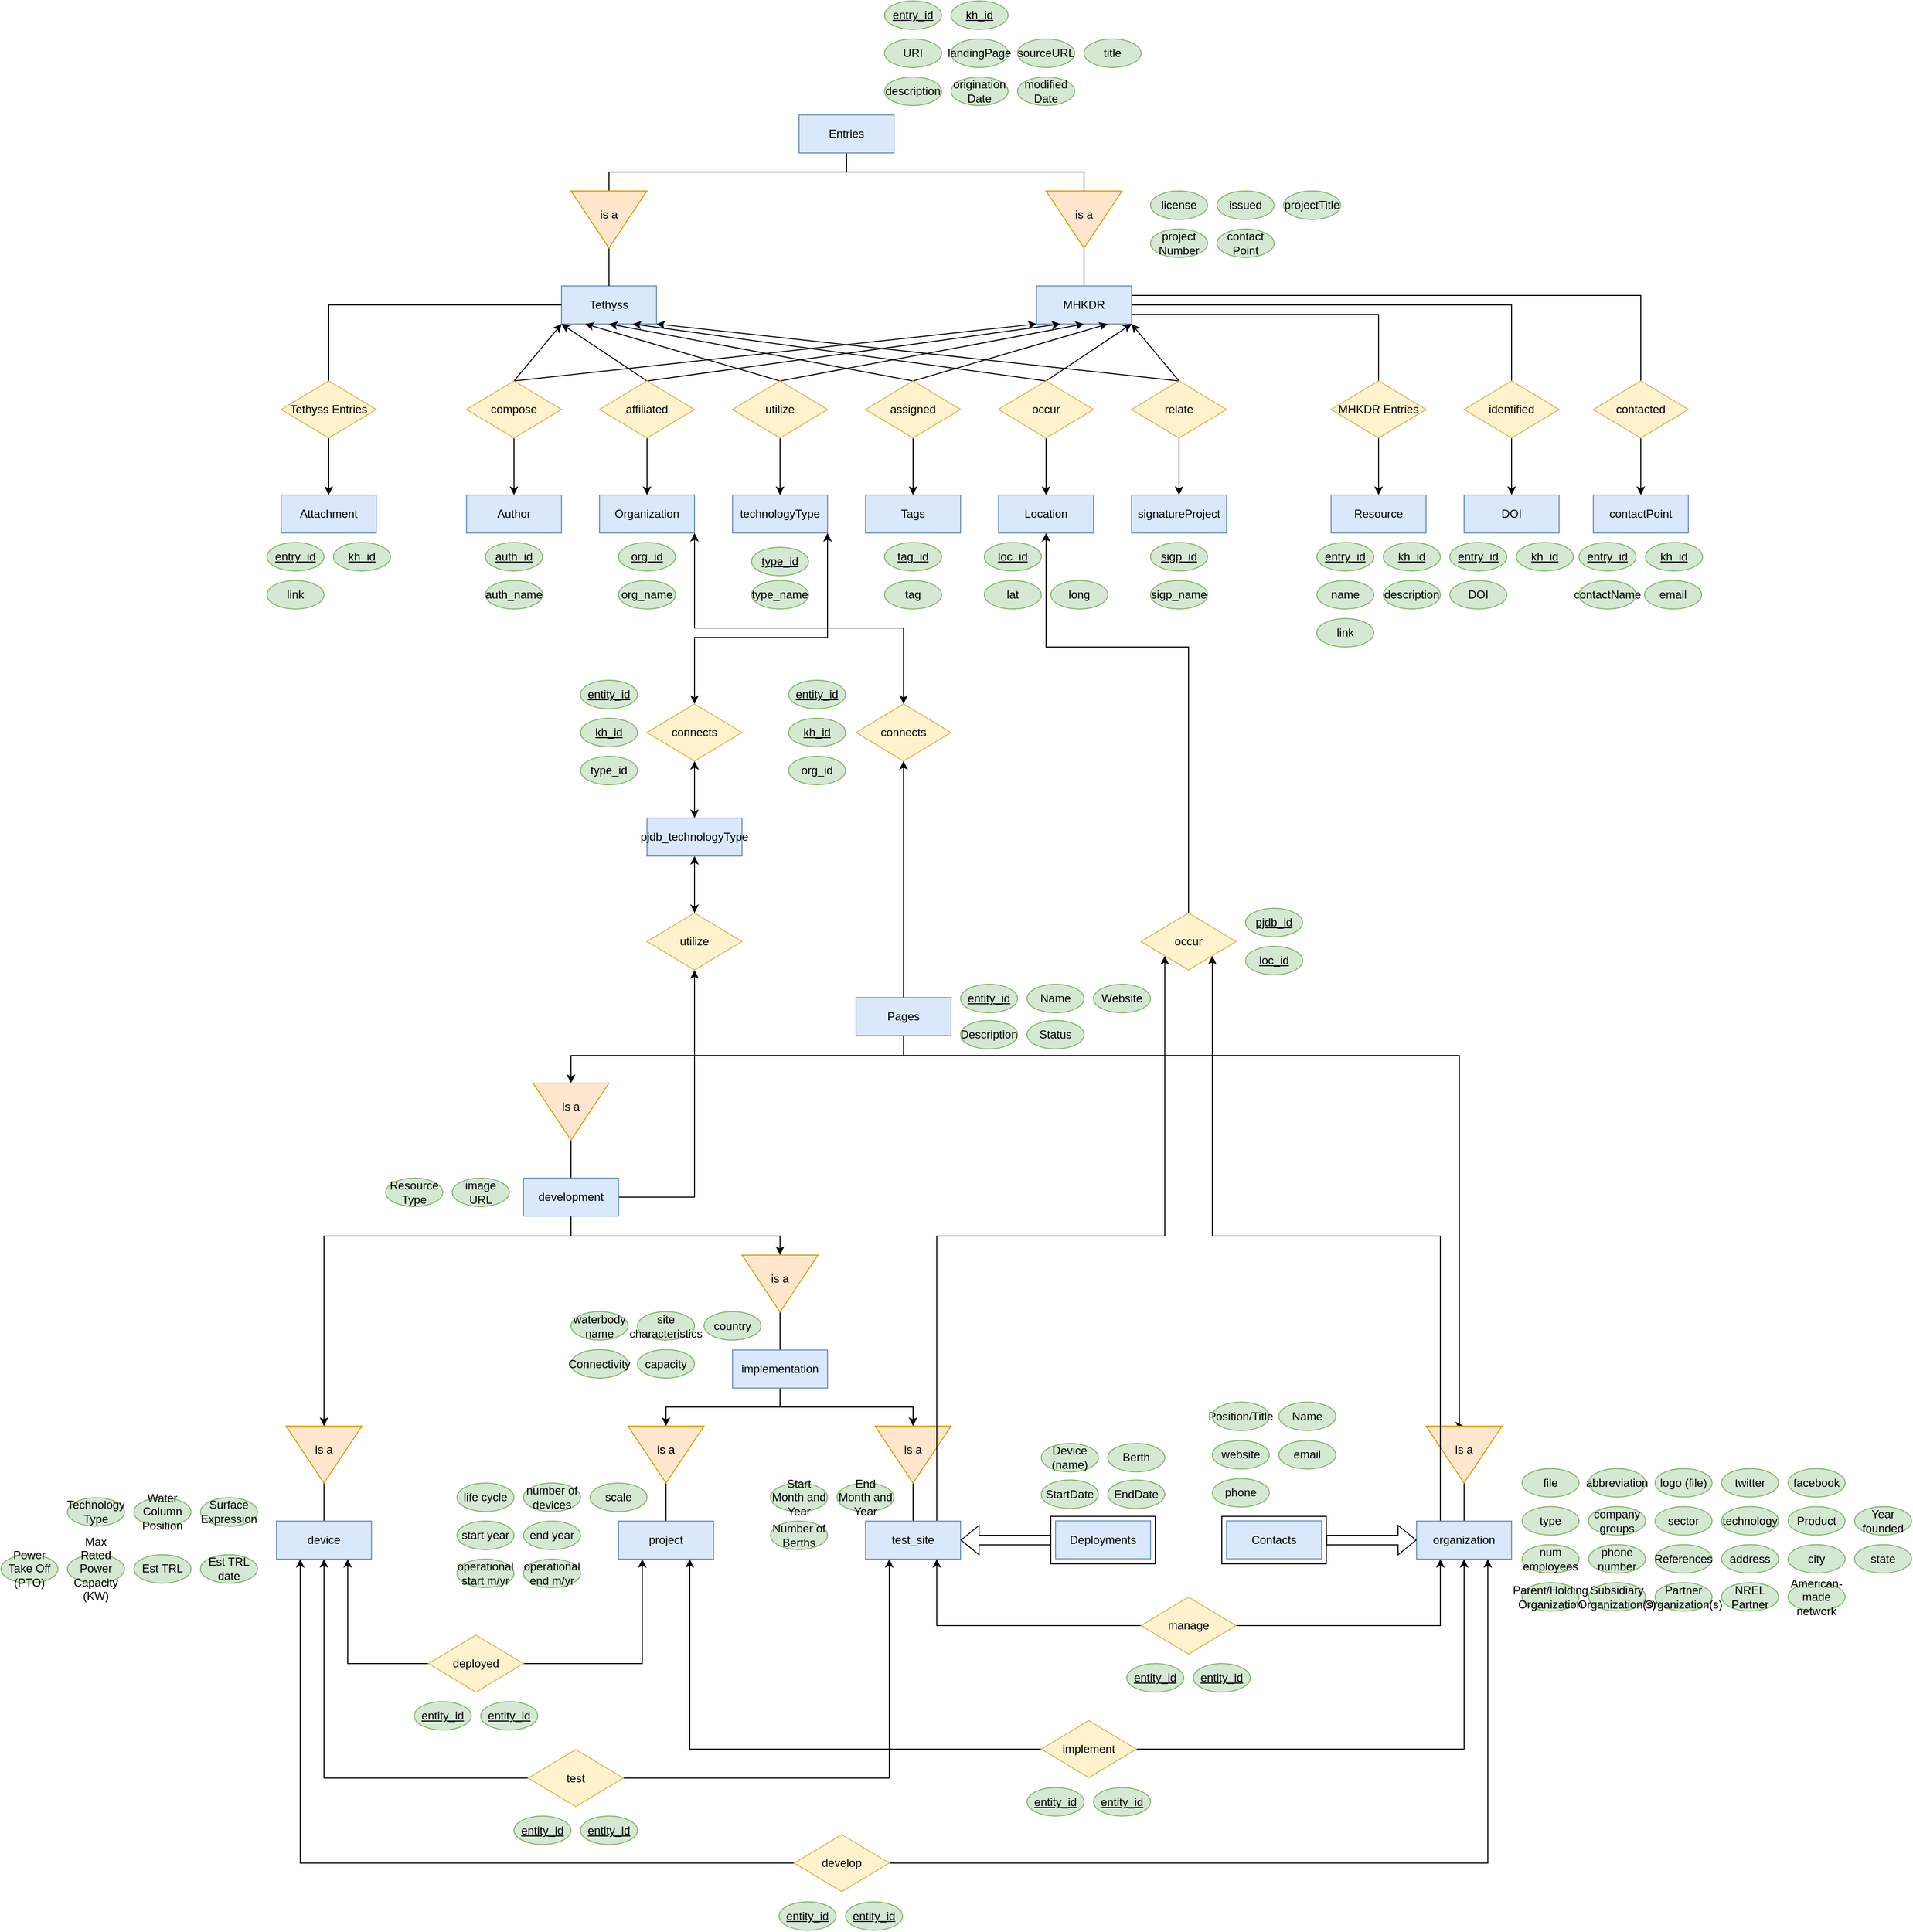 <mxfile version="24.2.5" type="device" pages="3">
  <diagram id="vhzlZkfeQqucRX_bOYr4" name="ER">
    <mxGraphModel dx="2583" dy="1222" grid="1" gridSize="10" guides="1" tooltips="1" connect="1" arrows="1" fold="1" page="1" pageScale="1" pageWidth="850" pageHeight="1100" math="0" shadow="0">
      <root>
        <mxCell id="0" />
        <mxCell id="1" parent="0" />
        <mxCell id="8Aq61G6uytucdxTyxM6q-1" value="Tethyss" style="whiteSpace=wrap;html=1;align=center;fillColor=#dae8fc;strokeColor=#6c8ebf;" parent="1" vertex="1">
          <mxGeometry x="100" y="340" width="100" height="40" as="geometry" />
        </mxCell>
        <mxCell id="8Aq61G6uytucdxTyxM6q-2" value="description" style="ellipse;whiteSpace=wrap;html=1;align=center;strokeColor=#82b366;verticalAlign=middle;fontFamily=Helvetica;fontSize=12;fillColor=#d5e8d4;" parent="1" vertex="1">
          <mxGeometry x="440" y="120" width="60" height="30" as="geometry" />
        </mxCell>
        <mxCell id="8Aq61G6uytucdxTyxM6q-3" value="origination&lt;div&gt;Date&lt;/div&gt;" style="ellipse;whiteSpace=wrap;html=1;align=center;strokeColor=#82b366;verticalAlign=middle;fontFamily=Helvetica;fontSize=12;fillColor=#d5e8d4;" parent="1" vertex="1">
          <mxGeometry x="510" y="120" width="60" height="30" as="geometry" />
        </mxCell>
        <mxCell id="8Aq61G6uytucdxTyxM6q-4" value="modified&lt;div&gt;Date&lt;/div&gt;" style="ellipse;whiteSpace=wrap;html=1;align=center;strokeColor=#82b366;verticalAlign=middle;fontFamily=Helvetica;fontSize=12;fillColor=#d5e8d4;" parent="1" vertex="1">
          <mxGeometry x="580" y="120" width="60" height="30" as="geometry" />
        </mxCell>
        <mxCell id="8Aq61G6uytucdxTyxM6q-5" value="URI" style="ellipse;whiteSpace=wrap;html=1;align=center;strokeColor=#82b366;verticalAlign=middle;fontFamily=Helvetica;fontSize=12;fillColor=#d5e8d4;" parent="1" vertex="1">
          <mxGeometry x="440" y="80" width="60" height="30" as="geometry" />
        </mxCell>
        <mxCell id="8Aq61G6uytucdxTyxM6q-6" value="landingPage" style="ellipse;whiteSpace=wrap;html=1;align=center;strokeColor=#82b366;verticalAlign=middle;fontFamily=Helvetica;fontSize=12;fillColor=#d5e8d4;" parent="1" vertex="1">
          <mxGeometry x="510" y="80" width="60" height="30" as="geometry" />
        </mxCell>
        <mxCell id="8Aq61G6uytucdxTyxM6q-7" value="sourceURL" style="ellipse;whiteSpace=wrap;html=1;align=center;strokeColor=#82b366;verticalAlign=middle;fontFamily=Helvetica;fontSize=12;fillColor=#d5e8d4;" parent="1" vertex="1">
          <mxGeometry x="580" y="80" width="60" height="30" as="geometry" />
        </mxCell>
        <mxCell id="8Aq61G6uytucdxTyxM6q-8" value="title" style="ellipse;whiteSpace=wrap;html=1;align=center;strokeColor=#82b366;verticalAlign=middle;fontFamily=Helvetica;fontSize=12;fillColor=#d5e8d4;" parent="1" vertex="1">
          <mxGeometry x="650" y="80" width="60" height="30" as="geometry" />
        </mxCell>
        <mxCell id="8Aq61G6uytucdxTyxM6q-9" value="projectTitle" style="ellipse;whiteSpace=wrap;html=1;align=center;strokeColor=#82b366;verticalAlign=middle;fontFamily=Helvetica;fontSize=12;fillColor=#d5e8d4;" parent="1" vertex="1">
          <mxGeometry x="860" y="240" width="60" height="30" as="geometry" />
        </mxCell>
        <mxCell id="8Aq61G6uytucdxTyxM6q-10" value="project&lt;div&gt;Number&lt;/div&gt;" style="ellipse;whiteSpace=wrap;html=1;align=center;strokeColor=#82b366;verticalAlign=middle;fontFamily=Helvetica;fontSize=12;fillColor=#d5e8d4;" parent="1" vertex="1">
          <mxGeometry x="720" y="280" width="60" height="30" as="geometry" />
        </mxCell>
        <mxCell id="8Aq61G6uytucdxTyxM6q-11" value="license" style="ellipse;whiteSpace=wrap;html=1;align=center;strokeColor=#82b366;verticalAlign=middle;fontFamily=Helvetica;fontSize=12;fillColor=#d5e8d4;" parent="1" vertex="1">
          <mxGeometry x="720" y="240" width="60" height="30" as="geometry" />
        </mxCell>
        <mxCell id="8Aq61G6uytucdxTyxM6q-12" value="issued" style="ellipse;whiteSpace=wrap;html=1;align=center;strokeColor=#82b366;verticalAlign=middle;fontFamily=Helvetica;fontSize=12;fillColor=#d5e8d4;" parent="1" vertex="1">
          <mxGeometry x="790" y="240" width="60" height="30" as="geometry" />
        </mxCell>
        <mxCell id="8Aq61G6uytucdxTyxM6q-14" value="contact&lt;div&gt;Point&lt;/div&gt;" style="ellipse;whiteSpace=wrap;html=1;align=center;strokeColor=#82b366;verticalAlign=middle;fontFamily=Helvetica;fontSize=12;fillColor=#d5e8d4;" parent="1" vertex="1">
          <mxGeometry x="790" y="280" width="60" height="30" as="geometry" />
        </mxCell>
        <mxCell id="8Aq61G6uytucdxTyxM6q-15" value="&lt;u&gt;entry_id&lt;/u&gt;" style="ellipse;whiteSpace=wrap;html=1;align=center;strokeColor=#82b366;verticalAlign=middle;fontFamily=Helvetica;fontSize=12;fillColor=#d5e8d4;" parent="1" vertex="1">
          <mxGeometry x="440" y="40" width="60" height="30" as="geometry" />
        </mxCell>
        <mxCell id="8Aq61G6uytucdxTyxM6q-16" value="&lt;u&gt;kh_id&lt;/u&gt;" style="ellipse;whiteSpace=wrap;html=1;align=center;strokeColor=#82b366;verticalAlign=middle;fontFamily=Helvetica;fontSize=12;fillColor=#d5e8d4;" parent="1" vertex="1">
          <mxGeometry x="510" y="40" width="60" height="30" as="geometry" />
        </mxCell>
        <mxCell id="8Aq61G6uytucdxTyxM6q-17" style="edgeStyle=orthogonalEdgeStyle;rounded=0;orthogonalLoop=1;jettySize=auto;html=1;exitX=0.5;exitY=1;exitDx=0;exitDy=0;entryX=0;entryY=0.5;entryDx=0;entryDy=0;endArrow=none;endFill=0;" parent="1" source="8Aq61G6uytucdxTyxM6q-19" target="8Aq61G6uytucdxTyxM6q-21" edge="1">
          <mxGeometry relative="1" as="geometry" />
        </mxCell>
        <mxCell id="8Aq61G6uytucdxTyxM6q-18" style="edgeStyle=orthogonalEdgeStyle;rounded=0;orthogonalLoop=1;jettySize=auto;html=1;exitX=0.5;exitY=1;exitDx=0;exitDy=0;entryX=0;entryY=0.5;entryDx=0;entryDy=0;endArrow=none;endFill=0;" parent="1" source="8Aq61G6uytucdxTyxM6q-19" target="8Aq61G6uytucdxTyxM6q-24" edge="1">
          <mxGeometry relative="1" as="geometry" />
        </mxCell>
        <mxCell id="8Aq61G6uytucdxTyxM6q-19" value="Entries" style="whiteSpace=wrap;html=1;align=center;fillColor=#dae8fc;strokeColor=#6c8ebf;" parent="1" vertex="1">
          <mxGeometry x="350" y="160" width="100" height="40" as="geometry" />
        </mxCell>
        <mxCell id="8Aq61G6uytucdxTyxM6q-20" style="edgeStyle=orthogonalEdgeStyle;rounded=0;orthogonalLoop=1;jettySize=auto;html=1;exitX=1;exitY=0.5;exitDx=0;exitDy=0;entryX=0.5;entryY=0;entryDx=0;entryDy=0;endArrow=none;endFill=0;" parent="1" source="8Aq61G6uytucdxTyxM6q-21" target="8Aq61G6uytucdxTyxM6q-33" edge="1">
          <mxGeometry relative="1" as="geometry" />
        </mxCell>
        <mxCell id="8Aq61G6uytucdxTyxM6q-21" value="" style="triangle;whiteSpace=wrap;html=1;rotation=90;fillColor=#ffe6cc;strokeColor=#d79b00;" parent="1" vertex="1">
          <mxGeometry x="620" y="230" width="60" height="80" as="geometry" />
        </mxCell>
        <mxCell id="8Aq61G6uytucdxTyxM6q-22" value="is a" style="text;html=1;align=center;verticalAlign=middle;whiteSpace=wrap;rounded=0;" parent="1" vertex="1">
          <mxGeometry x="620" y="250" width="60" height="30" as="geometry" />
        </mxCell>
        <mxCell id="8Aq61G6uytucdxTyxM6q-23" style="edgeStyle=orthogonalEdgeStyle;rounded=0;orthogonalLoop=1;jettySize=auto;html=1;exitX=1;exitY=0.5;exitDx=0;exitDy=0;entryX=0.5;entryY=0;entryDx=0;entryDy=0;endArrow=none;endFill=0;" parent="1" source="8Aq61G6uytucdxTyxM6q-24" target="8Aq61G6uytucdxTyxM6q-1" edge="1">
          <mxGeometry relative="1" as="geometry" />
        </mxCell>
        <mxCell id="8Aq61G6uytucdxTyxM6q-24" value="" style="triangle;whiteSpace=wrap;html=1;rotation=90;fillColor=#ffe6cc;strokeColor=#d79b00;" parent="1" vertex="1">
          <mxGeometry x="120" y="230" width="60" height="80" as="geometry" />
        </mxCell>
        <mxCell id="8Aq61G6uytucdxTyxM6q-25" value="is a" style="text;html=1;align=center;verticalAlign=middle;whiteSpace=wrap;rounded=0;" parent="1" vertex="1">
          <mxGeometry x="120" y="250" width="60" height="30" as="geometry" />
        </mxCell>
        <mxCell id="8Aq61G6uytucdxTyxM6q-26" value="Attachment" style="whiteSpace=wrap;html=1;align=center;fillColor=#dae8fc;strokeColor=#6c8ebf;" parent="1" vertex="1">
          <mxGeometry x="-195" y="560" width="100" height="40" as="geometry" />
        </mxCell>
        <mxCell id="8Aq61G6uytucdxTyxM6q-27" style="edgeStyle=orthogonalEdgeStyle;rounded=0;orthogonalLoop=1;jettySize=auto;html=1;exitX=0.5;exitY=1;exitDx=0;exitDy=0;entryX=0.5;entryY=0;entryDx=0;entryDy=0;fontFamily=Helvetica;fontSize=12;fontColor=default;" parent="1" source="8Aq61G6uytucdxTyxM6q-29" target="8Aq61G6uytucdxTyxM6q-26" edge="1">
          <mxGeometry relative="1" as="geometry" />
        </mxCell>
        <mxCell id="8Aq61G6uytucdxTyxM6q-28" style="edgeStyle=orthogonalEdgeStyle;rounded=0;orthogonalLoop=1;jettySize=auto;html=1;exitX=0.5;exitY=0;exitDx=0;exitDy=0;endArrow=none;endFill=0;entryX=0;entryY=0.5;entryDx=0;entryDy=0;" parent="1" source="8Aq61G6uytucdxTyxM6q-29" target="8Aq61G6uytucdxTyxM6q-1" edge="1">
          <mxGeometry relative="1" as="geometry">
            <mxPoint y="380" as="targetPoint" />
          </mxGeometry>
        </mxCell>
        <mxCell id="8Aq61G6uytucdxTyxM6q-29" value="Tethyss Entries" style="shape=rhombus;perimeter=rhombusPerimeter;whiteSpace=wrap;html=1;align=center;fillColor=#fff2cc;strokeColor=#d6b656;" parent="1" vertex="1">
          <mxGeometry x="-195" y="440" width="100" height="60" as="geometry" />
        </mxCell>
        <mxCell id="8Aq61G6uytucdxTyxM6q-30" value="link" style="ellipse;whiteSpace=wrap;html=1;align=center;strokeColor=#82b366;verticalAlign=middle;fontFamily=Helvetica;fontSize=12;fillColor=#d5e8d4;" parent="1" vertex="1">
          <mxGeometry x="-210" y="650" width="60" height="30" as="geometry" />
        </mxCell>
        <mxCell id="8Aq61G6uytucdxTyxM6q-31" value="&lt;u&gt;entry_id&lt;/u&gt;" style="ellipse;whiteSpace=wrap;html=1;align=center;strokeColor=#82b366;verticalAlign=middle;fontFamily=Helvetica;fontSize=12;fillColor=#d5e8d4;" parent="1" vertex="1">
          <mxGeometry x="-210" y="610" width="60" height="30" as="geometry" />
        </mxCell>
        <mxCell id="8Aq61G6uytucdxTyxM6q-32" value="&lt;u&gt;kh_id&lt;/u&gt;" style="ellipse;whiteSpace=wrap;html=1;align=center;strokeColor=#82b366;verticalAlign=middle;fontFamily=Helvetica;fontSize=12;fillColor=#d5e8d4;" parent="1" vertex="1">
          <mxGeometry x="-140" y="610" width="60" height="30" as="geometry" />
        </mxCell>
        <mxCell id="8Aq61G6uytucdxTyxM6q-33" value="MHKDR" style="whiteSpace=wrap;html=1;align=center;fillColor=#dae8fc;strokeColor=#6c8ebf;" parent="1" vertex="1">
          <mxGeometry x="600" y="340" width="100" height="40" as="geometry" />
        </mxCell>
        <mxCell id="8Aq61G6uytucdxTyxM6q-34" value="Tags" style="whiteSpace=wrap;html=1;align=center;fillColor=#dae8fc;strokeColor=#6c8ebf;" parent="1" vertex="1">
          <mxGeometry x="420" y="560" width="100" height="40" as="geometry" />
        </mxCell>
        <mxCell id="8Aq61G6uytucdxTyxM6q-35" value="Author" style="whiteSpace=wrap;html=1;align=center;fillColor=#dae8fc;strokeColor=#6c8ebf;" parent="1" vertex="1">
          <mxGeometry y="560" width="100" height="40" as="geometry" />
        </mxCell>
        <mxCell id="8Aq61G6uytucdxTyxM6q-36" style="edgeStyle=orthogonalEdgeStyle;rounded=0;orthogonalLoop=1;jettySize=auto;html=1;exitX=0.5;exitY=1;exitDx=0;exitDy=0;entryX=0.5;entryY=0;entryDx=0;entryDy=0;fontFamily=Helvetica;fontSize=12;fontColor=default;" parent="1" source="8Aq61G6uytucdxTyxM6q-39" target="8Aq61G6uytucdxTyxM6q-35" edge="1">
          <mxGeometry relative="1" as="geometry" />
        </mxCell>
        <mxCell id="8Aq61G6uytucdxTyxM6q-37" style="rounded=0;orthogonalLoop=1;jettySize=auto;html=1;exitX=0.5;exitY=0;exitDx=0;exitDy=0;entryX=0;entryY=1;entryDx=0;entryDy=0;" parent="1" source="8Aq61G6uytucdxTyxM6q-39" target="8Aq61G6uytucdxTyxM6q-1" edge="1">
          <mxGeometry relative="1" as="geometry" />
        </mxCell>
        <mxCell id="8Aq61G6uytucdxTyxM6q-38" style="rounded=0;orthogonalLoop=1;jettySize=auto;html=1;exitX=0.5;exitY=0;exitDx=0;exitDy=0;entryX=0;entryY=1;entryDx=0;entryDy=0;" parent="1" source="8Aq61G6uytucdxTyxM6q-39" target="8Aq61G6uytucdxTyxM6q-33" edge="1">
          <mxGeometry relative="1" as="geometry" />
        </mxCell>
        <mxCell id="8Aq61G6uytucdxTyxM6q-39" value="compose" style="shape=rhombus;perimeter=rhombusPerimeter;whiteSpace=wrap;html=1;align=center;fillColor=#fff2cc;strokeColor=#d6b656;" parent="1" vertex="1">
          <mxGeometry y="440" width="100" height="60" as="geometry" />
        </mxCell>
        <mxCell id="8Aq61G6uytucdxTyxM6q-40" style="edgeStyle=orthogonalEdgeStyle;rounded=0;orthogonalLoop=1;jettySize=auto;html=1;exitX=0.5;exitY=1;exitDx=0;exitDy=0;fontFamily=Helvetica;fontSize=12;fontColor=default;entryX=0.5;entryY=0;entryDx=0;entryDy=0;" parent="1" source="8Aq61G6uytucdxTyxM6q-43" target="8Aq61G6uytucdxTyxM6q-48" edge="1">
          <mxGeometry relative="1" as="geometry">
            <mxPoint x="190" y="555" as="targetPoint" />
          </mxGeometry>
        </mxCell>
        <mxCell id="8Aq61G6uytucdxTyxM6q-41" style="rounded=0;orthogonalLoop=1;jettySize=auto;html=1;exitX=0.5;exitY=0;exitDx=0;exitDy=0;entryX=0;entryY=1;entryDx=0;entryDy=0;" parent="1" source="8Aq61G6uytucdxTyxM6q-43" target="8Aq61G6uytucdxTyxM6q-1" edge="1">
          <mxGeometry relative="1" as="geometry" />
        </mxCell>
        <mxCell id="8Aq61G6uytucdxTyxM6q-42" style="rounded=0;orthogonalLoop=1;jettySize=auto;html=1;exitX=0.5;exitY=0;exitDx=0;exitDy=0;entryX=0.25;entryY=1;entryDx=0;entryDy=0;" parent="1" source="8Aq61G6uytucdxTyxM6q-43" target="8Aq61G6uytucdxTyxM6q-33" edge="1">
          <mxGeometry relative="1" as="geometry" />
        </mxCell>
        <mxCell id="8Aq61G6uytucdxTyxM6q-43" value="affiliated" style="shape=rhombus;perimeter=rhombusPerimeter;whiteSpace=wrap;html=1;align=center;fillColor=#fff2cc;strokeColor=#d6b656;" parent="1" vertex="1">
          <mxGeometry x="140" y="440" width="100" height="60" as="geometry" />
        </mxCell>
        <mxCell id="8Aq61G6uytucdxTyxM6q-44" style="edgeStyle=orthogonalEdgeStyle;rounded=0;orthogonalLoop=1;jettySize=auto;html=1;exitX=0.5;exitY=1;exitDx=0;exitDy=0;entryX=0.5;entryY=0;entryDx=0;entryDy=0;fontFamily=Helvetica;fontSize=12;fontColor=default;" parent="1" source="8Aq61G6uytucdxTyxM6q-47" target="8Aq61G6uytucdxTyxM6q-34" edge="1">
          <mxGeometry relative="1" as="geometry" />
        </mxCell>
        <mxCell id="8Aq61G6uytucdxTyxM6q-45" style="rounded=0;orthogonalLoop=1;jettySize=auto;html=1;exitX=0.5;exitY=0;exitDx=0;exitDy=0;entryX=0.5;entryY=1;entryDx=0;entryDy=0;" parent="1" source="8Aq61G6uytucdxTyxM6q-47" target="8Aq61G6uytucdxTyxM6q-1" edge="1">
          <mxGeometry relative="1" as="geometry" />
        </mxCell>
        <mxCell id="8Aq61G6uytucdxTyxM6q-46" style="rounded=0;orthogonalLoop=1;jettySize=auto;html=1;exitX=0.5;exitY=0;exitDx=0;exitDy=0;entryX=0.75;entryY=1;entryDx=0;entryDy=0;" parent="1" source="8Aq61G6uytucdxTyxM6q-47" target="8Aq61G6uytucdxTyxM6q-33" edge="1">
          <mxGeometry relative="1" as="geometry" />
        </mxCell>
        <mxCell id="8Aq61G6uytucdxTyxM6q-47" value="assigned" style="shape=rhombus;perimeter=rhombusPerimeter;whiteSpace=wrap;html=1;align=center;fillColor=#fff2cc;strokeColor=#d6b656;" parent="1" vertex="1">
          <mxGeometry x="420" y="440" width="100" height="60" as="geometry" />
        </mxCell>
        <mxCell id="8Aq61G6uytucdxTyxM6q-48" value="Organization" style="whiteSpace=wrap;html=1;align=center;fillColor=#dae8fc;strokeColor=#6c8ebf;" parent="1" vertex="1">
          <mxGeometry x="140" y="560" width="100" height="40" as="geometry" />
        </mxCell>
        <mxCell id="8Aq61G6uytucdxTyxM6q-49" value="Location" style="whiteSpace=wrap;html=1;align=center;fillColor=#dae8fc;strokeColor=#6c8ebf;" parent="1" vertex="1">
          <mxGeometry x="560" y="560" width="100" height="40" as="geometry" />
        </mxCell>
        <mxCell id="8Aq61G6uytucdxTyxM6q-50" style="edgeStyle=orthogonalEdgeStyle;rounded=0;orthogonalLoop=1;jettySize=auto;html=1;exitX=0.5;exitY=1;exitDx=0;exitDy=0;entryX=0.5;entryY=0;entryDx=0;entryDy=0;fontFamily=Helvetica;fontSize=12;fontColor=default;" parent="1" source="8Aq61G6uytucdxTyxM6q-53" target="8Aq61G6uytucdxTyxM6q-49" edge="1">
          <mxGeometry relative="1" as="geometry" />
        </mxCell>
        <mxCell id="8Aq61G6uytucdxTyxM6q-51" style="rounded=0;orthogonalLoop=1;jettySize=auto;html=1;exitX=0.5;exitY=0;exitDx=0;exitDy=0;entryX=0.75;entryY=1;entryDx=0;entryDy=0;" parent="1" source="8Aq61G6uytucdxTyxM6q-53" target="8Aq61G6uytucdxTyxM6q-1" edge="1">
          <mxGeometry relative="1" as="geometry" />
        </mxCell>
        <mxCell id="8Aq61G6uytucdxTyxM6q-52" style="rounded=0;orthogonalLoop=1;jettySize=auto;html=1;exitX=0.5;exitY=0;exitDx=0;exitDy=0;entryX=1;entryY=1;entryDx=0;entryDy=0;" parent="1" source="8Aq61G6uytucdxTyxM6q-53" target="8Aq61G6uytucdxTyxM6q-33" edge="1">
          <mxGeometry relative="1" as="geometry" />
        </mxCell>
        <mxCell id="8Aq61G6uytucdxTyxM6q-53" value="occur" style="shape=rhombus;perimeter=rhombusPerimeter;whiteSpace=wrap;html=1;align=center;fillColor=#fff2cc;strokeColor=#d6b656;" parent="1" vertex="1">
          <mxGeometry x="560" y="440" width="100" height="60" as="geometry" />
        </mxCell>
        <mxCell id="8Aq61G6uytucdxTyxM6q-54" value="auth_name" style="ellipse;whiteSpace=wrap;html=1;align=center;strokeColor=#82b366;verticalAlign=middle;fontFamily=Helvetica;fontSize=12;fillColor=#d5e8d4;" parent="1" vertex="1">
          <mxGeometry x="20" y="650" width="60" height="30" as="geometry" />
        </mxCell>
        <mxCell id="8Aq61G6uytucdxTyxM6q-55" value="&lt;u&gt;auth_id&lt;/u&gt;" style="ellipse;whiteSpace=wrap;html=1;align=center;strokeColor=#82b366;verticalAlign=middle;fontFamily=Helvetica;fontSize=12;fillColor=#d5e8d4;" parent="1" vertex="1">
          <mxGeometry x="20" y="610" width="60" height="30" as="geometry" />
        </mxCell>
        <mxCell id="8Aq61G6uytucdxTyxM6q-56" value="tag" style="ellipse;whiteSpace=wrap;html=1;align=center;strokeColor=#82b366;verticalAlign=middle;fontFamily=Helvetica;fontSize=12;fillColor=#d5e8d4;" parent="1" vertex="1">
          <mxGeometry x="440" y="650" width="60" height="30" as="geometry" />
        </mxCell>
        <mxCell id="8Aq61G6uytucdxTyxM6q-57" value="&lt;u&gt;tag_id&lt;/u&gt;" style="ellipse;whiteSpace=wrap;html=1;align=center;strokeColor=#82b366;verticalAlign=middle;fontFamily=Helvetica;fontSize=12;fillColor=#d5e8d4;" parent="1" vertex="1">
          <mxGeometry x="440" y="610" width="60" height="30" as="geometry" />
        </mxCell>
        <mxCell id="8Aq61G6uytucdxTyxM6q-58" value="lat" style="ellipse;whiteSpace=wrap;html=1;align=center;strokeColor=#82b366;verticalAlign=middle;fontFamily=Helvetica;fontSize=12;fillColor=#d5e8d4;" parent="1" vertex="1">
          <mxGeometry x="545" y="650" width="60" height="30" as="geometry" />
        </mxCell>
        <mxCell id="8Aq61G6uytucdxTyxM6q-59" value="long" style="ellipse;whiteSpace=wrap;html=1;align=center;strokeColor=#82b366;verticalAlign=middle;fontFamily=Helvetica;fontSize=12;fillColor=#d5e8d4;" parent="1" vertex="1">
          <mxGeometry x="615" y="650" width="60" height="30" as="geometry" />
        </mxCell>
        <mxCell id="8Aq61G6uytucdxTyxM6q-60" value="&lt;u&gt;loc_id&lt;/u&gt;" style="ellipse;whiteSpace=wrap;html=1;align=center;strokeColor=#82b366;verticalAlign=middle;fontFamily=Helvetica;fontSize=12;fillColor=#d5e8d4;" parent="1" vertex="1">
          <mxGeometry x="545" y="610" width="60" height="30" as="geometry" />
        </mxCell>
        <mxCell id="8Aq61G6uytucdxTyxM6q-61" value="&lt;u&gt;org_id&lt;/u&gt;" style="ellipse;whiteSpace=wrap;html=1;align=center;strokeColor=#82b366;verticalAlign=middle;fontFamily=Helvetica;fontSize=12;fillColor=#d5e8d4;" parent="1" vertex="1">
          <mxGeometry x="160" y="610" width="60" height="30" as="geometry" />
        </mxCell>
        <mxCell id="8Aq61G6uytucdxTyxM6q-62" value="org&lt;span style=&quot;background-color: initial;&quot;&gt;_name&lt;/span&gt;" style="ellipse;whiteSpace=wrap;html=1;align=center;strokeColor=#82b366;verticalAlign=middle;fontFamily=Helvetica;fontSize=12;fillColor=#d5e8d4;" parent="1" vertex="1">
          <mxGeometry x="160" y="650" width="60" height="30" as="geometry" />
        </mxCell>
        <mxCell id="8Aq61G6uytucdxTyxM6q-63" value="Resource" style="whiteSpace=wrap;html=1;align=center;fillColor=#dae8fc;strokeColor=#6c8ebf;" parent="1" vertex="1">
          <mxGeometry x="910" y="560" width="100" height="40" as="geometry" />
        </mxCell>
        <mxCell id="8Aq61G6uytucdxTyxM6q-64" style="edgeStyle=orthogonalEdgeStyle;rounded=0;orthogonalLoop=1;jettySize=auto;html=1;exitX=0.5;exitY=1;exitDx=0;exitDy=0;entryX=0.5;entryY=0;entryDx=0;entryDy=0;fontFamily=Helvetica;fontSize=12;fontColor=default;" parent="1" source="8Aq61G6uytucdxTyxM6q-66" target="8Aq61G6uytucdxTyxM6q-63" edge="1">
          <mxGeometry relative="1" as="geometry" />
        </mxCell>
        <mxCell id="8Aq61G6uytucdxTyxM6q-65" style="edgeStyle=orthogonalEdgeStyle;rounded=0;orthogonalLoop=1;jettySize=auto;html=1;exitX=0.5;exitY=0;exitDx=0;exitDy=0;endArrow=none;endFill=0;" parent="1" source="8Aq61G6uytucdxTyxM6q-66" edge="1">
          <mxGeometry relative="1" as="geometry">
            <mxPoint x="700" y="370" as="targetPoint" />
            <Array as="points">
              <mxPoint x="960" y="370" />
              <mxPoint x="700" y="370" />
            </Array>
          </mxGeometry>
        </mxCell>
        <mxCell id="8Aq61G6uytucdxTyxM6q-66" value="MHKDR Entries" style="shape=rhombus;perimeter=rhombusPerimeter;whiteSpace=wrap;html=1;align=center;fillColor=#fff2cc;strokeColor=#d6b656;" parent="1" vertex="1">
          <mxGeometry x="910" y="440" width="100" height="60" as="geometry" />
        </mxCell>
        <mxCell id="8Aq61G6uytucdxTyxM6q-67" value="description" style="ellipse;whiteSpace=wrap;html=1;align=center;strokeColor=#82b366;verticalAlign=middle;fontFamily=Helvetica;fontSize=12;fillColor=#d5e8d4;" parent="1" vertex="1">
          <mxGeometry x="965" y="650" width="60" height="30" as="geometry" />
        </mxCell>
        <mxCell id="8Aq61G6uytucdxTyxM6q-68" value="name" style="ellipse;whiteSpace=wrap;html=1;align=center;strokeColor=#82b366;verticalAlign=middle;fontFamily=Helvetica;fontSize=12;fillColor=#d5e8d4;" parent="1" vertex="1">
          <mxGeometry x="895" y="650" width="60" height="30" as="geometry" />
        </mxCell>
        <mxCell id="8Aq61G6uytucdxTyxM6q-69" value="link" style="ellipse;whiteSpace=wrap;html=1;align=center;strokeColor=#82b366;verticalAlign=middle;fontFamily=Helvetica;fontSize=12;fillColor=#d5e8d4;" parent="1" vertex="1">
          <mxGeometry x="895" y="690" width="60" height="30" as="geometry" />
        </mxCell>
        <mxCell id="8Aq61G6uytucdxTyxM6q-70" value="DOI" style="ellipse;whiteSpace=wrap;html=1;align=center;strokeColor=#82b366;verticalAlign=middle;fontFamily=Helvetica;fontSize=12;fillColor=#d5e8d4;" parent="1" vertex="1">
          <mxGeometry x="1035" y="650" width="60" height="30" as="geometry" />
        </mxCell>
        <mxCell id="8Aq61G6uytucdxTyxM6q-71" value="technologyType" style="whiteSpace=wrap;html=1;align=center;fillColor=#dae8fc;strokeColor=#6c8ebf;" parent="1" vertex="1">
          <mxGeometry x="280" y="560" width="100" height="40" as="geometry" />
        </mxCell>
        <mxCell id="8Aq61G6uytucdxTyxM6q-72" style="edgeStyle=orthogonalEdgeStyle;rounded=0;orthogonalLoop=1;jettySize=auto;html=1;exitX=0.5;exitY=1;exitDx=0;exitDy=0;entryX=0.5;entryY=0;entryDx=0;entryDy=0;fontFamily=Helvetica;fontSize=12;fontColor=default;" parent="1" source="8Aq61G6uytucdxTyxM6q-75" target="8Aq61G6uytucdxTyxM6q-71" edge="1">
          <mxGeometry relative="1" as="geometry" />
        </mxCell>
        <mxCell id="8Aq61G6uytucdxTyxM6q-73" style="rounded=0;orthogonalLoop=1;jettySize=auto;html=1;exitX=0.5;exitY=0;exitDx=0;exitDy=0;entryX=0.25;entryY=1;entryDx=0;entryDy=0;" parent="1" source="8Aq61G6uytucdxTyxM6q-75" target="8Aq61G6uytucdxTyxM6q-1" edge="1">
          <mxGeometry relative="1" as="geometry" />
        </mxCell>
        <mxCell id="8Aq61G6uytucdxTyxM6q-74" style="rounded=0;orthogonalLoop=1;jettySize=auto;html=1;exitX=0.5;exitY=0;exitDx=0;exitDy=0;entryX=0.5;entryY=1;entryDx=0;entryDy=0;" parent="1" source="8Aq61G6uytucdxTyxM6q-75" target="8Aq61G6uytucdxTyxM6q-33" edge="1">
          <mxGeometry relative="1" as="geometry" />
        </mxCell>
        <mxCell id="8Aq61G6uytucdxTyxM6q-75" value="utilize" style="shape=rhombus;perimeter=rhombusPerimeter;whiteSpace=wrap;html=1;align=center;fillColor=#fff2cc;strokeColor=#d6b656;" parent="1" vertex="1">
          <mxGeometry x="280" y="440" width="100" height="60" as="geometry" />
        </mxCell>
        <mxCell id="8Aq61G6uytucdxTyxM6q-76" value="type_name" style="ellipse;whiteSpace=wrap;html=1;align=center;strokeColor=#82b366;verticalAlign=middle;fontFamily=Helvetica;fontSize=12;fillColor=#d5e8d4;" parent="1" vertex="1">
          <mxGeometry x="300" y="650" width="60" height="30" as="geometry" />
        </mxCell>
        <mxCell id="8Aq61G6uytucdxTyxM6q-77" value="&lt;u&gt;type_id&lt;/u&gt;" style="ellipse;whiteSpace=wrap;html=1;align=center;strokeColor=#82b366;verticalAlign=middle;fontFamily=Helvetica;fontSize=12;fillColor=#d5e8d4;" parent="1" vertex="1">
          <mxGeometry x="300" y="615" width="60" height="30" as="geometry" />
        </mxCell>
        <mxCell id="8Aq61G6uytucdxTyxM6q-78" value="signatureProject" style="whiteSpace=wrap;html=1;align=center;fillColor=#dae8fc;strokeColor=#6c8ebf;" parent="1" vertex="1">
          <mxGeometry x="700" y="560" width="100" height="40" as="geometry" />
        </mxCell>
        <mxCell id="8Aq61G6uytucdxTyxM6q-79" style="edgeStyle=orthogonalEdgeStyle;rounded=0;orthogonalLoop=1;jettySize=auto;html=1;exitX=0.5;exitY=1;exitDx=0;exitDy=0;entryX=0.5;entryY=0;entryDx=0;entryDy=0;fontFamily=Helvetica;fontSize=12;fontColor=default;" parent="1" source="8Aq61G6uytucdxTyxM6q-82" target="8Aq61G6uytucdxTyxM6q-78" edge="1">
          <mxGeometry relative="1" as="geometry" />
        </mxCell>
        <mxCell id="8Aq61G6uytucdxTyxM6q-80" style="rounded=0;orthogonalLoop=1;jettySize=auto;html=1;exitX=0.5;exitY=0;exitDx=0;exitDy=0;entryX=1;entryY=1;entryDx=0;entryDy=0;" parent="1" source="8Aq61G6uytucdxTyxM6q-82" target="8Aq61G6uytucdxTyxM6q-33" edge="1">
          <mxGeometry relative="1" as="geometry" />
        </mxCell>
        <mxCell id="8Aq61G6uytucdxTyxM6q-81" style="rounded=0;orthogonalLoop=1;jettySize=auto;html=1;exitX=0.5;exitY=0;exitDx=0;exitDy=0;entryX=1;entryY=1;entryDx=0;entryDy=0;" parent="1" source="8Aq61G6uytucdxTyxM6q-82" target="8Aq61G6uytucdxTyxM6q-1" edge="1">
          <mxGeometry relative="1" as="geometry" />
        </mxCell>
        <mxCell id="8Aq61G6uytucdxTyxM6q-82" value="relate" style="shape=rhombus;perimeter=rhombusPerimeter;whiteSpace=wrap;html=1;align=center;fillColor=#fff2cc;strokeColor=#d6b656;" parent="1" vertex="1">
          <mxGeometry x="700" y="440" width="100" height="60" as="geometry" />
        </mxCell>
        <mxCell id="8Aq61G6uytucdxTyxM6q-83" value="sigp_name" style="ellipse;whiteSpace=wrap;html=1;align=center;strokeColor=#82b366;verticalAlign=middle;fontFamily=Helvetica;fontSize=12;fillColor=#d5e8d4;" parent="1" vertex="1">
          <mxGeometry x="720" y="650" width="60" height="30" as="geometry" />
        </mxCell>
        <mxCell id="8Aq61G6uytucdxTyxM6q-84" value="&lt;u&gt;sigp_id&lt;/u&gt;" style="ellipse;whiteSpace=wrap;html=1;align=center;strokeColor=#82b366;verticalAlign=middle;fontFamily=Helvetica;fontSize=12;fillColor=#d5e8d4;" parent="1" vertex="1">
          <mxGeometry x="720" y="610" width="60" height="30" as="geometry" />
        </mxCell>
        <mxCell id="8Aq61G6uytucdxTyxM6q-85" value="&lt;u&gt;entry_id&lt;/u&gt;" style="ellipse;whiteSpace=wrap;html=1;align=center;strokeColor=#82b366;verticalAlign=middle;fontFamily=Helvetica;fontSize=12;fillColor=#d5e8d4;" parent="1" vertex="1">
          <mxGeometry x="895" y="610" width="60" height="30" as="geometry" />
        </mxCell>
        <mxCell id="8Aq61G6uytucdxTyxM6q-86" value="&lt;u&gt;kh_id&lt;/u&gt;" style="ellipse;whiteSpace=wrap;html=1;align=center;strokeColor=#82b366;verticalAlign=middle;fontFamily=Helvetica;fontSize=12;fillColor=#d5e8d4;" parent="1" vertex="1">
          <mxGeometry x="965" y="610" width="60" height="30" as="geometry" />
        </mxCell>
        <mxCell id="8Aq61G6uytucdxTyxM6q-87" value="DOI" style="whiteSpace=wrap;html=1;align=center;fillColor=#dae8fc;strokeColor=#6c8ebf;" parent="1" vertex="1">
          <mxGeometry x="1050" y="560" width="100" height="40" as="geometry" />
        </mxCell>
        <mxCell id="8Aq61G6uytucdxTyxM6q-88" style="edgeStyle=orthogonalEdgeStyle;rounded=0;orthogonalLoop=1;jettySize=auto;html=1;exitX=0.5;exitY=1;exitDx=0;exitDy=0;entryX=0.5;entryY=0;entryDx=0;entryDy=0;fontFamily=Helvetica;fontSize=12;fontColor=default;" parent="1" source="8Aq61G6uytucdxTyxM6q-90" target="8Aq61G6uytucdxTyxM6q-87" edge="1">
          <mxGeometry relative="1" as="geometry" />
        </mxCell>
        <mxCell id="8Aq61G6uytucdxTyxM6q-89" style="edgeStyle=orthogonalEdgeStyle;rounded=0;orthogonalLoop=1;jettySize=auto;html=1;exitX=0.5;exitY=0;exitDx=0;exitDy=0;entryX=1;entryY=0.5;entryDx=0;entryDy=0;endArrow=none;endFill=0;" parent="1" source="8Aq61G6uytucdxTyxM6q-90" target="8Aq61G6uytucdxTyxM6q-33" edge="1">
          <mxGeometry relative="1" as="geometry" />
        </mxCell>
        <mxCell id="8Aq61G6uytucdxTyxM6q-90" value="identified" style="shape=rhombus;perimeter=rhombusPerimeter;whiteSpace=wrap;html=1;align=center;fillColor=#fff2cc;strokeColor=#d6b656;" parent="1" vertex="1">
          <mxGeometry x="1050" y="440" width="100" height="60" as="geometry" />
        </mxCell>
        <mxCell id="8Aq61G6uytucdxTyxM6q-91" value="&lt;u&gt;entry_id&lt;/u&gt;" style="ellipse;whiteSpace=wrap;html=1;align=center;strokeColor=#82b366;verticalAlign=middle;fontFamily=Helvetica;fontSize=12;fillColor=#d5e8d4;" parent="1" vertex="1">
          <mxGeometry x="1035" y="610" width="60" height="30" as="geometry" />
        </mxCell>
        <mxCell id="8Aq61G6uytucdxTyxM6q-92" value="&lt;u&gt;kh_id&lt;/u&gt;" style="ellipse;whiteSpace=wrap;html=1;align=center;strokeColor=#82b366;verticalAlign=middle;fontFamily=Helvetica;fontSize=12;fillColor=#d5e8d4;" parent="1" vertex="1">
          <mxGeometry x="1105" y="610" width="60" height="30" as="geometry" />
        </mxCell>
        <mxCell id="8Aq61G6uytucdxTyxM6q-93" style="edgeStyle=orthogonalEdgeStyle;rounded=0;orthogonalLoop=1;jettySize=auto;html=1;entryX=0.5;entryY=1;entryDx=0;entryDy=0;exitX=0.5;exitY=0;exitDx=0;exitDy=0;" parent="1" source="8Aq61G6uytucdxTyxM6q-96" target="8Aq61G6uytucdxTyxM6q-175" edge="1">
          <mxGeometry relative="1" as="geometry">
            <mxPoint x="615" y="922" as="targetPoint" />
            <mxPoint x="440" y="1030" as="sourcePoint" />
          </mxGeometry>
        </mxCell>
        <mxCell id="8Aq61G6uytucdxTyxM6q-94" style="edgeStyle=orthogonalEdgeStyle;rounded=0;orthogonalLoop=1;jettySize=auto;html=1;exitX=0.5;exitY=1;exitDx=0;exitDy=0;entryX=0;entryY=0.5;entryDx=0;entryDy=0;" parent="1" source="8Aq61G6uytucdxTyxM6q-96" target="8Aq61G6uytucdxTyxM6q-106" edge="1">
          <mxGeometry relative="1" as="geometry">
            <mxPoint x="460.286" y="1180" as="targetPoint" />
            <Array as="points">
              <mxPoint x="460" y="1150" />
              <mxPoint x="110" y="1150" />
            </Array>
          </mxGeometry>
        </mxCell>
        <mxCell id="8Aq61G6uytucdxTyxM6q-95" style="edgeStyle=orthogonalEdgeStyle;rounded=0;orthogonalLoop=1;jettySize=auto;html=1;exitX=0.5;exitY=1;exitDx=0;exitDy=0;entryX=0;entryY=0.5;entryDx=0;entryDy=0;" parent="1" source="8Aq61G6uytucdxTyxM6q-96" target="8Aq61G6uytucdxTyxM6q-103" edge="1">
          <mxGeometry relative="1" as="geometry">
            <Array as="points">
              <mxPoint x="460" y="1150" />
              <mxPoint x="1045" y="1150" />
            </Array>
          </mxGeometry>
        </mxCell>
        <mxCell id="8Aq61G6uytucdxTyxM6q-96" value="Pages" style="whiteSpace=wrap;html=1;align=center;fillColor=#dae8fc;strokeColor=#6c8ebf;" parent="1" vertex="1">
          <mxGeometry x="410" y="1089" width="100" height="40" as="geometry" />
        </mxCell>
        <mxCell id="8Aq61G6uytucdxTyxM6q-97" value="Name" style="ellipse;whiteSpace=wrap;html=1;align=center;strokeColor=#82b366;verticalAlign=middle;fontFamily=Helvetica;fontSize=12;fillColor=#d5e8d4;" parent="1" vertex="1">
          <mxGeometry x="590" y="1075" width="60" height="30" as="geometry" />
        </mxCell>
        <mxCell id="8Aq61G6uytucdxTyxM6q-98" value="Website" style="ellipse;whiteSpace=wrap;html=1;align=center;strokeColor=#82b366;verticalAlign=middle;fontFamily=Helvetica;fontSize=12;fillColor=#d5e8d4;" parent="1" vertex="1">
          <mxGeometry x="660" y="1075" width="60" height="30" as="geometry" />
        </mxCell>
        <mxCell id="8Aq61G6uytucdxTyxM6q-99" value="Status" style="ellipse;whiteSpace=wrap;html=1;align=center;strokeColor=#82b366;verticalAlign=middle;fontFamily=Helvetica;fontSize=12;fillColor=#d5e8d4;" parent="1" vertex="1">
          <mxGeometry x="590" y="1113" width="60" height="30" as="geometry" />
        </mxCell>
        <mxCell id="8Aq61G6uytucdxTyxM6q-100" value="Description" style="ellipse;whiteSpace=wrap;html=1;align=center;strokeColor=#82b366;verticalAlign=middle;fontFamily=Helvetica;fontSize=12;fillColor=#d5e8d4;" parent="1" vertex="1">
          <mxGeometry x="520" y="1113" width="60" height="30" as="geometry" />
        </mxCell>
        <mxCell id="8Aq61G6uytucdxTyxM6q-101" value="image URL" style="ellipse;whiteSpace=wrap;html=1;align=center;strokeColor=#82b366;verticalAlign=middle;fontFamily=Helvetica;fontSize=12;fillColor=#d5e8d4;" parent="1" vertex="1">
          <mxGeometry x="-15" y="1279" width="60" height="30" as="geometry" />
        </mxCell>
        <mxCell id="8Aq61G6uytucdxTyxM6q-102" style="edgeStyle=orthogonalEdgeStyle;rounded=0;orthogonalLoop=1;jettySize=auto;html=1;exitX=1;exitY=0.5;exitDx=0;exitDy=0;entryX=0.5;entryY=0;entryDx=0;entryDy=0;endArrow=none;endFill=0;" parent="1" source="8Aq61G6uytucdxTyxM6q-103" target="8Aq61G6uytucdxTyxM6q-115" edge="1">
          <mxGeometry relative="1" as="geometry" />
        </mxCell>
        <mxCell id="8Aq61G6uytucdxTyxM6q-103" value="" style="triangle;whiteSpace=wrap;html=1;rotation=90;fillColor=#ffe6cc;strokeColor=#d79b00;" parent="1" vertex="1">
          <mxGeometry x="1020" y="1530" width="60" height="80" as="geometry" />
        </mxCell>
        <mxCell id="8Aq61G6uytucdxTyxM6q-104" value="is a" style="text;html=1;align=center;verticalAlign=middle;whiteSpace=wrap;rounded=0;" parent="1" vertex="1">
          <mxGeometry x="1020" y="1550" width="60" height="30" as="geometry" />
        </mxCell>
        <mxCell id="8Aq61G6uytucdxTyxM6q-105" style="edgeStyle=orthogonalEdgeStyle;rounded=0;orthogonalLoop=1;jettySize=auto;html=1;exitX=1;exitY=0.5;exitDx=0;exitDy=0;entryX=0.5;entryY=0;entryDx=0;entryDy=0;endArrow=none;endFill=0;" parent="1" source="8Aq61G6uytucdxTyxM6q-106" target="8Aq61G6uytucdxTyxM6q-111" edge="1">
          <mxGeometry relative="1" as="geometry" />
        </mxCell>
        <mxCell id="8Aq61G6uytucdxTyxM6q-106" value="" style="triangle;whiteSpace=wrap;html=1;rotation=90;fillColor=#ffe6cc;strokeColor=#d79b00;" parent="1" vertex="1">
          <mxGeometry x="80" y="1169" width="60" height="80" as="geometry" />
        </mxCell>
        <mxCell id="8Aq61G6uytucdxTyxM6q-107" value="is a" style="text;html=1;align=center;verticalAlign=middle;whiteSpace=wrap;rounded=0;" parent="1" vertex="1">
          <mxGeometry x="80" y="1189" width="60" height="30" as="geometry" />
        </mxCell>
        <mxCell id="8Aq61G6uytucdxTyxM6q-109" style="edgeStyle=orthogonalEdgeStyle;rounded=0;orthogonalLoop=1;jettySize=auto;html=1;exitX=0.5;exitY=1;exitDx=0;exitDy=0;entryX=0;entryY=0.5;entryDx=0;entryDy=0;" parent="1" source="8Aq61G6uytucdxTyxM6q-111" target="8Aq61G6uytucdxTyxM6q-118" edge="1">
          <mxGeometry relative="1" as="geometry">
            <Array as="points">
              <mxPoint x="110" y="1340" />
              <mxPoint x="330" y="1340" />
            </Array>
            <mxPoint x="370" y="1320" as="targetPoint" />
          </mxGeometry>
        </mxCell>
        <mxCell id="8Aq61G6uytucdxTyxM6q-110" style="edgeStyle=orthogonalEdgeStyle;rounded=0;orthogonalLoop=1;jettySize=auto;html=1;exitX=0.5;exitY=1;exitDx=0;exitDy=0;entryX=0;entryY=0.5;entryDx=0;entryDy=0;" parent="1" source="8Aq61G6uytucdxTyxM6q-111" target="8Aq61G6uytucdxTyxM6q-121" edge="1">
          <mxGeometry relative="1" as="geometry">
            <Array as="points">
              <mxPoint x="110" y="1340" />
              <mxPoint x="-150" y="1340" />
            </Array>
          </mxGeometry>
        </mxCell>
        <mxCell id="BczLVWAm48WFGMymhAap-2" style="edgeStyle=orthogonalEdgeStyle;rounded=0;orthogonalLoop=1;jettySize=auto;html=1;exitX=1;exitY=0.5;exitDx=0;exitDy=0;entryX=0.5;entryY=1;entryDx=0;entryDy=0;" parent="1" source="8Aq61G6uytucdxTyxM6q-111" target="8Aq61G6uytucdxTyxM6q-225" edge="1">
          <mxGeometry relative="1" as="geometry" />
        </mxCell>
        <mxCell id="8Aq61G6uytucdxTyxM6q-111" value="development" style="whiteSpace=wrap;html=1;align=center;fillColor=#dae8fc;strokeColor=#6c8ebf;" parent="1" vertex="1">
          <mxGeometry x="60" y="1279" width="100" height="40" as="geometry" />
        </mxCell>
        <mxCell id="8Aq61G6uytucdxTyxM6q-112" style="edgeStyle=orthogonalEdgeStyle;rounded=0;orthogonalLoop=1;jettySize=auto;html=1;exitX=0.25;exitY=1;exitDx=0;exitDy=0;entryX=1;entryY=0.5;entryDx=0;entryDy=0;endArrow=none;endFill=0;startArrow=classic;startFill=1;" parent="1" source="8Aq61G6uytucdxTyxM6q-115" target="8Aq61G6uytucdxTyxM6q-218" edge="1">
          <mxGeometry relative="1" as="geometry" />
        </mxCell>
        <mxCell id="8Aq61G6uytucdxTyxM6q-113" style="edgeStyle=orthogonalEdgeStyle;rounded=0;orthogonalLoop=1;jettySize=auto;html=1;entryX=1;entryY=0.5;entryDx=0;entryDy=0;endArrow=none;endFill=0;startArrow=classic;startFill=1;exitX=0.5;exitY=1;exitDx=0;exitDy=0;" parent="1" source="8Aq61G6uytucdxTyxM6q-115" target="8Aq61G6uytucdxTyxM6q-216" edge="1">
          <mxGeometry relative="1" as="geometry">
            <mxPoint x="1050" y="1770" as="sourcePoint" />
          </mxGeometry>
        </mxCell>
        <mxCell id="8Aq61G6uytucdxTyxM6q-114" style="edgeStyle=orthogonalEdgeStyle;rounded=0;orthogonalLoop=1;jettySize=auto;html=1;exitX=0.25;exitY=0;exitDx=0;exitDy=0;entryX=1;entryY=1;entryDx=0;entryDy=0;" parent="1" source="8Aq61G6uytucdxTyxM6q-115" target="8Aq61G6uytucdxTyxM6q-223" edge="1">
          <mxGeometry relative="1" as="geometry">
            <Array as="points">
              <mxPoint x="1020" y="1340" />
              <mxPoint x="795" y="1340" />
            </Array>
          </mxGeometry>
        </mxCell>
        <mxCell id="8Aq61G6uytucdxTyxM6q-115" value="organization" style="whiteSpace=wrap;html=1;align=center;fillColor=#dae8fc;strokeColor=#6c8ebf;" parent="1" vertex="1">
          <mxGeometry x="1000" y="1640" width="100" height="40" as="geometry" />
        </mxCell>
        <mxCell id="8Aq61G6uytucdxTyxM6q-116" value="file" style="ellipse;whiteSpace=wrap;html=1;align=center;strokeColor=#82b366;verticalAlign=middle;fontFamily=Helvetica;fontSize=12;fillColor=#d5e8d4;" parent="1" vertex="1">
          <mxGeometry x="1111" y="1584.75" width="60" height="30" as="geometry" />
        </mxCell>
        <mxCell id="8Aq61G6uytucdxTyxM6q-117" style="edgeStyle=orthogonalEdgeStyle;rounded=0;orthogonalLoop=1;jettySize=auto;html=1;exitX=1;exitY=0.5;exitDx=0;exitDy=0;entryX=0.5;entryY=0;entryDx=0;entryDy=0;endArrow=none;endFill=0;" parent="1" source="8Aq61G6uytucdxTyxM6q-118" target="8Aq61G6uytucdxTyxM6q-127" edge="1">
          <mxGeometry relative="1" as="geometry" />
        </mxCell>
        <mxCell id="8Aq61G6uytucdxTyxM6q-118" value="" style="triangle;whiteSpace=wrap;html=1;rotation=90;fillColor=#ffe6cc;strokeColor=#d79b00;" parent="1" vertex="1">
          <mxGeometry x="300" y="1350" width="60" height="80" as="geometry" />
        </mxCell>
        <mxCell id="8Aq61G6uytucdxTyxM6q-119" value="is a" style="text;html=1;align=center;verticalAlign=middle;whiteSpace=wrap;rounded=0;" parent="1" vertex="1">
          <mxGeometry x="300" y="1370" width="60" height="30" as="geometry" />
        </mxCell>
        <mxCell id="8Aq61G6uytucdxTyxM6q-120" style="edgeStyle=orthogonalEdgeStyle;rounded=0;orthogonalLoop=1;jettySize=auto;html=1;exitX=1;exitY=0.5;exitDx=0;exitDy=0;entryX=0.5;entryY=0;entryDx=0;entryDy=0;endArrow=none;endFill=0;" parent="1" source="8Aq61G6uytucdxTyxM6q-121" target="8Aq61G6uytucdxTyxM6q-124" edge="1">
          <mxGeometry relative="1" as="geometry" />
        </mxCell>
        <mxCell id="8Aq61G6uytucdxTyxM6q-121" value="" style="triangle;whiteSpace=wrap;html=1;rotation=90;fillColor=#ffe6cc;strokeColor=#d79b00;" parent="1" vertex="1">
          <mxGeometry x="-180" y="1530" width="60" height="80" as="geometry" />
        </mxCell>
        <mxCell id="8Aq61G6uytucdxTyxM6q-122" value="is a" style="text;html=1;align=center;verticalAlign=middle;whiteSpace=wrap;rounded=0;" parent="1" vertex="1">
          <mxGeometry x="-180" y="1550" width="60" height="30" as="geometry" />
        </mxCell>
        <mxCell id="8Aq61G6uytucdxTyxM6q-123" style="edgeStyle=orthogonalEdgeStyle;rounded=0;orthogonalLoop=1;jettySize=auto;html=1;exitX=0.5;exitY=1;exitDx=0;exitDy=0;entryX=0;entryY=0.5;entryDx=0;entryDy=0;startArrow=classic;startFill=1;endArrow=none;endFill=0;" parent="1" source="8Aq61G6uytucdxTyxM6q-124" target="8Aq61G6uytucdxTyxM6q-214" edge="1">
          <mxGeometry relative="1" as="geometry" />
        </mxCell>
        <mxCell id="8Aq61G6uytucdxTyxM6q-124" value="device" style="whiteSpace=wrap;html=1;align=center;fillColor=#dae8fc;strokeColor=#6c8ebf;" parent="1" vertex="1">
          <mxGeometry x="-200" y="1640" width="100" height="40" as="geometry" />
        </mxCell>
        <mxCell id="8Aq61G6uytucdxTyxM6q-125" style="edgeStyle=orthogonalEdgeStyle;rounded=0;orthogonalLoop=1;jettySize=auto;html=1;exitX=0.5;exitY=1;exitDx=0;exitDy=0;entryX=0;entryY=0.5;entryDx=0;entryDy=0;" parent="1" source="8Aq61G6uytucdxTyxM6q-127" target="8Aq61G6uytucdxTyxM6q-132" edge="1">
          <mxGeometry relative="1" as="geometry" />
        </mxCell>
        <mxCell id="8Aq61G6uytucdxTyxM6q-126" style="edgeStyle=orthogonalEdgeStyle;rounded=0;orthogonalLoop=1;jettySize=auto;html=1;exitX=0.5;exitY=1;exitDx=0;exitDy=0;entryX=0;entryY=0.5;entryDx=0;entryDy=0;" parent="1" source="8Aq61G6uytucdxTyxM6q-127" target="8Aq61G6uytucdxTyxM6q-129" edge="1">
          <mxGeometry relative="1" as="geometry" />
        </mxCell>
        <mxCell id="8Aq61G6uytucdxTyxM6q-127" value="implementation" style="whiteSpace=wrap;html=1;align=center;fillColor=#dae8fc;strokeColor=#6c8ebf;" parent="1" vertex="1">
          <mxGeometry x="280" y="1460" width="100" height="40" as="geometry" />
        </mxCell>
        <mxCell id="8Aq61G6uytucdxTyxM6q-128" style="edgeStyle=orthogonalEdgeStyle;rounded=0;orthogonalLoop=1;jettySize=auto;html=1;exitX=1;exitY=0.5;exitDx=0;exitDy=0;entryX=0.5;entryY=0;entryDx=0;entryDy=0;endArrow=none;endFill=0;" parent="1" source="8Aq61G6uytucdxTyxM6q-129" target="8Aq61G6uytucdxTyxM6q-137" edge="1">
          <mxGeometry relative="1" as="geometry" />
        </mxCell>
        <mxCell id="8Aq61G6uytucdxTyxM6q-129" value="" style="triangle;whiteSpace=wrap;html=1;rotation=90;fillColor=#ffe6cc;strokeColor=#d79b00;" parent="1" vertex="1">
          <mxGeometry x="440" y="1530" width="60" height="80" as="geometry" />
        </mxCell>
        <mxCell id="8Aq61G6uytucdxTyxM6q-130" value="is a" style="text;html=1;align=center;verticalAlign=middle;whiteSpace=wrap;rounded=0;" parent="1" vertex="1">
          <mxGeometry x="440" y="1550" width="60" height="30" as="geometry" />
        </mxCell>
        <mxCell id="8Aq61G6uytucdxTyxM6q-131" style="edgeStyle=orthogonalEdgeStyle;rounded=0;orthogonalLoop=1;jettySize=auto;html=1;exitX=1;exitY=0.5;exitDx=0;exitDy=0;entryX=0.5;entryY=0;entryDx=0;entryDy=0;endArrow=none;endFill=0;" parent="1" source="8Aq61G6uytucdxTyxM6q-132" target="8Aq61G6uytucdxTyxM6q-135" edge="1">
          <mxGeometry relative="1" as="geometry" />
        </mxCell>
        <mxCell id="8Aq61G6uytucdxTyxM6q-132" value="" style="triangle;whiteSpace=wrap;html=1;rotation=90;fillColor=#ffe6cc;strokeColor=#d79b00;" parent="1" vertex="1">
          <mxGeometry x="180" y="1530" width="60" height="80" as="geometry" />
        </mxCell>
        <mxCell id="8Aq61G6uytucdxTyxM6q-133" value="is a" style="text;html=1;align=center;verticalAlign=middle;whiteSpace=wrap;rounded=0;" parent="1" vertex="1">
          <mxGeometry x="180" y="1550" width="60" height="30" as="geometry" />
        </mxCell>
        <mxCell id="8Aq61G6uytucdxTyxM6q-134" style="edgeStyle=orthogonalEdgeStyle;rounded=0;orthogonalLoop=1;jettySize=auto;html=1;exitX=0.25;exitY=1;exitDx=0;exitDy=0;entryX=1;entryY=0.5;entryDx=0;entryDy=0;endArrow=none;endFill=0;startArrow=classic;startFill=1;" parent="1" source="8Aq61G6uytucdxTyxM6q-135" target="8Aq61G6uytucdxTyxM6q-212" edge="1">
          <mxGeometry relative="1" as="geometry" />
        </mxCell>
        <mxCell id="8Aq61G6uytucdxTyxM6q-135" value="project" style="whiteSpace=wrap;html=1;align=center;fillColor=#dae8fc;strokeColor=#6c8ebf;" parent="1" vertex="1">
          <mxGeometry x="160" y="1640" width="100" height="40" as="geometry" />
        </mxCell>
        <mxCell id="8Aq61G6uytucdxTyxM6q-136" style="edgeStyle=orthogonalEdgeStyle;rounded=0;orthogonalLoop=1;jettySize=auto;html=1;exitX=0.75;exitY=0;exitDx=0;exitDy=0;entryX=0;entryY=1;entryDx=0;entryDy=0;" parent="1" source="8Aq61G6uytucdxTyxM6q-137" target="8Aq61G6uytucdxTyxM6q-223" edge="1">
          <mxGeometry relative="1" as="geometry">
            <Array as="points">
              <mxPoint x="499" y="1340" />
              <mxPoint x="785" y="1340" />
            </Array>
          </mxGeometry>
        </mxCell>
        <mxCell id="8Aq61G6uytucdxTyxM6q-137" value="test_site" style="whiteSpace=wrap;html=1;align=center;fillColor=#dae8fc;strokeColor=#6c8ebf;" parent="1" vertex="1">
          <mxGeometry x="420" y="1640" width="100" height="40" as="geometry" />
        </mxCell>
        <mxCell id="8Aq61G6uytucdxTyxM6q-138" value="waterbody name" style="ellipse;whiteSpace=wrap;html=1;align=center;strokeColor=#82b366;verticalAlign=middle;fontFamily=Helvetica;fontSize=12;fillColor=#d5e8d4;" parent="1" vertex="1">
          <mxGeometry x="110" y="1419.5" width="60" height="30" as="geometry" />
        </mxCell>
        <mxCell id="8Aq61G6uytucdxTyxM6q-139" value="site characteristics" style="ellipse;whiteSpace=wrap;html=1;align=center;strokeColor=#82b366;verticalAlign=middle;fontFamily=Helvetica;fontSize=12;fillColor=#d5e8d4;" parent="1" vertex="1">
          <mxGeometry x="180" y="1419.5" width="60" height="30" as="geometry" />
        </mxCell>
        <mxCell id="8Aq61G6uytucdxTyxM6q-140" value="country" style="ellipse;whiteSpace=wrap;html=1;align=center;strokeColor=#82b366;verticalAlign=middle;fontFamily=Helvetica;fontSize=12;fillColor=#d5e8d4;" parent="1" vertex="1">
          <mxGeometry x="250" y="1419.5" width="60" height="30" as="geometry" />
        </mxCell>
        <mxCell id="8Aq61G6uytucdxTyxM6q-141" value="Start Month and Year" style="ellipse;whiteSpace=wrap;html=1;align=center;strokeColor=#82b366;verticalAlign=middle;fontFamily=Helvetica;fontSize=12;fillColor=#d5e8d4;" parent="1" vertex="1">
          <mxGeometry x="320" y="1600" width="60" height="30" as="geometry" />
        </mxCell>
        <mxCell id="8Aq61G6uytucdxTyxM6q-142" value="End Month and Year" style="ellipse;whiteSpace=wrap;html=1;align=center;strokeColor=#82b366;verticalAlign=middle;fontFamily=Helvetica;fontSize=12;fillColor=#d5e8d4;" parent="1" vertex="1">
          <mxGeometry x="390" y="1600" width="60" height="30" as="geometry" />
        </mxCell>
        <mxCell id="8Aq61G6uytucdxTyxM6q-143" value="Number of Berths" style="ellipse;whiteSpace=wrap;html=1;align=center;strokeColor=#82b366;verticalAlign=middle;fontFamily=Helvetica;fontSize=12;fillColor=#d5e8d4;" parent="1" vertex="1">
          <mxGeometry x="320" y="1640" width="60" height="30" as="geometry" />
        </mxCell>
        <mxCell id="8Aq61G6uytucdxTyxM6q-144" value="start year" style="ellipse;whiteSpace=wrap;html=1;align=center;strokeColor=#82b366;verticalAlign=middle;fontFamily=Helvetica;fontSize=12;fillColor=#d5e8d4;" parent="1" vertex="1">
          <mxGeometry x="-10" y="1640" width="60" height="30" as="geometry" />
        </mxCell>
        <mxCell id="8Aq61G6uytucdxTyxM6q-145" value="life cycle" style="ellipse;whiteSpace=wrap;html=1;align=center;strokeColor=#82b366;verticalAlign=middle;fontFamily=Helvetica;fontSize=12;fillColor=#d5e8d4;" parent="1" vertex="1">
          <mxGeometry x="-10" y="1600" width="60" height="30" as="geometry" />
        </mxCell>
        <mxCell id="8Aq61G6uytucdxTyxM6q-146" value="scale" style="ellipse;whiteSpace=wrap;html=1;align=center;strokeColor=#82b366;verticalAlign=middle;fontFamily=Helvetica;fontSize=12;fillColor=#d5e8d4;" parent="1" vertex="1">
          <mxGeometry x="130" y="1600" width="60" height="30" as="geometry" />
        </mxCell>
        <mxCell id="8Aq61G6uytucdxTyxM6q-147" value="capacity" style="ellipse;whiteSpace=wrap;html=1;align=center;strokeColor=#82b366;verticalAlign=middle;fontFamily=Helvetica;fontSize=12;fillColor=#d5e8d4;" parent="1" vertex="1">
          <mxGeometry x="180" y="1459.5" width="60" height="30" as="geometry" />
        </mxCell>
        <mxCell id="8Aq61G6uytucdxTyxM6q-148" value="number of devices" style="ellipse;whiteSpace=wrap;html=1;align=center;strokeColor=#82b366;verticalAlign=middle;fontFamily=Helvetica;fontSize=12;fillColor=#d5e8d4;" parent="1" vertex="1">
          <mxGeometry x="60" y="1600" width="60" height="30" as="geometry" />
        </mxCell>
        <mxCell id="8Aq61G6uytucdxTyxM6q-149" value="Connectivity" style="ellipse;whiteSpace=wrap;html=1;align=center;strokeColor=#82b366;verticalAlign=middle;fontFamily=Helvetica;fontSize=12;fillColor=#d5e8d4;" parent="1" vertex="1">
          <mxGeometry x="110" y="1459.5" width="60" height="30" as="geometry" />
        </mxCell>
        <mxCell id="8Aq61G6uytucdxTyxM6q-150" value="end year" style="ellipse;whiteSpace=wrap;html=1;align=center;strokeColor=#82b366;verticalAlign=middle;fontFamily=Helvetica;fontSize=12;fillColor=#d5e8d4;" parent="1" vertex="1">
          <mxGeometry x="60" y="1640" width="60" height="30" as="geometry" />
        </mxCell>
        <mxCell id="8Aq61G6uytucdxTyxM6q-151" value="operational start m/yr" style="ellipse;whiteSpace=wrap;html=1;align=center;strokeColor=#82b366;verticalAlign=middle;fontFamily=Helvetica;fontSize=12;fillColor=#d5e8d4;" parent="1" vertex="1">
          <mxGeometry x="-10" y="1680" width="60" height="30" as="geometry" />
        </mxCell>
        <mxCell id="8Aq61G6uytucdxTyxM6q-152" value="operational end m/yr" style="ellipse;whiteSpace=wrap;html=1;align=center;strokeColor=#82b366;verticalAlign=middle;fontFamily=Helvetica;fontSize=12;fillColor=#d5e8d4;" parent="1" vertex="1">
          <mxGeometry x="60" y="1680" width="60" height="30" as="geometry" />
        </mxCell>
        <mxCell id="8Aq61G6uytucdxTyxM6q-153" value="Resource Type" style="ellipse;whiteSpace=wrap;html=1;align=center;strokeColor=#82b366;verticalAlign=middle;fontFamily=Helvetica;fontSize=12;fillColor=#d5e8d4;" parent="1" vertex="1">
          <mxGeometry x="-85" y="1279" width="60" height="30" as="geometry" />
        </mxCell>
        <mxCell id="8Aq61G6uytucdxTyxM6q-154" value="Water Column Position" style="ellipse;whiteSpace=wrap;html=1;align=center;strokeColor=#82b366;verticalAlign=middle;fontFamily=Helvetica;fontSize=12;fillColor=#d5e8d4;" parent="1" vertex="1">
          <mxGeometry x="-350" y="1615.38" width="60" height="30" as="geometry" />
        </mxCell>
        <mxCell id="8Aq61G6uytucdxTyxM6q-155" value="Technology Type" style="ellipse;whiteSpace=wrap;html=1;align=center;strokeColor=#82b366;verticalAlign=middle;fontFamily=Helvetica;fontSize=12;fillColor=#d5e8d4;" parent="1" vertex="1">
          <mxGeometry x="-420" y="1615.38" width="60" height="30" as="geometry" />
        </mxCell>
        <mxCell id="8Aq61G6uytucdxTyxM6q-156" value="Surface Expression" style="ellipse;whiteSpace=wrap;html=1;align=center;strokeColor=#82b366;verticalAlign=middle;fontFamily=Helvetica;fontSize=12;fillColor=#d5e8d4;" parent="1" vertex="1">
          <mxGeometry x="-280" y="1615.38" width="60" height="30" as="geometry" />
        </mxCell>
        <mxCell id="8Aq61G6uytucdxTyxM6q-157" value="Max Rated Power Capacity (KW)" style="ellipse;whiteSpace=wrap;html=1;align=center;strokeColor=#82b366;verticalAlign=middle;fontFamily=Helvetica;fontSize=12;fillColor=#d5e8d4;" parent="1" vertex="1">
          <mxGeometry x="-420" y="1675.38" width="60" height="30" as="geometry" />
        </mxCell>
        <mxCell id="8Aq61G6uytucdxTyxM6q-158" value="Power Take Off (PTO)" style="ellipse;whiteSpace=wrap;html=1;align=center;strokeColor=#82b366;verticalAlign=middle;fontFamily=Helvetica;fontSize=12;fillColor=#d5e8d4;" parent="1" vertex="1">
          <mxGeometry x="-490" y="1675.38" width="60" height="30" as="geometry" />
        </mxCell>
        <mxCell id="8Aq61G6uytucdxTyxM6q-159" value="Est TRL" style="ellipse;whiteSpace=wrap;html=1;align=center;strokeColor=#82b366;verticalAlign=middle;fontFamily=Helvetica;fontSize=12;fillColor=#d5e8d4;" parent="1" vertex="1">
          <mxGeometry x="-350" y="1675.38" width="60" height="30" as="geometry" />
        </mxCell>
        <mxCell id="8Aq61G6uytucdxTyxM6q-160" value="Est TRL date" style="ellipse;whiteSpace=wrap;html=1;align=center;strokeColor=#82b366;verticalAlign=middle;fontFamily=Helvetica;fontSize=12;fillColor=#d5e8d4;" parent="1" vertex="1">
          <mxGeometry x="-280" y="1675.38" width="60" height="30" as="geometry" />
        </mxCell>
        <mxCell id="8Aq61G6uytucdxTyxM6q-161" value="Device (name)" style="ellipse;whiteSpace=wrap;html=1;align=center;strokeColor=#82b366;verticalAlign=middle;fontFamily=Helvetica;fontSize=12;fillColor=#d5e8d4;" parent="1" vertex="1">
          <mxGeometry x="605" y="1558.25" width="60" height="30" as="geometry" />
        </mxCell>
        <mxCell id="8Aq61G6uytucdxTyxM6q-162" value="Berth" style="ellipse;whiteSpace=wrap;html=1;align=center;strokeColor=#82b366;verticalAlign=middle;fontFamily=Helvetica;fontSize=12;fillColor=#d5e8d4;" parent="1" vertex="1">
          <mxGeometry x="675" y="1558.25" width="60" height="30" as="geometry" />
        </mxCell>
        <mxCell id="8Aq61G6uytucdxTyxM6q-163" value="StartDate" style="ellipse;whiteSpace=wrap;html=1;align=center;strokeColor=#82b366;verticalAlign=middle;fontFamily=Helvetica;fontSize=12;fillColor=#d5e8d4;" parent="1" vertex="1">
          <mxGeometry x="605" y="1596.75" width="60" height="30" as="geometry" />
        </mxCell>
        <mxCell id="8Aq61G6uytucdxTyxM6q-164" value="EndDate" style="ellipse;whiteSpace=wrap;html=1;align=center;strokeColor=#82b366;verticalAlign=middle;fontFamily=Helvetica;fontSize=12;fillColor=#d5e8d4;" parent="1" vertex="1">
          <mxGeometry x="675" y="1596.75" width="60" height="30" as="geometry" />
        </mxCell>
        <mxCell id="8Aq61G6uytucdxTyxM6q-165" value="Deployments" style="whiteSpace=wrap;html=1;align=center;fillColor=#dae8fc;strokeColor=#6c8ebf;" parent="1" vertex="1">
          <mxGeometry x="620" y="1639.75" width="100" height="40" as="geometry" />
        </mxCell>
        <mxCell id="8Aq61G6uytucdxTyxM6q-166" value="Position/Title" style="ellipse;whiteSpace=wrap;html=1;align=center;strokeColor=#82b366;verticalAlign=middle;fontFamily=Helvetica;fontSize=12;fillColor=#d5e8d4;" parent="1" vertex="1">
          <mxGeometry x="785" y="1514.75" width="60" height="30" as="geometry" />
        </mxCell>
        <mxCell id="8Aq61G6uytucdxTyxM6q-167" value="Name" style="ellipse;whiteSpace=wrap;html=1;align=center;strokeColor=#82b366;verticalAlign=middle;fontFamily=Helvetica;fontSize=12;fillColor=#d5e8d4;" parent="1" vertex="1">
          <mxGeometry x="855" y="1514.75" width="60" height="30" as="geometry" />
        </mxCell>
        <mxCell id="8Aq61G6uytucdxTyxM6q-168" value="website" style="ellipse;whiteSpace=wrap;html=1;align=center;strokeColor=#82b366;verticalAlign=middle;fontFamily=Helvetica;fontSize=12;fillColor=#d5e8d4;" parent="1" vertex="1">
          <mxGeometry x="785" y="1555.25" width="60" height="30" as="geometry" />
        </mxCell>
        <mxCell id="8Aq61G6uytucdxTyxM6q-169" value="email" style="ellipse;whiteSpace=wrap;html=1;align=center;strokeColor=#82b366;verticalAlign=middle;fontFamily=Helvetica;fontSize=12;fillColor=#d5e8d4;" parent="1" vertex="1">
          <mxGeometry x="855" y="1555.25" width="60" height="30" as="geometry" />
        </mxCell>
        <mxCell id="8Aq61G6uytucdxTyxM6q-170" value="Contacts" style="whiteSpace=wrap;html=1;align=center;fillColor=#dae8fc;strokeColor=#6c8ebf;" parent="1" vertex="1">
          <mxGeometry x="800" y="1639.75" width="100" height="40" as="geometry" />
        </mxCell>
        <mxCell id="8Aq61G6uytucdxTyxM6q-171" value="phone" style="ellipse;whiteSpace=wrap;html=1;align=center;strokeColor=#82b366;verticalAlign=middle;fontFamily=Helvetica;fontSize=12;fillColor=#d5e8d4;" parent="1" vertex="1">
          <mxGeometry x="785" y="1595.25" width="60" height="30" as="geometry" />
        </mxCell>
        <mxCell id="8Aq61G6uytucdxTyxM6q-174" style="edgeStyle=orthogonalEdgeStyle;rounded=0;orthogonalLoop=1;jettySize=auto;html=1;exitX=0.5;exitY=0;exitDx=0;exitDy=0;startArrow=classic;startFill=1;entryX=1;entryY=1;entryDx=0;entryDy=0;" parent="1" source="8Aq61G6uytucdxTyxM6q-175" target="8Aq61G6uytucdxTyxM6q-48" edge="1">
          <mxGeometry relative="1" as="geometry">
            <mxPoint x="250" y="680" as="targetPoint" />
            <Array as="points">
              <mxPoint x="460" y="700" />
              <mxPoint x="240" y="700" />
            </Array>
          </mxGeometry>
        </mxCell>
        <mxCell id="8Aq61G6uytucdxTyxM6q-175" value="connects" style="shape=rhombus;perimeter=rhombusPerimeter;whiteSpace=wrap;html=1;align=center;fillColor=#fff2cc;strokeColor=#d6b656;" parent="1" vertex="1">
          <mxGeometry x="410" y="780" width="100" height="60" as="geometry" />
        </mxCell>
        <mxCell id="8Aq61G6uytucdxTyxM6q-176" value="&lt;u&gt;kh_id&lt;/u&gt;" style="ellipse;whiteSpace=wrap;html=1;align=center;strokeColor=#82b366;verticalAlign=middle;fontFamily=Helvetica;fontSize=12;fillColor=#d5e8d4;" parent="1" vertex="1">
          <mxGeometry x="339" y="795" width="60" height="30" as="geometry" />
        </mxCell>
        <mxCell id="8Aq61G6uytucdxTyxM6q-177" value="&lt;u&gt;entity_id&lt;/u&gt;" style="ellipse;whiteSpace=wrap;html=1;align=center;strokeColor=#82b366;verticalAlign=middle;fontFamily=Helvetica;fontSize=12;fillColor=#d5e8d4;" parent="1" vertex="1">
          <mxGeometry x="339" y="755" width="60" height="30" as="geometry" />
        </mxCell>
        <mxCell id="8Aq61G6uytucdxTyxM6q-178" value="&lt;u&gt;entity_id&lt;/u&gt;" style="ellipse;whiteSpace=wrap;html=1;align=center;strokeColor=#82b366;verticalAlign=middle;fontFamily=Helvetica;fontSize=12;fillColor=#d5e8d4;" parent="1" vertex="1">
          <mxGeometry x="520" y="1075" width="60" height="30" as="geometry" />
        </mxCell>
        <mxCell id="8Aq61G6uytucdxTyxM6q-179" value="org_id" style="ellipse;whiteSpace=wrap;html=1;align=center;strokeColor=#82b366;verticalAlign=middle;fontFamily=Helvetica;fontSize=12;fillColor=#d5e8d4;" parent="1" vertex="1">
          <mxGeometry x="339" y="835" width="60" height="30" as="geometry" />
        </mxCell>
        <mxCell id="8Aq61G6uytucdxTyxM6q-183" value="type" style="ellipse;whiteSpace=wrap;html=1;align=center;strokeColor=#82b366;verticalAlign=middle;fontFamily=Helvetica;fontSize=12;fillColor=#d5e8d4;" parent="1" vertex="1">
          <mxGeometry x="1111" y="1624.75" width="60" height="30" as="geometry" />
        </mxCell>
        <mxCell id="8Aq61G6uytucdxTyxM6q-184" value="twitter" style="ellipse;whiteSpace=wrap;html=1;align=center;strokeColor=#82b366;verticalAlign=middle;fontFamily=Helvetica;fontSize=12;fillColor=#d5e8d4;" parent="1" vertex="1">
          <mxGeometry x="1321" y="1584.75" width="60" height="30" as="geometry" />
        </mxCell>
        <mxCell id="8Aq61G6uytucdxTyxM6q-185" value="abbreviation" style="ellipse;whiteSpace=wrap;html=1;align=center;strokeColor=#82b366;verticalAlign=middle;fontFamily=Helvetica;fontSize=12;fillColor=#d5e8d4;" parent="1" vertex="1">
          <mxGeometry x="1181" y="1584.75" width="60" height="30" as="geometry" />
        </mxCell>
        <mxCell id="8Aq61G6uytucdxTyxM6q-186" value="logo (file)" style="ellipse;whiteSpace=wrap;html=1;align=center;strokeColor=#82b366;verticalAlign=middle;fontFamily=Helvetica;fontSize=12;fillColor=#d5e8d4;" parent="1" vertex="1">
          <mxGeometry x="1251" y="1584.75" width="60" height="30" as="geometry" />
        </mxCell>
        <mxCell id="8Aq61G6uytucdxTyxM6q-187" value="sector" style="ellipse;whiteSpace=wrap;html=1;align=center;strokeColor=#82b366;verticalAlign=middle;fontFamily=Helvetica;fontSize=12;fillColor=#d5e8d4;" parent="1" vertex="1">
          <mxGeometry x="1251" y="1624.75" width="60" height="30" as="geometry" />
        </mxCell>
        <mxCell id="8Aq61G6uytucdxTyxM6q-188" value="company groups" style="ellipse;whiteSpace=wrap;html=1;align=center;strokeColor=#82b366;verticalAlign=middle;fontFamily=Helvetica;fontSize=12;fillColor=#d5e8d4;" parent="1" vertex="1">
          <mxGeometry x="1181" y="1624.75" width="60" height="30" as="geometry" />
        </mxCell>
        <mxCell id="8Aq61G6uytucdxTyxM6q-189" value="phone number" style="ellipse;whiteSpace=wrap;html=1;align=center;strokeColor=#82b366;verticalAlign=middle;fontFamily=Helvetica;fontSize=12;fillColor=#d5e8d4;" parent="1" vertex="1">
          <mxGeometry x="1181" y="1664.75" width="60" height="30" as="geometry" />
        </mxCell>
        <mxCell id="8Aq61G6uytucdxTyxM6q-190" value="num employees" style="ellipse;whiteSpace=wrap;html=1;align=center;strokeColor=#82b366;verticalAlign=middle;fontFamily=Helvetica;fontSize=12;fillColor=#d5e8d4;" parent="1" vertex="1">
          <mxGeometry x="1111" y="1664.75" width="60" height="30" as="geometry" />
        </mxCell>
        <mxCell id="8Aq61G6uytucdxTyxM6q-192" value="address" style="ellipse;whiteSpace=wrap;html=1;align=center;strokeColor=#82b366;verticalAlign=middle;fontFamily=Helvetica;fontSize=12;fillColor=#d5e8d4;" parent="1" vertex="1">
          <mxGeometry x="1321" y="1664.75" width="60" height="30" as="geometry" />
        </mxCell>
        <mxCell id="8Aq61G6uytucdxTyxM6q-193" value="city" style="ellipse;whiteSpace=wrap;html=1;align=center;strokeColor=#82b366;verticalAlign=middle;fontFamily=Helvetica;fontSize=12;fillColor=#d5e8d4;" parent="1" vertex="1">
          <mxGeometry x="1391" y="1664.75" width="60" height="30" as="geometry" />
        </mxCell>
        <mxCell id="8Aq61G6uytucdxTyxM6q-194" value="References" style="ellipse;whiteSpace=wrap;html=1;align=center;strokeColor=#82b366;verticalAlign=middle;fontFamily=Helvetica;fontSize=12;fillColor=#d5e8d4;" parent="1" vertex="1">
          <mxGeometry x="1251" y="1664.75" width="60" height="30" as="geometry" />
        </mxCell>
        <mxCell id="8Aq61G6uytucdxTyxM6q-195" value="technology" style="ellipse;whiteSpace=wrap;html=1;align=center;strokeColor=#82b366;verticalAlign=middle;fontFamily=Helvetica;fontSize=12;fillColor=#d5e8d4;" parent="1" vertex="1">
          <mxGeometry x="1321" y="1624.75" width="60" height="30" as="geometry" />
        </mxCell>
        <mxCell id="8Aq61G6uytucdxTyxM6q-196" value="facebook" style="ellipse;whiteSpace=wrap;html=1;align=center;strokeColor=#82b366;verticalAlign=middle;fontFamily=Helvetica;fontSize=12;fillColor=#d5e8d4;" parent="1" vertex="1">
          <mxGeometry x="1391" y="1584.75" width="60" height="30" as="geometry" />
        </mxCell>
        <mxCell id="8Aq61G6uytucdxTyxM6q-197" value="Year founded" style="ellipse;whiteSpace=wrap;html=1;align=center;strokeColor=#82b366;verticalAlign=middle;fontFamily=Helvetica;fontSize=12;fillColor=#d5e8d4;" parent="1" vertex="1">
          <mxGeometry x="1461" y="1624.75" width="60" height="30" as="geometry" />
        </mxCell>
        <mxCell id="8Aq61G6uytucdxTyxM6q-198" value="Product" style="ellipse;whiteSpace=wrap;html=1;align=center;strokeColor=#82b366;verticalAlign=middle;fontFamily=Helvetica;fontSize=12;fillColor=#d5e8d4;" parent="1" vertex="1">
          <mxGeometry x="1391" y="1624.75" width="60" height="30" as="geometry" />
        </mxCell>
        <mxCell id="8Aq61G6uytucdxTyxM6q-199" value="Subsidiary Organization(s)" style="ellipse;whiteSpace=wrap;html=1;align=center;strokeColor=#82b366;verticalAlign=middle;fontFamily=Helvetica;fontSize=12;fillColor=#d5e8d4;" parent="1" vertex="1">
          <mxGeometry x="1181" y="1704.75" width="60" height="30" as="geometry" />
        </mxCell>
        <mxCell id="8Aq61G6uytucdxTyxM6q-200" value="Parent/Holding Organization" style="ellipse;whiteSpace=wrap;html=1;align=center;strokeColor=#82b366;verticalAlign=middle;fontFamily=Helvetica;fontSize=12;fillColor=#d5e8d4;" parent="1" vertex="1">
          <mxGeometry x="1111" y="1704.75" width="60" height="30" as="geometry" />
        </mxCell>
        <mxCell id="8Aq61G6uytucdxTyxM6q-201" value="Partner Organization(s)" style="ellipse;whiteSpace=wrap;html=1;align=center;strokeColor=#82b366;verticalAlign=middle;fontFamily=Helvetica;fontSize=12;fillColor=#d5e8d4;" parent="1" vertex="1">
          <mxGeometry x="1251" y="1704.75" width="60" height="30" as="geometry" />
        </mxCell>
        <mxCell id="8Aq61G6uytucdxTyxM6q-202" value="NREL Partner" style="ellipse;whiteSpace=wrap;html=1;align=center;strokeColor=#82b366;verticalAlign=middle;fontFamily=Helvetica;fontSize=12;fillColor=#d5e8d4;" parent="1" vertex="1">
          <mxGeometry x="1321" y="1704.75" width="60" height="30" as="geometry" />
        </mxCell>
        <mxCell id="8Aq61G6uytucdxTyxM6q-203" value="American-made network" style="ellipse;whiteSpace=wrap;html=1;align=center;strokeColor=#82b366;verticalAlign=middle;fontFamily=Helvetica;fontSize=12;fillColor=#d5e8d4;" parent="1" vertex="1">
          <mxGeometry x="1391" y="1704.75" width="60" height="30" as="geometry" />
        </mxCell>
        <mxCell id="8Aq61G6uytucdxTyxM6q-204" value="state" style="ellipse;whiteSpace=wrap;html=1;align=center;strokeColor=#82b366;verticalAlign=middle;fontFamily=Helvetica;fontSize=12;fillColor=#d5e8d4;" parent="1" vertex="1">
          <mxGeometry x="1461" y="1664.75" width="60" height="30" as="geometry" />
        </mxCell>
        <mxCell id="8Aq61G6uytucdxTyxM6q-207" style="edgeStyle=orthogonalEdgeStyle;rounded=0;orthogonalLoop=1;jettySize=auto;html=1;entryX=0;entryY=0.5;entryDx=0;entryDy=0;shape=flexArrow;exitX=1;exitY=0.5;exitDx=0;exitDy=0;" parent="1" source="8Aq61G6uytucdxTyxM6q-208" target="8Aq61G6uytucdxTyxM6q-115" edge="1">
          <mxGeometry relative="1" as="geometry">
            <mxPoint x="905" y="1721" as="sourcePoint" />
          </mxGeometry>
        </mxCell>
        <mxCell id="8Aq61G6uytucdxTyxM6q-208" value="" style="rounded=0;whiteSpace=wrap;html=1;fillColor=none;" parent="1" vertex="1">
          <mxGeometry x="795" y="1635" width="110" height="50" as="geometry" />
        </mxCell>
        <mxCell id="7728UjQwkMHf0aPjMBWX-1" style="edgeStyle=orthogonalEdgeStyle;rounded=0;orthogonalLoop=1;jettySize=auto;html=1;exitX=0;exitY=0.5;exitDx=0;exitDy=0;entryX=1;entryY=0.5;entryDx=0;entryDy=0;shape=flexArrow;" parent="1" source="8Aq61G6uytucdxTyxM6q-210" target="8Aq61G6uytucdxTyxM6q-137" edge="1">
          <mxGeometry relative="1" as="geometry" />
        </mxCell>
        <mxCell id="8Aq61G6uytucdxTyxM6q-210" value="" style="rounded=0;whiteSpace=wrap;html=1;fillColor=none;" parent="1" vertex="1">
          <mxGeometry x="615" y="1635" width="110" height="50" as="geometry" />
        </mxCell>
        <mxCell id="8Aq61G6uytucdxTyxM6q-211" style="edgeStyle=orthogonalEdgeStyle;rounded=0;orthogonalLoop=1;jettySize=auto;html=1;exitX=0;exitY=0.5;exitDx=0;exitDy=0;entryX=0.75;entryY=1;entryDx=0;entryDy=0;" parent="1" source="8Aq61G6uytucdxTyxM6q-212" target="8Aq61G6uytucdxTyxM6q-124" edge="1">
          <mxGeometry relative="1" as="geometry" />
        </mxCell>
        <mxCell id="8Aq61G6uytucdxTyxM6q-212" value="deployed" style="shape=rhombus;perimeter=rhombusPerimeter;whiteSpace=wrap;html=1;align=center;fillColor=#fff2cc;strokeColor=#d6b656;" parent="1" vertex="1">
          <mxGeometry x="-40" y="1760" width="100" height="60" as="geometry" />
        </mxCell>
        <mxCell id="8Aq61G6uytucdxTyxM6q-245" style="edgeStyle=orthogonalEdgeStyle;rounded=0;orthogonalLoop=1;jettySize=auto;html=1;exitX=1;exitY=0.5;exitDx=0;exitDy=0;entryX=0.25;entryY=1;entryDx=0;entryDy=0;" parent="1" source="8Aq61G6uytucdxTyxM6q-214" target="8Aq61G6uytucdxTyxM6q-137" edge="1">
          <mxGeometry relative="1" as="geometry" />
        </mxCell>
        <mxCell id="8Aq61G6uytucdxTyxM6q-214" value="test" style="shape=rhombus;perimeter=rhombusPerimeter;whiteSpace=wrap;html=1;align=center;fillColor=#fff2cc;strokeColor=#d6b656;" parent="1" vertex="1">
          <mxGeometry x="65" y="1880.5" width="100" height="60" as="geometry" />
        </mxCell>
        <mxCell id="8Aq61G6uytucdxTyxM6q-215" style="edgeStyle=orthogonalEdgeStyle;rounded=0;orthogonalLoop=1;jettySize=auto;html=1;exitX=0;exitY=0.5;exitDx=0;exitDy=0;entryX=0.75;entryY=1;entryDx=0;entryDy=0;" parent="1" source="8Aq61G6uytucdxTyxM6q-216" target="8Aq61G6uytucdxTyxM6q-135" edge="1">
          <mxGeometry relative="1" as="geometry">
            <Array as="points">
              <mxPoint x="235" y="1880" />
            </Array>
          </mxGeometry>
        </mxCell>
        <mxCell id="8Aq61G6uytucdxTyxM6q-216" value="implement" style="shape=rhombus;perimeter=rhombusPerimeter;whiteSpace=wrap;html=1;align=center;fillColor=#fff2cc;strokeColor=#d6b656;" parent="1" vertex="1">
          <mxGeometry x="605" y="1850" width="100" height="60" as="geometry" />
        </mxCell>
        <mxCell id="8Aq61G6uytucdxTyxM6q-217" style="edgeStyle=orthogonalEdgeStyle;rounded=0;orthogonalLoop=1;jettySize=auto;html=1;exitX=0;exitY=0.5;exitDx=0;exitDy=0;entryX=0.75;entryY=1;entryDx=0;entryDy=0;" parent="1" source="8Aq61G6uytucdxTyxM6q-218" target="8Aq61G6uytucdxTyxM6q-137" edge="1">
          <mxGeometry relative="1" as="geometry" />
        </mxCell>
        <mxCell id="8Aq61G6uytucdxTyxM6q-218" value="manage" style="shape=rhombus;perimeter=rhombusPerimeter;whiteSpace=wrap;html=1;align=center;fillColor=#fff2cc;strokeColor=#d6b656;" parent="1" vertex="1">
          <mxGeometry x="710" y="1720" width="100" height="60" as="geometry" />
        </mxCell>
        <mxCell id="8Aq61G6uytucdxTyxM6q-219" style="edgeStyle=orthogonalEdgeStyle;rounded=0;orthogonalLoop=1;jettySize=auto;html=1;exitX=1;exitY=0.5;exitDx=0;exitDy=0;entryX=0.75;entryY=1;entryDx=0;entryDy=0;" parent="1" source="8Aq61G6uytucdxTyxM6q-221" target="8Aq61G6uytucdxTyxM6q-115" edge="1">
          <mxGeometry relative="1" as="geometry">
            <mxPoint x="1090" y="1750" as="targetPoint" />
          </mxGeometry>
        </mxCell>
        <mxCell id="8Aq61G6uytucdxTyxM6q-220" style="edgeStyle=orthogonalEdgeStyle;rounded=0;orthogonalLoop=1;jettySize=auto;html=1;exitX=0;exitY=0.5;exitDx=0;exitDy=0;entryX=0.25;entryY=1;entryDx=0;entryDy=0;" parent="1" source="8Aq61G6uytucdxTyxM6q-221" target="8Aq61G6uytucdxTyxM6q-124" edge="1">
          <mxGeometry relative="1" as="geometry" />
        </mxCell>
        <mxCell id="8Aq61G6uytucdxTyxM6q-221" value="develop" style="shape=rhombus;perimeter=rhombusPerimeter;whiteSpace=wrap;html=1;align=center;fillColor=#fff2cc;strokeColor=#d6b656;" parent="1" vertex="1">
          <mxGeometry x="345" y="1970" width="100" height="60" as="geometry" />
        </mxCell>
        <mxCell id="8Aq61G6uytucdxTyxM6q-222" style="edgeStyle=orthogonalEdgeStyle;rounded=0;orthogonalLoop=1;jettySize=auto;html=1;exitX=0.5;exitY=0;exitDx=0;exitDy=0;entryX=0.5;entryY=1;entryDx=0;entryDy=0;" parent="1" source="8Aq61G6uytucdxTyxM6q-223" target="8Aq61G6uytucdxTyxM6q-49" edge="1">
          <mxGeometry relative="1" as="geometry">
            <mxPoint x="810" y="841.01" as="targetPoint" />
            <Array as="points">
              <mxPoint x="760" y="720" />
              <mxPoint x="610" y="720" />
            </Array>
          </mxGeometry>
        </mxCell>
        <mxCell id="8Aq61G6uytucdxTyxM6q-223" value="occur" style="shape=rhombus;perimeter=rhombusPerimeter;whiteSpace=wrap;html=1;align=center;fillColor=#fff2cc;strokeColor=#d6b656;" parent="1" vertex="1">
          <mxGeometry x="710" y="1000" width="100" height="60" as="geometry" />
        </mxCell>
        <mxCell id="8Aq61G6uytucdxTyxM6q-225" value="utilize" style="shape=rhombus;perimeter=rhombusPerimeter;whiteSpace=wrap;html=1;align=center;fillColor=#fff2cc;strokeColor=#d6b656;" parent="1" vertex="1">
          <mxGeometry x="190" y="1000" width="100" height="60" as="geometry" />
        </mxCell>
        <mxCell id="8Aq61G6uytucdxTyxM6q-227" value="" style="edgeStyle=orthogonalEdgeStyle;rounded=0;orthogonalLoop=1;jettySize=auto;html=1;exitX=0.5;exitY=0;exitDx=0;exitDy=0;entryX=0.5;entryY=1;entryDx=0;entryDy=0;startArrow=classic;startFill=1;" parent="1" source="8Aq61G6uytucdxTyxM6q-225" target="8Aq61G6uytucdxTyxM6q-228" edge="1">
          <mxGeometry relative="1" as="geometry">
            <mxPoint x="237" y="894.01" as="targetPoint" />
            <mxPoint x="210" y="962.01" as="sourcePoint" />
          </mxGeometry>
        </mxCell>
        <mxCell id="8Aq61G6uytucdxTyxM6q-244" style="edgeStyle=orthogonalEdgeStyle;rounded=0;orthogonalLoop=1;jettySize=auto;html=1;exitX=0.5;exitY=0;exitDx=0;exitDy=0;entryX=0.5;entryY=1;entryDx=0;entryDy=0;startArrow=classic;startFill=1;" parent="1" source="8Aq61G6uytucdxTyxM6q-228" target="8Aq61G6uytucdxTyxM6q-230" edge="1">
          <mxGeometry relative="1" as="geometry" />
        </mxCell>
        <mxCell id="8Aq61G6uytucdxTyxM6q-228" value="pjdb_technologyType" style="whiteSpace=wrap;html=1;align=center;fillColor=#dae8fc;strokeColor=#6c8ebf;" parent="1" vertex="1">
          <mxGeometry x="190" y="900.01" width="100" height="40" as="geometry" />
        </mxCell>
        <mxCell id="8Aq61G6uytucdxTyxM6q-229" style="edgeStyle=orthogonalEdgeStyle;rounded=0;orthogonalLoop=1;jettySize=auto;html=1;exitX=0.5;exitY=0;exitDx=0;exitDy=0;startArrow=classic;startFill=1;entryX=1;entryY=1;entryDx=0;entryDy=0;" parent="1" source="8Aq61G6uytucdxTyxM6q-230" target="8Aq61G6uytucdxTyxM6q-71" edge="1">
          <mxGeometry relative="1" as="geometry">
            <mxPoint x="330" y="590" as="targetPoint" />
            <Array as="points">
              <mxPoint x="240" y="710" />
              <mxPoint x="380" y="710" />
            </Array>
          </mxGeometry>
        </mxCell>
        <mxCell id="8Aq61G6uytucdxTyxM6q-230" value="connects" style="shape=rhombus;perimeter=rhombusPerimeter;whiteSpace=wrap;html=1;align=center;fillColor=#fff2cc;strokeColor=#d6b656;" parent="1" vertex="1">
          <mxGeometry x="190" y="780" width="100" height="60" as="geometry" />
        </mxCell>
        <mxCell id="8Aq61G6uytucdxTyxM6q-231" value="&lt;u&gt;entity_id&lt;/u&gt;" style="ellipse;whiteSpace=wrap;html=1;align=center;strokeColor=#82b366;verticalAlign=middle;fontFamily=Helvetica;fontSize=12;fillColor=#d5e8d4;" parent="1" vertex="1">
          <mxGeometry x="-55" y="1830" width="60" height="30" as="geometry" />
        </mxCell>
        <mxCell id="8Aq61G6uytucdxTyxM6q-232" value="&lt;u&gt;entity_id&lt;/u&gt;" style="ellipse;whiteSpace=wrap;html=1;align=center;strokeColor=#82b366;verticalAlign=middle;fontFamily=Helvetica;fontSize=12;fillColor=#d5e8d4;" parent="1" vertex="1">
          <mxGeometry x="15" y="1830" width="60" height="30" as="geometry" />
        </mxCell>
        <mxCell id="8Aq61G6uytucdxTyxM6q-233" value="&lt;u&gt;entity_id&lt;/u&gt;" style="ellipse;whiteSpace=wrap;html=1;align=center;strokeColor=#82b366;verticalAlign=middle;fontFamily=Helvetica;fontSize=12;fillColor=#d5e8d4;" parent="1" vertex="1">
          <mxGeometry x="50" y="1950.5" width="60" height="30" as="geometry" />
        </mxCell>
        <mxCell id="8Aq61G6uytucdxTyxM6q-234" value="&lt;u&gt;entity_id&lt;/u&gt;" style="ellipse;whiteSpace=wrap;html=1;align=center;strokeColor=#82b366;verticalAlign=middle;fontFamily=Helvetica;fontSize=12;fillColor=#d5e8d4;" parent="1" vertex="1">
          <mxGeometry x="120" y="1950.5" width="60" height="30" as="geometry" />
        </mxCell>
        <mxCell id="8Aq61G6uytucdxTyxM6q-235" value="&lt;u&gt;entity_id&lt;/u&gt;" style="ellipse;whiteSpace=wrap;html=1;align=center;strokeColor=#82b366;verticalAlign=middle;fontFamily=Helvetica;fontSize=12;fillColor=#d5e8d4;" parent="1" vertex="1">
          <mxGeometry x="329" y="2040.75" width="60" height="30" as="geometry" />
        </mxCell>
        <mxCell id="8Aq61G6uytucdxTyxM6q-236" value="&lt;u&gt;entity_id&lt;/u&gt;" style="ellipse;whiteSpace=wrap;html=1;align=center;strokeColor=#82b366;verticalAlign=middle;fontFamily=Helvetica;fontSize=12;fillColor=#d5e8d4;" parent="1" vertex="1">
          <mxGeometry x="399" y="2040.75" width="60" height="30" as="geometry" />
        </mxCell>
        <mxCell id="8Aq61G6uytucdxTyxM6q-237" value="&lt;u&gt;entity_id&lt;/u&gt;" style="ellipse;whiteSpace=wrap;html=1;align=center;strokeColor=#82b366;verticalAlign=middle;fontFamily=Helvetica;fontSize=12;fillColor=#d5e8d4;" parent="1" vertex="1">
          <mxGeometry x="590" y="1920.5" width="60" height="30" as="geometry" />
        </mxCell>
        <mxCell id="8Aq61G6uytucdxTyxM6q-238" value="&lt;u&gt;entity_id&lt;/u&gt;" style="ellipse;whiteSpace=wrap;html=1;align=center;strokeColor=#82b366;verticalAlign=middle;fontFamily=Helvetica;fontSize=12;fillColor=#d5e8d4;" parent="1" vertex="1">
          <mxGeometry x="660" y="1920.5" width="60" height="30" as="geometry" />
        </mxCell>
        <mxCell id="8Aq61G6uytucdxTyxM6q-239" value="&lt;u&gt;entity_id&lt;/u&gt;" style="ellipse;whiteSpace=wrap;html=1;align=center;strokeColor=#82b366;verticalAlign=middle;fontFamily=Helvetica;fontSize=12;fillColor=#d5e8d4;" parent="1" vertex="1">
          <mxGeometry x="695" y="1790" width="60" height="30" as="geometry" />
        </mxCell>
        <mxCell id="8Aq61G6uytucdxTyxM6q-240" value="&lt;u&gt;entity_id&lt;/u&gt;" style="ellipse;whiteSpace=wrap;html=1;align=center;strokeColor=#82b366;verticalAlign=middle;fontFamily=Helvetica;fontSize=12;fillColor=#d5e8d4;" parent="1" vertex="1">
          <mxGeometry x="765" y="1790" width="60" height="30" as="geometry" />
        </mxCell>
        <mxCell id="8Aq61G6uytucdxTyxM6q-243" value="&lt;u&gt;pjdb_id&lt;/u&gt;" style="ellipse;whiteSpace=wrap;html=1;align=center;strokeColor=#82b366;verticalAlign=middle;fontFamily=Helvetica;fontSize=12;fillColor=#d5e8d4;" parent="1" vertex="1">
          <mxGeometry x="820" y="995" width="60" height="30" as="geometry" />
        </mxCell>
        <mxCell id="BczLVWAm48WFGMymhAap-3" value="&lt;u&gt;loc_id&lt;/u&gt;" style="ellipse;whiteSpace=wrap;html=1;align=center;strokeColor=#82b366;verticalAlign=middle;fontFamily=Helvetica;fontSize=12;fillColor=#d5e8d4;" parent="1" vertex="1">
          <mxGeometry x="820" y="1035" width="60" height="30" as="geometry" />
        </mxCell>
        <mxCell id="BczLVWAm48WFGMymhAap-4" value="&lt;u&gt;kh_id&lt;/u&gt;" style="ellipse;whiteSpace=wrap;html=1;align=center;strokeColor=#82b366;verticalAlign=middle;fontFamily=Helvetica;fontSize=12;fillColor=#d5e8d4;" parent="1" vertex="1">
          <mxGeometry x="120" y="795" width="60" height="30" as="geometry" />
        </mxCell>
        <mxCell id="BczLVWAm48WFGMymhAap-5" value="&lt;u&gt;entity_id&lt;/u&gt;" style="ellipse;whiteSpace=wrap;html=1;align=center;strokeColor=#82b366;verticalAlign=middle;fontFamily=Helvetica;fontSize=12;fillColor=#d5e8d4;" parent="1" vertex="1">
          <mxGeometry x="120" y="755" width="60" height="30" as="geometry" />
        </mxCell>
        <mxCell id="BczLVWAm48WFGMymhAap-6" value="type_id" style="ellipse;whiteSpace=wrap;html=1;align=center;strokeColor=#82b366;verticalAlign=middle;fontFamily=Helvetica;fontSize=12;fillColor=#d5e8d4;" parent="1" vertex="1">
          <mxGeometry x="120" y="835" width="60" height="30" as="geometry" />
        </mxCell>
        <mxCell id="I3oOQCBu56muFabM0nP_-1" value="contactName" style="ellipse;whiteSpace=wrap;html=1;align=center;strokeColor=#82b366;verticalAlign=middle;fontFamily=Helvetica;fontSize=12;fillColor=#d5e8d4;" parent="1" vertex="1">
          <mxGeometry x="1171" y="650" width="60" height="30" as="geometry" />
        </mxCell>
        <mxCell id="I3oOQCBu56muFabM0nP_-2" value="contactPoint" style="whiteSpace=wrap;html=1;align=center;fillColor=#dae8fc;strokeColor=#6c8ebf;" parent="1" vertex="1">
          <mxGeometry x="1186" y="560" width="100" height="40" as="geometry" />
        </mxCell>
        <mxCell id="I3oOQCBu56muFabM0nP_-3" style="edgeStyle=orthogonalEdgeStyle;rounded=0;orthogonalLoop=1;jettySize=auto;html=1;exitX=0.5;exitY=1;exitDx=0;exitDy=0;entryX=0.5;entryY=0;entryDx=0;entryDy=0;fontFamily=Helvetica;fontSize=12;fontColor=default;" parent="1" source="I3oOQCBu56muFabM0nP_-4" target="I3oOQCBu56muFabM0nP_-2" edge="1">
          <mxGeometry relative="1" as="geometry" />
        </mxCell>
        <mxCell id="1gvfKUroHDb0mj5CBON6-1" style="edgeStyle=orthogonalEdgeStyle;rounded=0;orthogonalLoop=1;jettySize=auto;html=1;exitX=0.5;exitY=0;exitDx=0;exitDy=0;entryX=1;entryY=0.25;entryDx=0;entryDy=0;endArrow=none;endFill=0;" parent="1" source="I3oOQCBu56muFabM0nP_-4" target="8Aq61G6uytucdxTyxM6q-33" edge="1">
          <mxGeometry relative="1" as="geometry" />
        </mxCell>
        <mxCell id="I3oOQCBu56muFabM0nP_-4" value="contacted" style="shape=rhombus;perimeter=rhombusPerimeter;whiteSpace=wrap;html=1;align=center;fillColor=#fff2cc;strokeColor=#d6b656;" parent="1" vertex="1">
          <mxGeometry x="1186" y="440" width="100" height="60" as="geometry" />
        </mxCell>
        <mxCell id="I3oOQCBu56muFabM0nP_-5" value="&lt;u&gt;entry_id&lt;/u&gt;" style="ellipse;whiteSpace=wrap;html=1;align=center;strokeColor=#82b366;verticalAlign=middle;fontFamily=Helvetica;fontSize=12;fillColor=#d5e8d4;" parent="1" vertex="1">
          <mxGeometry x="1171" y="610" width="60" height="30" as="geometry" />
        </mxCell>
        <mxCell id="I3oOQCBu56muFabM0nP_-6" value="&lt;u&gt;kh_id&lt;/u&gt;" style="ellipse;whiteSpace=wrap;html=1;align=center;strokeColor=#82b366;verticalAlign=middle;fontFamily=Helvetica;fontSize=12;fillColor=#d5e8d4;" parent="1" vertex="1">
          <mxGeometry x="1241" y="610" width="60" height="30" as="geometry" />
        </mxCell>
        <mxCell id="I3oOQCBu56muFabM0nP_-7" value="email" style="ellipse;whiteSpace=wrap;html=1;align=center;strokeColor=#82b366;verticalAlign=middle;fontFamily=Helvetica;fontSize=12;fillColor=#d5e8d4;" parent="1" vertex="1">
          <mxGeometry x="1240" y="650" width="60" height="30" as="geometry" />
        </mxCell>
      </root>
    </mxGraphModel>
  </diagram>
  <diagram name="ER - PoGo" id="u39fSUNhYgL0Xr0IXT7J">
    <mxGraphModel dx="3079" dy="1571" grid="1" gridSize="10" guides="1" tooltips="1" connect="1" arrows="1" fold="1" page="1" pageScale="1" pageWidth="850" pageHeight="1100" math="0" shadow="0">
      <root>
        <mxCell id="3sSGXa_HiFwG-uS1O8tY-0" />
        <mxCell id="3sSGXa_HiFwG-uS1O8tY-1" parent="3sSGXa_HiFwG-uS1O8tY-0" />
        <mxCell id="3sSGXa_HiFwG-uS1O8tY-2" value="Tethyss" style="whiteSpace=wrap;html=1;align=center;fillColor=#dae8fc;strokeColor=#6c8ebf;" vertex="1" parent="3sSGXa_HiFwG-uS1O8tY-1">
          <mxGeometry x="100" y="340" width="100" height="40" as="geometry" />
        </mxCell>
        <mxCell id="3sSGXa_HiFwG-uS1O8tY-17" style="edgeStyle=orthogonalEdgeStyle;rounded=0;orthogonalLoop=1;jettySize=auto;html=1;exitX=0.5;exitY=1;exitDx=0;exitDy=0;entryX=0;entryY=0.5;entryDx=0;entryDy=0;endArrow=none;endFill=0;" edge="1" parent="3sSGXa_HiFwG-uS1O8tY-1" source="3sSGXa_HiFwG-uS1O8tY-19" target="3sSGXa_HiFwG-uS1O8tY-21">
          <mxGeometry relative="1" as="geometry" />
        </mxCell>
        <mxCell id="3sSGXa_HiFwG-uS1O8tY-18" style="edgeStyle=orthogonalEdgeStyle;rounded=0;orthogonalLoop=1;jettySize=auto;html=1;exitX=0.5;exitY=1;exitDx=0;exitDy=0;entryX=0;entryY=0.5;entryDx=0;entryDy=0;endArrow=none;endFill=0;" edge="1" parent="3sSGXa_HiFwG-uS1O8tY-1" source="3sSGXa_HiFwG-uS1O8tY-19" target="3sSGXa_HiFwG-uS1O8tY-24">
          <mxGeometry relative="1" as="geometry" />
        </mxCell>
        <mxCell id="3sSGXa_HiFwG-uS1O8tY-19" value="Entries" style="whiteSpace=wrap;html=1;align=center;fillColor=#dae8fc;strokeColor=#6c8ebf;" vertex="1" parent="3sSGXa_HiFwG-uS1O8tY-1">
          <mxGeometry x="350" y="160" width="100" height="40" as="geometry" />
        </mxCell>
        <mxCell id="3sSGXa_HiFwG-uS1O8tY-20" style="edgeStyle=orthogonalEdgeStyle;rounded=0;orthogonalLoop=1;jettySize=auto;html=1;exitX=1;exitY=0.5;exitDx=0;exitDy=0;entryX=0.5;entryY=0;entryDx=0;entryDy=0;endArrow=none;endFill=0;" edge="1" parent="3sSGXa_HiFwG-uS1O8tY-1" source="3sSGXa_HiFwG-uS1O8tY-21" target="3sSGXa_HiFwG-uS1O8tY-33">
          <mxGeometry relative="1" as="geometry" />
        </mxCell>
        <mxCell id="3sSGXa_HiFwG-uS1O8tY-21" value="" style="triangle;whiteSpace=wrap;html=1;rotation=90;fillColor=#ffe6cc;strokeColor=#d79b00;" vertex="1" parent="3sSGXa_HiFwG-uS1O8tY-1">
          <mxGeometry x="620" y="230" width="60" height="80" as="geometry" />
        </mxCell>
        <mxCell id="3sSGXa_HiFwG-uS1O8tY-22" value="is a" style="text;html=1;align=center;verticalAlign=middle;whiteSpace=wrap;rounded=0;" vertex="1" parent="3sSGXa_HiFwG-uS1O8tY-1">
          <mxGeometry x="620" y="250" width="60" height="30" as="geometry" />
        </mxCell>
        <mxCell id="3sSGXa_HiFwG-uS1O8tY-23" style="edgeStyle=orthogonalEdgeStyle;rounded=0;orthogonalLoop=1;jettySize=auto;html=1;exitX=1;exitY=0.5;exitDx=0;exitDy=0;entryX=0.5;entryY=0;entryDx=0;entryDy=0;endArrow=none;endFill=0;" edge="1" parent="3sSGXa_HiFwG-uS1O8tY-1" source="3sSGXa_HiFwG-uS1O8tY-24" target="3sSGXa_HiFwG-uS1O8tY-2">
          <mxGeometry relative="1" as="geometry" />
        </mxCell>
        <mxCell id="3sSGXa_HiFwG-uS1O8tY-24" value="" style="triangle;whiteSpace=wrap;html=1;rotation=90;fillColor=#ffe6cc;strokeColor=#d79b00;" vertex="1" parent="3sSGXa_HiFwG-uS1O8tY-1">
          <mxGeometry x="120" y="230" width="60" height="80" as="geometry" />
        </mxCell>
        <mxCell id="3sSGXa_HiFwG-uS1O8tY-25" value="is a" style="text;html=1;align=center;verticalAlign=middle;whiteSpace=wrap;rounded=0;" vertex="1" parent="3sSGXa_HiFwG-uS1O8tY-1">
          <mxGeometry x="120" y="250" width="60" height="30" as="geometry" />
        </mxCell>
        <mxCell id="3sSGXa_HiFwG-uS1O8tY-26" value="Attachment" style="whiteSpace=wrap;html=1;align=center;fillColor=#dae8fc;strokeColor=#6c8ebf;" vertex="1" parent="3sSGXa_HiFwG-uS1O8tY-1">
          <mxGeometry x="-195" y="560" width="100" height="40" as="geometry" />
        </mxCell>
        <mxCell id="3sSGXa_HiFwG-uS1O8tY-27" style="edgeStyle=orthogonalEdgeStyle;rounded=0;orthogonalLoop=1;jettySize=auto;html=1;exitX=0.5;exitY=1;exitDx=0;exitDy=0;entryX=0.5;entryY=0;entryDx=0;entryDy=0;fontFamily=Helvetica;fontSize=12;fontColor=default;" edge="1" parent="3sSGXa_HiFwG-uS1O8tY-1" source="3sSGXa_HiFwG-uS1O8tY-29" target="3sSGXa_HiFwG-uS1O8tY-26">
          <mxGeometry relative="1" as="geometry" />
        </mxCell>
        <mxCell id="3sSGXa_HiFwG-uS1O8tY-28" style="edgeStyle=orthogonalEdgeStyle;rounded=0;orthogonalLoop=1;jettySize=auto;html=1;exitX=0.5;exitY=0;exitDx=0;exitDy=0;endArrow=none;endFill=0;entryX=0;entryY=0.5;entryDx=0;entryDy=0;" edge="1" parent="3sSGXa_HiFwG-uS1O8tY-1" source="3sSGXa_HiFwG-uS1O8tY-29" target="3sSGXa_HiFwG-uS1O8tY-2">
          <mxGeometry relative="1" as="geometry">
            <mxPoint y="380" as="targetPoint" />
          </mxGeometry>
        </mxCell>
        <mxCell id="3sSGXa_HiFwG-uS1O8tY-29" value="Tethyss Entries" style="shape=rhombus;perimeter=rhombusPerimeter;whiteSpace=wrap;html=1;align=center;fillColor=#fff2cc;strokeColor=#d6b656;" vertex="1" parent="3sSGXa_HiFwG-uS1O8tY-1">
          <mxGeometry x="-195" y="440" width="100" height="60" as="geometry" />
        </mxCell>
        <mxCell id="3sSGXa_HiFwG-uS1O8tY-33" value="MHKDR" style="whiteSpace=wrap;html=1;align=center;fillColor=#dae8fc;strokeColor=#6c8ebf;" vertex="1" parent="3sSGXa_HiFwG-uS1O8tY-1">
          <mxGeometry x="600" y="340" width="100" height="40" as="geometry" />
        </mxCell>
        <mxCell id="3sSGXa_HiFwG-uS1O8tY-34" value="Tags" style="whiteSpace=wrap;html=1;align=center;fillColor=#dae8fc;strokeColor=#6c8ebf;" vertex="1" parent="3sSGXa_HiFwG-uS1O8tY-1">
          <mxGeometry x="420" y="560" width="100" height="40" as="geometry" />
        </mxCell>
        <mxCell id="3sSGXa_HiFwG-uS1O8tY-35" value="Author" style="whiteSpace=wrap;html=1;align=center;fillColor=#dae8fc;strokeColor=#6c8ebf;" vertex="1" parent="3sSGXa_HiFwG-uS1O8tY-1">
          <mxGeometry y="560" width="100" height="40" as="geometry" />
        </mxCell>
        <mxCell id="3sSGXa_HiFwG-uS1O8tY-36" style="edgeStyle=orthogonalEdgeStyle;rounded=0;orthogonalLoop=1;jettySize=auto;html=1;exitX=0.5;exitY=1;exitDx=0;exitDy=0;entryX=0.5;entryY=0;entryDx=0;entryDy=0;fontFamily=Helvetica;fontSize=12;fontColor=default;" edge="1" parent="3sSGXa_HiFwG-uS1O8tY-1" source="3sSGXa_HiFwG-uS1O8tY-39" target="3sSGXa_HiFwG-uS1O8tY-35">
          <mxGeometry relative="1" as="geometry" />
        </mxCell>
        <mxCell id="3sSGXa_HiFwG-uS1O8tY-37" style="rounded=0;orthogonalLoop=1;jettySize=auto;html=1;exitX=0.5;exitY=0;exitDx=0;exitDy=0;entryX=0;entryY=1;entryDx=0;entryDy=0;" edge="1" parent="3sSGXa_HiFwG-uS1O8tY-1" source="3sSGXa_HiFwG-uS1O8tY-39" target="3sSGXa_HiFwG-uS1O8tY-2">
          <mxGeometry relative="1" as="geometry" />
        </mxCell>
        <mxCell id="3sSGXa_HiFwG-uS1O8tY-38" style="rounded=0;orthogonalLoop=1;jettySize=auto;html=1;exitX=0.5;exitY=0;exitDx=0;exitDy=0;entryX=0;entryY=1;entryDx=0;entryDy=0;" edge="1" parent="3sSGXa_HiFwG-uS1O8tY-1" source="3sSGXa_HiFwG-uS1O8tY-39" target="3sSGXa_HiFwG-uS1O8tY-33">
          <mxGeometry relative="1" as="geometry" />
        </mxCell>
        <mxCell id="3sSGXa_HiFwG-uS1O8tY-39" value="compose" style="shape=rhombus;perimeter=rhombusPerimeter;whiteSpace=wrap;html=1;align=center;fillColor=#fff2cc;strokeColor=#d6b656;" vertex="1" parent="3sSGXa_HiFwG-uS1O8tY-1">
          <mxGeometry y="440" width="100" height="60" as="geometry" />
        </mxCell>
        <mxCell id="3sSGXa_HiFwG-uS1O8tY-40" style="edgeStyle=orthogonalEdgeStyle;rounded=0;orthogonalLoop=1;jettySize=auto;html=1;exitX=0.5;exitY=1;exitDx=0;exitDy=0;fontFamily=Helvetica;fontSize=12;fontColor=default;entryX=0.5;entryY=0;entryDx=0;entryDy=0;" edge="1" parent="3sSGXa_HiFwG-uS1O8tY-1" source="3sSGXa_HiFwG-uS1O8tY-43" target="3sSGXa_HiFwG-uS1O8tY-48">
          <mxGeometry relative="1" as="geometry">
            <mxPoint x="190" y="555" as="targetPoint" />
          </mxGeometry>
        </mxCell>
        <mxCell id="3sSGXa_HiFwG-uS1O8tY-41" style="rounded=0;orthogonalLoop=1;jettySize=auto;html=1;exitX=0.5;exitY=0;exitDx=0;exitDy=0;entryX=0;entryY=1;entryDx=0;entryDy=0;" edge="1" parent="3sSGXa_HiFwG-uS1O8tY-1" source="3sSGXa_HiFwG-uS1O8tY-43" target="3sSGXa_HiFwG-uS1O8tY-2">
          <mxGeometry relative="1" as="geometry" />
        </mxCell>
        <mxCell id="3sSGXa_HiFwG-uS1O8tY-42" style="rounded=0;orthogonalLoop=1;jettySize=auto;html=1;exitX=0.5;exitY=0;exitDx=0;exitDy=0;entryX=0.25;entryY=1;entryDx=0;entryDy=0;" edge="1" parent="3sSGXa_HiFwG-uS1O8tY-1" source="3sSGXa_HiFwG-uS1O8tY-43" target="3sSGXa_HiFwG-uS1O8tY-33">
          <mxGeometry relative="1" as="geometry" />
        </mxCell>
        <mxCell id="3sSGXa_HiFwG-uS1O8tY-43" value="affiliated" style="shape=rhombus;perimeter=rhombusPerimeter;whiteSpace=wrap;html=1;align=center;fillColor=#fff2cc;strokeColor=#d6b656;" vertex="1" parent="3sSGXa_HiFwG-uS1O8tY-1">
          <mxGeometry x="140" y="440" width="100" height="60" as="geometry" />
        </mxCell>
        <mxCell id="3sSGXa_HiFwG-uS1O8tY-44" style="edgeStyle=orthogonalEdgeStyle;rounded=0;orthogonalLoop=1;jettySize=auto;html=1;exitX=0.5;exitY=1;exitDx=0;exitDy=0;entryX=0.5;entryY=0;entryDx=0;entryDy=0;fontFamily=Helvetica;fontSize=12;fontColor=default;" edge="1" parent="3sSGXa_HiFwG-uS1O8tY-1" source="3sSGXa_HiFwG-uS1O8tY-47" target="3sSGXa_HiFwG-uS1O8tY-34">
          <mxGeometry relative="1" as="geometry" />
        </mxCell>
        <mxCell id="3sSGXa_HiFwG-uS1O8tY-45" style="rounded=0;orthogonalLoop=1;jettySize=auto;html=1;exitX=0.5;exitY=0;exitDx=0;exitDy=0;entryX=0.5;entryY=1;entryDx=0;entryDy=0;" edge="1" parent="3sSGXa_HiFwG-uS1O8tY-1" source="3sSGXa_HiFwG-uS1O8tY-47" target="3sSGXa_HiFwG-uS1O8tY-2">
          <mxGeometry relative="1" as="geometry" />
        </mxCell>
        <mxCell id="3sSGXa_HiFwG-uS1O8tY-46" style="rounded=0;orthogonalLoop=1;jettySize=auto;html=1;exitX=0.5;exitY=0;exitDx=0;exitDy=0;entryX=0.75;entryY=1;entryDx=0;entryDy=0;" edge="1" parent="3sSGXa_HiFwG-uS1O8tY-1" source="3sSGXa_HiFwG-uS1O8tY-47" target="3sSGXa_HiFwG-uS1O8tY-33">
          <mxGeometry relative="1" as="geometry" />
        </mxCell>
        <mxCell id="3sSGXa_HiFwG-uS1O8tY-47" value="assigned" style="shape=rhombus;perimeter=rhombusPerimeter;whiteSpace=wrap;html=1;align=center;fillColor=#fff2cc;strokeColor=#d6b656;" vertex="1" parent="3sSGXa_HiFwG-uS1O8tY-1">
          <mxGeometry x="420" y="440" width="100" height="60" as="geometry" />
        </mxCell>
        <mxCell id="3sSGXa_HiFwG-uS1O8tY-48" value="Organization" style="whiteSpace=wrap;html=1;align=center;fillColor=#dae8fc;strokeColor=#6c8ebf;" vertex="1" parent="3sSGXa_HiFwG-uS1O8tY-1">
          <mxGeometry x="140" y="560" width="100" height="40" as="geometry" />
        </mxCell>
        <mxCell id="3sSGXa_HiFwG-uS1O8tY-49" value="Location" style="whiteSpace=wrap;html=1;align=center;fillColor=#dae8fc;strokeColor=#6c8ebf;" vertex="1" parent="3sSGXa_HiFwG-uS1O8tY-1">
          <mxGeometry x="560" y="560" width="100" height="40" as="geometry" />
        </mxCell>
        <mxCell id="3sSGXa_HiFwG-uS1O8tY-50" style="edgeStyle=orthogonalEdgeStyle;rounded=0;orthogonalLoop=1;jettySize=auto;html=1;exitX=0.5;exitY=1;exitDx=0;exitDy=0;entryX=0.5;entryY=0;entryDx=0;entryDy=0;fontFamily=Helvetica;fontSize=12;fontColor=default;" edge="1" parent="3sSGXa_HiFwG-uS1O8tY-1" source="3sSGXa_HiFwG-uS1O8tY-53" target="3sSGXa_HiFwG-uS1O8tY-49">
          <mxGeometry relative="1" as="geometry" />
        </mxCell>
        <mxCell id="3sSGXa_HiFwG-uS1O8tY-51" style="rounded=0;orthogonalLoop=1;jettySize=auto;html=1;exitX=0.5;exitY=0;exitDx=0;exitDy=0;entryX=0.75;entryY=1;entryDx=0;entryDy=0;" edge="1" parent="3sSGXa_HiFwG-uS1O8tY-1" source="3sSGXa_HiFwG-uS1O8tY-53" target="3sSGXa_HiFwG-uS1O8tY-2">
          <mxGeometry relative="1" as="geometry" />
        </mxCell>
        <mxCell id="3sSGXa_HiFwG-uS1O8tY-52" style="rounded=0;orthogonalLoop=1;jettySize=auto;html=1;exitX=0.5;exitY=0;exitDx=0;exitDy=0;entryX=1;entryY=1;entryDx=0;entryDy=0;" edge="1" parent="3sSGXa_HiFwG-uS1O8tY-1" source="3sSGXa_HiFwG-uS1O8tY-53" target="3sSGXa_HiFwG-uS1O8tY-33">
          <mxGeometry relative="1" as="geometry" />
        </mxCell>
        <mxCell id="3sSGXa_HiFwG-uS1O8tY-53" value="occur" style="shape=rhombus;perimeter=rhombusPerimeter;whiteSpace=wrap;html=1;align=center;fillColor=#fff2cc;strokeColor=#d6b656;" vertex="1" parent="3sSGXa_HiFwG-uS1O8tY-1">
          <mxGeometry x="560" y="440" width="100" height="60" as="geometry" />
        </mxCell>
        <mxCell id="3sSGXa_HiFwG-uS1O8tY-63" value="Resource" style="whiteSpace=wrap;html=1;align=center;fillColor=#dae8fc;strokeColor=#6c8ebf;" vertex="1" parent="3sSGXa_HiFwG-uS1O8tY-1">
          <mxGeometry x="910" y="560" width="100" height="40" as="geometry" />
        </mxCell>
        <mxCell id="3sSGXa_HiFwG-uS1O8tY-64" style="edgeStyle=orthogonalEdgeStyle;rounded=0;orthogonalLoop=1;jettySize=auto;html=1;exitX=0.5;exitY=1;exitDx=0;exitDy=0;entryX=0.5;entryY=0;entryDx=0;entryDy=0;fontFamily=Helvetica;fontSize=12;fontColor=default;" edge="1" parent="3sSGXa_HiFwG-uS1O8tY-1" source="3sSGXa_HiFwG-uS1O8tY-66" target="3sSGXa_HiFwG-uS1O8tY-63">
          <mxGeometry relative="1" as="geometry" />
        </mxCell>
        <mxCell id="3sSGXa_HiFwG-uS1O8tY-65" style="edgeStyle=orthogonalEdgeStyle;rounded=0;orthogonalLoop=1;jettySize=auto;html=1;exitX=0.5;exitY=0;exitDx=0;exitDy=0;endArrow=none;endFill=0;" edge="1" parent="3sSGXa_HiFwG-uS1O8tY-1" source="3sSGXa_HiFwG-uS1O8tY-66">
          <mxGeometry relative="1" as="geometry">
            <mxPoint x="700" y="370" as="targetPoint" />
            <Array as="points">
              <mxPoint x="960" y="370" />
              <mxPoint x="700" y="370" />
            </Array>
          </mxGeometry>
        </mxCell>
        <mxCell id="3sSGXa_HiFwG-uS1O8tY-66" value="MHKDR Entries" style="shape=rhombus;perimeter=rhombusPerimeter;whiteSpace=wrap;html=1;align=center;fillColor=#fff2cc;strokeColor=#d6b656;" vertex="1" parent="3sSGXa_HiFwG-uS1O8tY-1">
          <mxGeometry x="910" y="440" width="100" height="60" as="geometry" />
        </mxCell>
        <mxCell id="3sSGXa_HiFwG-uS1O8tY-71" value="technologyType" style="whiteSpace=wrap;html=1;align=center;fillColor=#dae8fc;strokeColor=#6c8ebf;" vertex="1" parent="3sSGXa_HiFwG-uS1O8tY-1">
          <mxGeometry x="280" y="560" width="100" height="40" as="geometry" />
        </mxCell>
        <mxCell id="3sSGXa_HiFwG-uS1O8tY-72" style="edgeStyle=orthogonalEdgeStyle;rounded=0;orthogonalLoop=1;jettySize=auto;html=1;exitX=0.5;exitY=1;exitDx=0;exitDy=0;entryX=0.5;entryY=0;entryDx=0;entryDy=0;fontFamily=Helvetica;fontSize=12;fontColor=default;" edge="1" parent="3sSGXa_HiFwG-uS1O8tY-1" source="3sSGXa_HiFwG-uS1O8tY-75" target="3sSGXa_HiFwG-uS1O8tY-71">
          <mxGeometry relative="1" as="geometry" />
        </mxCell>
        <mxCell id="3sSGXa_HiFwG-uS1O8tY-73" style="rounded=0;orthogonalLoop=1;jettySize=auto;html=1;exitX=0.5;exitY=0;exitDx=0;exitDy=0;entryX=0.25;entryY=1;entryDx=0;entryDy=0;" edge="1" parent="3sSGXa_HiFwG-uS1O8tY-1" source="3sSGXa_HiFwG-uS1O8tY-75" target="3sSGXa_HiFwG-uS1O8tY-2">
          <mxGeometry relative="1" as="geometry" />
        </mxCell>
        <mxCell id="3sSGXa_HiFwG-uS1O8tY-74" style="rounded=0;orthogonalLoop=1;jettySize=auto;html=1;exitX=0.5;exitY=0;exitDx=0;exitDy=0;entryX=0.5;entryY=1;entryDx=0;entryDy=0;" edge="1" parent="3sSGXa_HiFwG-uS1O8tY-1" source="3sSGXa_HiFwG-uS1O8tY-75" target="3sSGXa_HiFwG-uS1O8tY-33">
          <mxGeometry relative="1" as="geometry" />
        </mxCell>
        <mxCell id="3sSGXa_HiFwG-uS1O8tY-75" value="utilize" style="shape=rhombus;perimeter=rhombusPerimeter;whiteSpace=wrap;html=1;align=center;fillColor=#fff2cc;strokeColor=#d6b656;" vertex="1" parent="3sSGXa_HiFwG-uS1O8tY-1">
          <mxGeometry x="280" y="440" width="100" height="60" as="geometry" />
        </mxCell>
        <mxCell id="3sSGXa_HiFwG-uS1O8tY-78" value="signatureProject" style="whiteSpace=wrap;html=1;align=center;fillColor=#dae8fc;strokeColor=#6c8ebf;" vertex="1" parent="3sSGXa_HiFwG-uS1O8tY-1">
          <mxGeometry x="700" y="560" width="100" height="40" as="geometry" />
        </mxCell>
        <mxCell id="3sSGXa_HiFwG-uS1O8tY-79" style="edgeStyle=orthogonalEdgeStyle;rounded=0;orthogonalLoop=1;jettySize=auto;html=1;exitX=0.5;exitY=1;exitDx=0;exitDy=0;entryX=0.5;entryY=0;entryDx=0;entryDy=0;fontFamily=Helvetica;fontSize=12;fontColor=default;" edge="1" parent="3sSGXa_HiFwG-uS1O8tY-1" source="3sSGXa_HiFwG-uS1O8tY-82" target="3sSGXa_HiFwG-uS1O8tY-78">
          <mxGeometry relative="1" as="geometry" />
        </mxCell>
        <mxCell id="3sSGXa_HiFwG-uS1O8tY-80" style="rounded=0;orthogonalLoop=1;jettySize=auto;html=1;exitX=0.5;exitY=0;exitDx=0;exitDy=0;entryX=1;entryY=1;entryDx=0;entryDy=0;" edge="1" parent="3sSGXa_HiFwG-uS1O8tY-1" source="3sSGXa_HiFwG-uS1O8tY-82" target="3sSGXa_HiFwG-uS1O8tY-33">
          <mxGeometry relative="1" as="geometry" />
        </mxCell>
        <mxCell id="3sSGXa_HiFwG-uS1O8tY-81" style="rounded=0;orthogonalLoop=1;jettySize=auto;html=1;exitX=0.5;exitY=0;exitDx=0;exitDy=0;entryX=1;entryY=1;entryDx=0;entryDy=0;" edge="1" parent="3sSGXa_HiFwG-uS1O8tY-1" source="3sSGXa_HiFwG-uS1O8tY-82" target="3sSGXa_HiFwG-uS1O8tY-2">
          <mxGeometry relative="1" as="geometry" />
        </mxCell>
        <mxCell id="3sSGXa_HiFwG-uS1O8tY-82" value="relate" style="shape=rhombus;perimeter=rhombusPerimeter;whiteSpace=wrap;html=1;align=center;fillColor=#fff2cc;strokeColor=#d6b656;" vertex="1" parent="3sSGXa_HiFwG-uS1O8tY-1">
          <mxGeometry x="700" y="440" width="100" height="60" as="geometry" />
        </mxCell>
        <mxCell id="3sSGXa_HiFwG-uS1O8tY-87" value="DOI" style="whiteSpace=wrap;html=1;align=center;fillColor=#dae8fc;strokeColor=#6c8ebf;" vertex="1" parent="3sSGXa_HiFwG-uS1O8tY-1">
          <mxGeometry x="1050" y="560" width="100" height="40" as="geometry" />
        </mxCell>
        <mxCell id="3sSGXa_HiFwG-uS1O8tY-88" style="edgeStyle=orthogonalEdgeStyle;rounded=0;orthogonalLoop=1;jettySize=auto;html=1;exitX=0.5;exitY=1;exitDx=0;exitDy=0;entryX=0.5;entryY=0;entryDx=0;entryDy=0;fontFamily=Helvetica;fontSize=12;fontColor=default;" edge="1" parent="3sSGXa_HiFwG-uS1O8tY-1" source="3sSGXa_HiFwG-uS1O8tY-90" target="3sSGXa_HiFwG-uS1O8tY-87">
          <mxGeometry relative="1" as="geometry" />
        </mxCell>
        <mxCell id="3sSGXa_HiFwG-uS1O8tY-89" style="edgeStyle=orthogonalEdgeStyle;rounded=0;orthogonalLoop=1;jettySize=auto;html=1;exitX=0.5;exitY=0;exitDx=0;exitDy=0;entryX=1;entryY=0.5;entryDx=0;entryDy=0;endArrow=none;endFill=0;" edge="1" parent="3sSGXa_HiFwG-uS1O8tY-1" source="3sSGXa_HiFwG-uS1O8tY-90" target="3sSGXa_HiFwG-uS1O8tY-33">
          <mxGeometry relative="1" as="geometry" />
        </mxCell>
        <mxCell id="3sSGXa_HiFwG-uS1O8tY-90" value="identified" style="shape=rhombus;perimeter=rhombusPerimeter;whiteSpace=wrap;html=1;align=center;fillColor=#fff2cc;strokeColor=#d6b656;" vertex="1" parent="3sSGXa_HiFwG-uS1O8tY-1">
          <mxGeometry x="1050" y="440" width="100" height="60" as="geometry" />
        </mxCell>
        <mxCell id="3sSGXa_HiFwG-uS1O8tY-93" style="edgeStyle=orthogonalEdgeStyle;rounded=0;orthogonalLoop=1;jettySize=auto;html=1;entryX=0.5;entryY=1;entryDx=0;entryDy=0;exitX=0.5;exitY=0;exitDx=0;exitDy=0;" edge="1" parent="3sSGXa_HiFwG-uS1O8tY-1" source="3sSGXa_HiFwG-uS1O8tY-96" target="3sSGXa_HiFwG-uS1O8tY-173">
          <mxGeometry relative="1" as="geometry">
            <mxPoint x="615" y="922" as="targetPoint" />
            <mxPoint x="440" y="1030" as="sourcePoint" />
          </mxGeometry>
        </mxCell>
        <mxCell id="3sSGXa_HiFwG-uS1O8tY-94" style="edgeStyle=orthogonalEdgeStyle;rounded=0;orthogonalLoop=1;jettySize=auto;html=1;exitX=0.5;exitY=1;exitDx=0;exitDy=0;entryX=0;entryY=0.5;entryDx=0;entryDy=0;" edge="1" parent="3sSGXa_HiFwG-uS1O8tY-1" source="3sSGXa_HiFwG-uS1O8tY-96" target="3sSGXa_HiFwG-uS1O8tY-106">
          <mxGeometry relative="1" as="geometry">
            <mxPoint x="460.286" y="1180" as="targetPoint" />
            <Array as="points">
              <mxPoint x="460" y="1150" />
              <mxPoint x="110" y="1150" />
            </Array>
          </mxGeometry>
        </mxCell>
        <mxCell id="3sSGXa_HiFwG-uS1O8tY-95" style="edgeStyle=orthogonalEdgeStyle;rounded=0;orthogonalLoop=1;jettySize=auto;html=1;exitX=0.5;exitY=1;exitDx=0;exitDy=0;entryX=0;entryY=0.5;entryDx=0;entryDy=0;" edge="1" parent="3sSGXa_HiFwG-uS1O8tY-1" source="3sSGXa_HiFwG-uS1O8tY-96" target="3sSGXa_HiFwG-uS1O8tY-103">
          <mxGeometry relative="1" as="geometry">
            <Array as="points">
              <mxPoint x="460" y="1150" />
              <mxPoint x="1045" y="1150" />
            </Array>
          </mxGeometry>
        </mxCell>
        <mxCell id="3sSGXa_HiFwG-uS1O8tY-96" value="Pages" style="whiteSpace=wrap;html=1;align=center;fillColor=#dae8fc;strokeColor=#6c8ebf;" vertex="1" parent="3sSGXa_HiFwG-uS1O8tY-1">
          <mxGeometry x="410" y="1089" width="100" height="40" as="geometry" />
        </mxCell>
        <mxCell id="3sSGXa_HiFwG-uS1O8tY-102" style="edgeStyle=orthogonalEdgeStyle;rounded=0;orthogonalLoop=1;jettySize=auto;html=1;exitX=1;exitY=0.5;exitDx=0;exitDy=0;entryX=0.5;entryY=0;entryDx=0;entryDy=0;endArrow=none;endFill=0;" edge="1" parent="3sSGXa_HiFwG-uS1O8tY-1" source="3sSGXa_HiFwG-uS1O8tY-103" target="3sSGXa_HiFwG-uS1O8tY-115">
          <mxGeometry relative="1" as="geometry" />
        </mxCell>
        <mxCell id="3sSGXa_HiFwG-uS1O8tY-103" value="" style="triangle;whiteSpace=wrap;html=1;rotation=90;fillColor=#ffe6cc;strokeColor=#d79b00;" vertex="1" parent="3sSGXa_HiFwG-uS1O8tY-1">
          <mxGeometry x="1020" y="1530" width="60" height="80" as="geometry" />
        </mxCell>
        <mxCell id="3sSGXa_HiFwG-uS1O8tY-104" value="is a" style="text;html=1;align=center;verticalAlign=middle;whiteSpace=wrap;rounded=0;" vertex="1" parent="3sSGXa_HiFwG-uS1O8tY-1">
          <mxGeometry x="1020" y="1550" width="60" height="30" as="geometry" />
        </mxCell>
        <mxCell id="3sSGXa_HiFwG-uS1O8tY-105" style="edgeStyle=orthogonalEdgeStyle;rounded=0;orthogonalLoop=1;jettySize=auto;html=1;exitX=1;exitY=0.5;exitDx=0;exitDy=0;entryX=0.5;entryY=0;entryDx=0;entryDy=0;endArrow=none;endFill=0;" edge="1" parent="3sSGXa_HiFwG-uS1O8tY-1" source="3sSGXa_HiFwG-uS1O8tY-106" target="3sSGXa_HiFwG-uS1O8tY-111">
          <mxGeometry relative="1" as="geometry" />
        </mxCell>
        <mxCell id="3sSGXa_HiFwG-uS1O8tY-106" value="" style="triangle;whiteSpace=wrap;html=1;rotation=90;fillColor=#ffe6cc;strokeColor=#d79b00;" vertex="1" parent="3sSGXa_HiFwG-uS1O8tY-1">
          <mxGeometry x="80" y="1169" width="60" height="80" as="geometry" />
        </mxCell>
        <mxCell id="3sSGXa_HiFwG-uS1O8tY-107" value="is a" style="text;html=1;align=center;verticalAlign=middle;whiteSpace=wrap;rounded=0;" vertex="1" parent="3sSGXa_HiFwG-uS1O8tY-1">
          <mxGeometry x="80" y="1189" width="60" height="30" as="geometry" />
        </mxCell>
        <mxCell id="3sSGXa_HiFwG-uS1O8tY-108" style="edgeStyle=orthogonalEdgeStyle;rounded=0;orthogonalLoop=1;jettySize=auto;html=1;exitX=0.5;exitY=1;exitDx=0;exitDy=0;entryX=0;entryY=0.5;entryDx=0;entryDy=0;" edge="1" parent="3sSGXa_HiFwG-uS1O8tY-1" source="3sSGXa_HiFwG-uS1O8tY-111" target="3sSGXa_HiFwG-uS1O8tY-118">
          <mxGeometry relative="1" as="geometry">
            <Array as="points">
              <mxPoint x="110" y="1340" />
              <mxPoint x="330" y="1340" />
            </Array>
            <mxPoint x="370" y="1320" as="targetPoint" />
          </mxGeometry>
        </mxCell>
        <mxCell id="3sSGXa_HiFwG-uS1O8tY-109" style="edgeStyle=orthogonalEdgeStyle;rounded=0;orthogonalLoop=1;jettySize=auto;html=1;exitX=0.5;exitY=1;exitDx=0;exitDy=0;entryX=0;entryY=0.5;entryDx=0;entryDy=0;" edge="1" parent="3sSGXa_HiFwG-uS1O8tY-1" source="3sSGXa_HiFwG-uS1O8tY-111" target="3sSGXa_HiFwG-uS1O8tY-121">
          <mxGeometry relative="1" as="geometry">
            <Array as="points">
              <mxPoint x="110" y="1340" />
              <mxPoint x="-150" y="1340" />
            </Array>
          </mxGeometry>
        </mxCell>
        <mxCell id="3sSGXa_HiFwG-uS1O8tY-110" style="edgeStyle=orthogonalEdgeStyle;rounded=0;orthogonalLoop=1;jettySize=auto;html=1;exitX=1;exitY=0.5;exitDx=0;exitDy=0;entryX=0.5;entryY=1;entryDx=0;entryDy=0;" edge="1" parent="3sSGXa_HiFwG-uS1O8tY-1" source="3sSGXa_HiFwG-uS1O8tY-111" target="3sSGXa_HiFwG-uS1O8tY-216">
          <mxGeometry relative="1" as="geometry" />
        </mxCell>
        <mxCell id="3sSGXa_HiFwG-uS1O8tY-111" value="development" style="whiteSpace=wrap;html=1;align=center;fillColor=#dae8fc;strokeColor=#6c8ebf;" vertex="1" parent="3sSGXa_HiFwG-uS1O8tY-1">
          <mxGeometry x="60" y="1279" width="100" height="40" as="geometry" />
        </mxCell>
        <mxCell id="3sSGXa_HiFwG-uS1O8tY-112" style="edgeStyle=orthogonalEdgeStyle;rounded=0;orthogonalLoop=1;jettySize=auto;html=1;exitX=0.25;exitY=1;exitDx=0;exitDy=0;entryX=1;entryY=0.5;entryDx=0;entryDy=0;endArrow=none;endFill=0;startArrow=classic;startFill=1;" edge="1" parent="3sSGXa_HiFwG-uS1O8tY-1" source="3sSGXa_HiFwG-uS1O8tY-115" target="3sSGXa_HiFwG-uS1O8tY-210">
          <mxGeometry relative="1" as="geometry" />
        </mxCell>
        <mxCell id="3sSGXa_HiFwG-uS1O8tY-113" style="edgeStyle=orthogonalEdgeStyle;rounded=0;orthogonalLoop=1;jettySize=auto;html=1;entryX=1;entryY=0.5;entryDx=0;entryDy=0;endArrow=none;endFill=0;startArrow=classic;startFill=1;exitX=0.5;exitY=1;exitDx=0;exitDy=0;" edge="1" parent="3sSGXa_HiFwG-uS1O8tY-1" source="3sSGXa_HiFwG-uS1O8tY-115" target="3sSGXa_HiFwG-uS1O8tY-208">
          <mxGeometry relative="1" as="geometry">
            <mxPoint x="1050" y="1770" as="sourcePoint" />
          </mxGeometry>
        </mxCell>
        <mxCell id="3sSGXa_HiFwG-uS1O8tY-114" style="edgeStyle=orthogonalEdgeStyle;rounded=0;orthogonalLoop=1;jettySize=auto;html=1;exitX=0.25;exitY=0;exitDx=0;exitDy=0;entryX=1;entryY=1;entryDx=0;entryDy=0;" edge="1" parent="3sSGXa_HiFwG-uS1O8tY-1" source="3sSGXa_HiFwG-uS1O8tY-115" target="3sSGXa_HiFwG-uS1O8tY-215">
          <mxGeometry relative="1" as="geometry">
            <Array as="points">
              <mxPoint x="1020" y="1340" />
              <mxPoint x="795" y="1340" />
            </Array>
          </mxGeometry>
        </mxCell>
        <mxCell id="3sSGXa_HiFwG-uS1O8tY-115" value="organization" style="whiteSpace=wrap;html=1;align=center;fillColor=#dae8fc;strokeColor=#6c8ebf;" vertex="1" parent="3sSGXa_HiFwG-uS1O8tY-1">
          <mxGeometry x="1000" y="1640" width="100" height="40" as="geometry" />
        </mxCell>
        <mxCell id="3sSGXa_HiFwG-uS1O8tY-117" style="edgeStyle=orthogonalEdgeStyle;rounded=0;orthogonalLoop=1;jettySize=auto;html=1;exitX=1;exitY=0.5;exitDx=0;exitDy=0;entryX=0.5;entryY=0;entryDx=0;entryDy=0;endArrow=none;endFill=0;" edge="1" parent="3sSGXa_HiFwG-uS1O8tY-1" source="3sSGXa_HiFwG-uS1O8tY-118" target="3sSGXa_HiFwG-uS1O8tY-127">
          <mxGeometry relative="1" as="geometry" />
        </mxCell>
        <mxCell id="3sSGXa_HiFwG-uS1O8tY-118" value="" style="triangle;whiteSpace=wrap;html=1;rotation=90;fillColor=#ffe6cc;strokeColor=#d79b00;" vertex="1" parent="3sSGXa_HiFwG-uS1O8tY-1">
          <mxGeometry x="300" y="1350" width="60" height="80" as="geometry" />
        </mxCell>
        <mxCell id="3sSGXa_HiFwG-uS1O8tY-119" value="is a" style="text;html=1;align=center;verticalAlign=middle;whiteSpace=wrap;rounded=0;" vertex="1" parent="3sSGXa_HiFwG-uS1O8tY-1">
          <mxGeometry x="300" y="1370" width="60" height="30" as="geometry" />
        </mxCell>
        <mxCell id="3sSGXa_HiFwG-uS1O8tY-120" style="edgeStyle=orthogonalEdgeStyle;rounded=0;orthogonalLoop=1;jettySize=auto;html=1;exitX=1;exitY=0.5;exitDx=0;exitDy=0;entryX=0.5;entryY=0;entryDx=0;entryDy=0;endArrow=none;endFill=0;" edge="1" parent="3sSGXa_HiFwG-uS1O8tY-1" source="3sSGXa_HiFwG-uS1O8tY-121" target="3sSGXa_HiFwG-uS1O8tY-124">
          <mxGeometry relative="1" as="geometry" />
        </mxCell>
        <mxCell id="3sSGXa_HiFwG-uS1O8tY-121" value="" style="triangle;whiteSpace=wrap;html=1;rotation=90;fillColor=#ffe6cc;strokeColor=#d79b00;" vertex="1" parent="3sSGXa_HiFwG-uS1O8tY-1">
          <mxGeometry x="-180" y="1530" width="60" height="80" as="geometry" />
        </mxCell>
        <mxCell id="3sSGXa_HiFwG-uS1O8tY-122" value="is a" style="text;html=1;align=center;verticalAlign=middle;whiteSpace=wrap;rounded=0;" vertex="1" parent="3sSGXa_HiFwG-uS1O8tY-1">
          <mxGeometry x="-180" y="1550" width="60" height="30" as="geometry" />
        </mxCell>
        <mxCell id="3sSGXa_HiFwG-uS1O8tY-123" style="edgeStyle=orthogonalEdgeStyle;rounded=0;orthogonalLoop=1;jettySize=auto;html=1;exitX=0.5;exitY=1;exitDx=0;exitDy=0;entryX=0;entryY=0.5;entryDx=0;entryDy=0;startArrow=classic;startFill=1;endArrow=none;endFill=0;" edge="1" parent="3sSGXa_HiFwG-uS1O8tY-1" source="3sSGXa_HiFwG-uS1O8tY-124" target="3sSGXa_HiFwG-uS1O8tY-206">
          <mxGeometry relative="1" as="geometry" />
        </mxCell>
        <mxCell id="3sSGXa_HiFwG-uS1O8tY-124" value="device" style="whiteSpace=wrap;html=1;align=center;fillColor=#dae8fc;strokeColor=#6c8ebf;" vertex="1" parent="3sSGXa_HiFwG-uS1O8tY-1">
          <mxGeometry x="-200" y="1640" width="100" height="40" as="geometry" />
        </mxCell>
        <mxCell id="3sSGXa_HiFwG-uS1O8tY-125" style="edgeStyle=orthogonalEdgeStyle;rounded=0;orthogonalLoop=1;jettySize=auto;html=1;exitX=0.5;exitY=1;exitDx=0;exitDy=0;entryX=0;entryY=0.5;entryDx=0;entryDy=0;" edge="1" parent="3sSGXa_HiFwG-uS1O8tY-1" source="3sSGXa_HiFwG-uS1O8tY-127" target="3sSGXa_HiFwG-uS1O8tY-132">
          <mxGeometry relative="1" as="geometry" />
        </mxCell>
        <mxCell id="3sSGXa_HiFwG-uS1O8tY-126" style="edgeStyle=orthogonalEdgeStyle;rounded=0;orthogonalLoop=1;jettySize=auto;html=1;exitX=0.5;exitY=1;exitDx=0;exitDy=0;entryX=0;entryY=0.5;entryDx=0;entryDy=0;" edge="1" parent="3sSGXa_HiFwG-uS1O8tY-1" source="3sSGXa_HiFwG-uS1O8tY-127" target="3sSGXa_HiFwG-uS1O8tY-129">
          <mxGeometry relative="1" as="geometry" />
        </mxCell>
        <mxCell id="3sSGXa_HiFwG-uS1O8tY-127" value="implementation" style="whiteSpace=wrap;html=1;align=center;fillColor=#dae8fc;strokeColor=#6c8ebf;" vertex="1" parent="3sSGXa_HiFwG-uS1O8tY-1">
          <mxGeometry x="280" y="1460" width="100" height="40" as="geometry" />
        </mxCell>
        <mxCell id="3sSGXa_HiFwG-uS1O8tY-128" style="edgeStyle=orthogonalEdgeStyle;rounded=0;orthogonalLoop=1;jettySize=auto;html=1;exitX=1;exitY=0.5;exitDx=0;exitDy=0;entryX=0.5;entryY=0;entryDx=0;entryDy=0;endArrow=none;endFill=0;" edge="1" parent="3sSGXa_HiFwG-uS1O8tY-1" source="3sSGXa_HiFwG-uS1O8tY-129" target="3sSGXa_HiFwG-uS1O8tY-137">
          <mxGeometry relative="1" as="geometry" />
        </mxCell>
        <mxCell id="3sSGXa_HiFwG-uS1O8tY-129" value="" style="triangle;whiteSpace=wrap;html=1;rotation=90;fillColor=#ffe6cc;strokeColor=#d79b00;" vertex="1" parent="3sSGXa_HiFwG-uS1O8tY-1">
          <mxGeometry x="440" y="1530" width="60" height="80" as="geometry" />
        </mxCell>
        <mxCell id="3sSGXa_HiFwG-uS1O8tY-130" value="is a" style="text;html=1;align=center;verticalAlign=middle;whiteSpace=wrap;rounded=0;" vertex="1" parent="3sSGXa_HiFwG-uS1O8tY-1">
          <mxGeometry x="440" y="1550" width="60" height="30" as="geometry" />
        </mxCell>
        <mxCell id="3sSGXa_HiFwG-uS1O8tY-131" style="edgeStyle=orthogonalEdgeStyle;rounded=0;orthogonalLoop=1;jettySize=auto;html=1;exitX=1;exitY=0.5;exitDx=0;exitDy=0;entryX=0.5;entryY=0;entryDx=0;entryDy=0;endArrow=none;endFill=0;" edge="1" parent="3sSGXa_HiFwG-uS1O8tY-1" source="3sSGXa_HiFwG-uS1O8tY-132" target="3sSGXa_HiFwG-uS1O8tY-135">
          <mxGeometry relative="1" as="geometry" />
        </mxCell>
        <mxCell id="3sSGXa_HiFwG-uS1O8tY-132" value="" style="triangle;whiteSpace=wrap;html=1;rotation=90;fillColor=#ffe6cc;strokeColor=#d79b00;" vertex="1" parent="3sSGXa_HiFwG-uS1O8tY-1">
          <mxGeometry x="180" y="1530" width="60" height="80" as="geometry" />
        </mxCell>
        <mxCell id="3sSGXa_HiFwG-uS1O8tY-133" value="is a" style="text;html=1;align=center;verticalAlign=middle;whiteSpace=wrap;rounded=0;" vertex="1" parent="3sSGXa_HiFwG-uS1O8tY-1">
          <mxGeometry x="180" y="1550" width="60" height="30" as="geometry" />
        </mxCell>
        <mxCell id="3sSGXa_HiFwG-uS1O8tY-134" style="edgeStyle=orthogonalEdgeStyle;rounded=0;orthogonalLoop=1;jettySize=auto;html=1;exitX=0.25;exitY=1;exitDx=0;exitDy=0;entryX=1;entryY=0.5;entryDx=0;entryDy=0;endArrow=none;endFill=0;startArrow=classic;startFill=1;" edge="1" parent="3sSGXa_HiFwG-uS1O8tY-1" source="3sSGXa_HiFwG-uS1O8tY-135" target="3sSGXa_HiFwG-uS1O8tY-204">
          <mxGeometry relative="1" as="geometry" />
        </mxCell>
        <mxCell id="3sSGXa_HiFwG-uS1O8tY-135" value="project" style="whiteSpace=wrap;html=1;align=center;fillColor=#dae8fc;strokeColor=#6c8ebf;" vertex="1" parent="3sSGXa_HiFwG-uS1O8tY-1">
          <mxGeometry x="160" y="1640" width="100" height="40" as="geometry" />
        </mxCell>
        <mxCell id="3sSGXa_HiFwG-uS1O8tY-136" style="edgeStyle=orthogonalEdgeStyle;rounded=0;orthogonalLoop=1;jettySize=auto;html=1;exitX=0.75;exitY=0;exitDx=0;exitDy=0;entryX=0;entryY=1;entryDx=0;entryDy=0;" edge="1" parent="3sSGXa_HiFwG-uS1O8tY-1" source="3sSGXa_HiFwG-uS1O8tY-137" target="3sSGXa_HiFwG-uS1O8tY-215">
          <mxGeometry relative="1" as="geometry">
            <Array as="points">
              <mxPoint x="499" y="1340" />
              <mxPoint x="785" y="1340" />
            </Array>
          </mxGeometry>
        </mxCell>
        <mxCell id="3sSGXa_HiFwG-uS1O8tY-137" value="test_site" style="whiteSpace=wrap;html=1;align=center;fillColor=#dae8fc;strokeColor=#6c8ebf;" vertex="1" parent="3sSGXa_HiFwG-uS1O8tY-1">
          <mxGeometry x="420" y="1640" width="100" height="40" as="geometry" />
        </mxCell>
        <mxCell id="3sSGXa_HiFwG-uS1O8tY-165" value="Deployments" style="whiteSpace=wrap;html=1;align=center;fillColor=#dae8fc;strokeColor=#6c8ebf;" vertex="1" parent="3sSGXa_HiFwG-uS1O8tY-1">
          <mxGeometry x="620" y="1639.75" width="100" height="40" as="geometry" />
        </mxCell>
        <mxCell id="3sSGXa_HiFwG-uS1O8tY-170" value="Contacts" style="whiteSpace=wrap;html=1;align=center;fillColor=#dae8fc;strokeColor=#6c8ebf;" vertex="1" parent="3sSGXa_HiFwG-uS1O8tY-1">
          <mxGeometry x="800" y="1639.75" width="100" height="40" as="geometry" />
        </mxCell>
        <mxCell id="3sSGXa_HiFwG-uS1O8tY-172" style="edgeStyle=orthogonalEdgeStyle;rounded=0;orthogonalLoop=1;jettySize=auto;html=1;exitX=0.5;exitY=0;exitDx=0;exitDy=0;startArrow=classic;startFill=1;entryX=1;entryY=1;entryDx=0;entryDy=0;" edge="1" parent="3sSGXa_HiFwG-uS1O8tY-1" source="3sSGXa_HiFwG-uS1O8tY-173" target="3sSGXa_HiFwG-uS1O8tY-48">
          <mxGeometry relative="1" as="geometry">
            <mxPoint x="250" y="680" as="targetPoint" />
            <Array as="points">
              <mxPoint x="460" y="700" />
              <mxPoint x="240" y="700" />
            </Array>
          </mxGeometry>
        </mxCell>
        <mxCell id="3sSGXa_HiFwG-uS1O8tY-173" value="connects" style="shape=rhombus;perimeter=rhombusPerimeter;whiteSpace=wrap;html=1;align=center;fillColor=#fff2cc;strokeColor=#d6b656;" vertex="1" parent="3sSGXa_HiFwG-uS1O8tY-1">
          <mxGeometry x="410" y="780" width="100" height="60" as="geometry" />
        </mxCell>
        <mxCell id="3sSGXa_HiFwG-uS1O8tY-199" style="edgeStyle=orthogonalEdgeStyle;rounded=0;orthogonalLoop=1;jettySize=auto;html=1;entryX=0;entryY=0.5;entryDx=0;entryDy=0;shape=flexArrow;exitX=1;exitY=0.5;exitDx=0;exitDy=0;" edge="1" parent="3sSGXa_HiFwG-uS1O8tY-1" source="3sSGXa_HiFwG-uS1O8tY-200" target="3sSGXa_HiFwG-uS1O8tY-115">
          <mxGeometry relative="1" as="geometry">
            <mxPoint x="905" y="1721" as="sourcePoint" />
          </mxGeometry>
        </mxCell>
        <mxCell id="3sSGXa_HiFwG-uS1O8tY-200" value="" style="rounded=0;whiteSpace=wrap;html=1;fillColor=none;" vertex="1" parent="3sSGXa_HiFwG-uS1O8tY-1">
          <mxGeometry x="795" y="1635" width="110" height="50" as="geometry" />
        </mxCell>
        <mxCell id="3sSGXa_HiFwG-uS1O8tY-201" style="edgeStyle=orthogonalEdgeStyle;rounded=0;orthogonalLoop=1;jettySize=auto;html=1;exitX=0;exitY=0.5;exitDx=0;exitDy=0;entryX=1;entryY=0.5;entryDx=0;entryDy=0;shape=flexArrow;" edge="1" parent="3sSGXa_HiFwG-uS1O8tY-1" source="3sSGXa_HiFwG-uS1O8tY-202" target="3sSGXa_HiFwG-uS1O8tY-137">
          <mxGeometry relative="1" as="geometry" />
        </mxCell>
        <mxCell id="3sSGXa_HiFwG-uS1O8tY-202" value="" style="rounded=0;whiteSpace=wrap;html=1;fillColor=none;" vertex="1" parent="3sSGXa_HiFwG-uS1O8tY-1">
          <mxGeometry x="615" y="1635" width="110" height="50" as="geometry" />
        </mxCell>
        <mxCell id="3sSGXa_HiFwG-uS1O8tY-203" style="edgeStyle=orthogonalEdgeStyle;rounded=0;orthogonalLoop=1;jettySize=auto;html=1;exitX=0;exitY=0.5;exitDx=0;exitDy=0;entryX=0.75;entryY=1;entryDx=0;entryDy=0;" edge="1" parent="3sSGXa_HiFwG-uS1O8tY-1" source="3sSGXa_HiFwG-uS1O8tY-204" target="3sSGXa_HiFwG-uS1O8tY-124">
          <mxGeometry relative="1" as="geometry" />
        </mxCell>
        <mxCell id="3sSGXa_HiFwG-uS1O8tY-204" value="deployed" style="shape=rhombus;perimeter=rhombusPerimeter;whiteSpace=wrap;html=1;align=center;fillColor=#fff2cc;strokeColor=#d6b656;" vertex="1" parent="3sSGXa_HiFwG-uS1O8tY-1">
          <mxGeometry x="-40" y="1760" width="100" height="60" as="geometry" />
        </mxCell>
        <mxCell id="3sSGXa_HiFwG-uS1O8tY-205" style="edgeStyle=orthogonalEdgeStyle;rounded=0;orthogonalLoop=1;jettySize=auto;html=1;exitX=1;exitY=0.5;exitDx=0;exitDy=0;entryX=0.25;entryY=1;entryDx=0;entryDy=0;" edge="1" parent="3sSGXa_HiFwG-uS1O8tY-1" source="3sSGXa_HiFwG-uS1O8tY-206" target="3sSGXa_HiFwG-uS1O8tY-137">
          <mxGeometry relative="1" as="geometry" />
        </mxCell>
        <mxCell id="3sSGXa_HiFwG-uS1O8tY-206" value="test" style="shape=rhombus;perimeter=rhombusPerimeter;whiteSpace=wrap;html=1;align=center;fillColor=#fff2cc;strokeColor=#d6b656;" vertex="1" parent="3sSGXa_HiFwG-uS1O8tY-1">
          <mxGeometry x="65" y="1880.5" width="100" height="60" as="geometry" />
        </mxCell>
        <mxCell id="3sSGXa_HiFwG-uS1O8tY-207" style="edgeStyle=orthogonalEdgeStyle;rounded=0;orthogonalLoop=1;jettySize=auto;html=1;exitX=0;exitY=0.5;exitDx=0;exitDy=0;entryX=0.75;entryY=1;entryDx=0;entryDy=0;" edge="1" parent="3sSGXa_HiFwG-uS1O8tY-1" source="3sSGXa_HiFwG-uS1O8tY-208" target="3sSGXa_HiFwG-uS1O8tY-135">
          <mxGeometry relative="1" as="geometry">
            <Array as="points">
              <mxPoint x="235" y="1880" />
            </Array>
          </mxGeometry>
        </mxCell>
        <mxCell id="3sSGXa_HiFwG-uS1O8tY-208" value="implement" style="shape=rhombus;perimeter=rhombusPerimeter;whiteSpace=wrap;html=1;align=center;fillColor=#fff2cc;strokeColor=#d6b656;" vertex="1" parent="3sSGXa_HiFwG-uS1O8tY-1">
          <mxGeometry x="605" y="1850" width="100" height="60" as="geometry" />
        </mxCell>
        <mxCell id="3sSGXa_HiFwG-uS1O8tY-209" style="edgeStyle=orthogonalEdgeStyle;rounded=0;orthogonalLoop=1;jettySize=auto;html=1;exitX=0;exitY=0.5;exitDx=0;exitDy=0;entryX=0.75;entryY=1;entryDx=0;entryDy=0;" edge="1" parent="3sSGXa_HiFwG-uS1O8tY-1" source="3sSGXa_HiFwG-uS1O8tY-210" target="3sSGXa_HiFwG-uS1O8tY-137">
          <mxGeometry relative="1" as="geometry" />
        </mxCell>
        <mxCell id="3sSGXa_HiFwG-uS1O8tY-210" value="manage" style="shape=rhombus;perimeter=rhombusPerimeter;whiteSpace=wrap;html=1;align=center;fillColor=#fff2cc;strokeColor=#d6b656;" vertex="1" parent="3sSGXa_HiFwG-uS1O8tY-1">
          <mxGeometry x="710" y="1720" width="100" height="60" as="geometry" />
        </mxCell>
        <mxCell id="3sSGXa_HiFwG-uS1O8tY-211" style="edgeStyle=orthogonalEdgeStyle;rounded=0;orthogonalLoop=1;jettySize=auto;html=1;exitX=1;exitY=0.5;exitDx=0;exitDy=0;entryX=0.75;entryY=1;entryDx=0;entryDy=0;" edge="1" parent="3sSGXa_HiFwG-uS1O8tY-1" source="3sSGXa_HiFwG-uS1O8tY-213" target="3sSGXa_HiFwG-uS1O8tY-115">
          <mxGeometry relative="1" as="geometry">
            <mxPoint x="1090" y="1750" as="targetPoint" />
          </mxGeometry>
        </mxCell>
        <mxCell id="3sSGXa_HiFwG-uS1O8tY-212" style="edgeStyle=orthogonalEdgeStyle;rounded=0;orthogonalLoop=1;jettySize=auto;html=1;exitX=0;exitY=0.5;exitDx=0;exitDy=0;entryX=0.25;entryY=1;entryDx=0;entryDy=0;" edge="1" parent="3sSGXa_HiFwG-uS1O8tY-1" source="3sSGXa_HiFwG-uS1O8tY-213" target="3sSGXa_HiFwG-uS1O8tY-124">
          <mxGeometry relative="1" as="geometry" />
        </mxCell>
        <mxCell id="3sSGXa_HiFwG-uS1O8tY-213" value="develop" style="shape=rhombus;perimeter=rhombusPerimeter;whiteSpace=wrap;html=1;align=center;fillColor=#fff2cc;strokeColor=#d6b656;" vertex="1" parent="3sSGXa_HiFwG-uS1O8tY-1">
          <mxGeometry x="345" y="1970" width="100" height="60" as="geometry" />
        </mxCell>
        <mxCell id="3sSGXa_HiFwG-uS1O8tY-214" style="edgeStyle=orthogonalEdgeStyle;rounded=0;orthogonalLoop=1;jettySize=auto;html=1;exitX=0.5;exitY=0;exitDx=0;exitDy=0;entryX=0.5;entryY=1;entryDx=0;entryDy=0;" edge="1" parent="3sSGXa_HiFwG-uS1O8tY-1" source="3sSGXa_HiFwG-uS1O8tY-215" target="3sSGXa_HiFwG-uS1O8tY-49">
          <mxGeometry relative="1" as="geometry">
            <mxPoint x="810" y="841.01" as="targetPoint" />
            <Array as="points">
              <mxPoint x="760" y="720" />
              <mxPoint x="610" y="720" />
            </Array>
          </mxGeometry>
        </mxCell>
        <mxCell id="3sSGXa_HiFwG-uS1O8tY-215" value="occur" style="shape=rhombus;perimeter=rhombusPerimeter;whiteSpace=wrap;html=1;align=center;fillColor=#fff2cc;strokeColor=#d6b656;" vertex="1" parent="3sSGXa_HiFwG-uS1O8tY-1">
          <mxGeometry x="710" y="1000" width="100" height="60" as="geometry" />
        </mxCell>
        <mxCell id="3sSGXa_HiFwG-uS1O8tY-216" value="utilize" style="shape=rhombus;perimeter=rhombusPerimeter;whiteSpace=wrap;html=1;align=center;fillColor=#fff2cc;strokeColor=#d6b656;" vertex="1" parent="3sSGXa_HiFwG-uS1O8tY-1">
          <mxGeometry x="190" y="1000" width="100" height="60" as="geometry" />
        </mxCell>
        <mxCell id="3sSGXa_HiFwG-uS1O8tY-217" value="" style="edgeStyle=orthogonalEdgeStyle;rounded=0;orthogonalLoop=1;jettySize=auto;html=1;exitX=0.5;exitY=0;exitDx=0;exitDy=0;entryX=0.5;entryY=1;entryDx=0;entryDy=0;startArrow=classic;startFill=1;" edge="1" parent="3sSGXa_HiFwG-uS1O8tY-1" source="3sSGXa_HiFwG-uS1O8tY-216" target="3sSGXa_HiFwG-uS1O8tY-219">
          <mxGeometry relative="1" as="geometry">
            <mxPoint x="237" y="894.01" as="targetPoint" />
            <mxPoint x="210" y="962.01" as="sourcePoint" />
          </mxGeometry>
        </mxCell>
        <mxCell id="3sSGXa_HiFwG-uS1O8tY-218" style="edgeStyle=orthogonalEdgeStyle;rounded=0;orthogonalLoop=1;jettySize=auto;html=1;exitX=0.5;exitY=0;exitDx=0;exitDy=0;entryX=0.5;entryY=1;entryDx=0;entryDy=0;startArrow=classic;startFill=1;" edge="1" parent="3sSGXa_HiFwG-uS1O8tY-1" source="3sSGXa_HiFwG-uS1O8tY-219" target="3sSGXa_HiFwG-uS1O8tY-221">
          <mxGeometry relative="1" as="geometry" />
        </mxCell>
        <mxCell id="3sSGXa_HiFwG-uS1O8tY-219" value="pjdb_technologyType" style="whiteSpace=wrap;html=1;align=center;fillColor=#dae8fc;strokeColor=#6c8ebf;" vertex="1" parent="3sSGXa_HiFwG-uS1O8tY-1">
          <mxGeometry x="190" y="900.01" width="100" height="40" as="geometry" />
        </mxCell>
        <mxCell id="3sSGXa_HiFwG-uS1O8tY-220" style="edgeStyle=orthogonalEdgeStyle;rounded=0;orthogonalLoop=1;jettySize=auto;html=1;exitX=0.5;exitY=0;exitDx=0;exitDy=0;startArrow=classic;startFill=1;entryX=1;entryY=1;entryDx=0;entryDy=0;" edge="1" parent="3sSGXa_HiFwG-uS1O8tY-1" source="3sSGXa_HiFwG-uS1O8tY-221" target="3sSGXa_HiFwG-uS1O8tY-71">
          <mxGeometry relative="1" as="geometry">
            <mxPoint x="330" y="590" as="targetPoint" />
            <Array as="points">
              <mxPoint x="240" y="710" />
              <mxPoint x="380" y="710" />
            </Array>
          </mxGeometry>
        </mxCell>
        <mxCell id="3sSGXa_HiFwG-uS1O8tY-221" value="connects" style="shape=rhombus;perimeter=rhombusPerimeter;whiteSpace=wrap;html=1;align=center;fillColor=#fff2cc;strokeColor=#d6b656;" vertex="1" parent="3sSGXa_HiFwG-uS1O8tY-1">
          <mxGeometry x="190" y="780" width="100" height="60" as="geometry" />
        </mxCell>
        <mxCell id="3sSGXa_HiFwG-uS1O8tY-238" value="contactPoint" style="whiteSpace=wrap;html=1;align=center;fillColor=#dae8fc;strokeColor=#6c8ebf;" vertex="1" parent="3sSGXa_HiFwG-uS1O8tY-1">
          <mxGeometry x="1186" y="560" width="100" height="40" as="geometry" />
        </mxCell>
        <mxCell id="3sSGXa_HiFwG-uS1O8tY-239" style="edgeStyle=orthogonalEdgeStyle;rounded=0;orthogonalLoop=1;jettySize=auto;html=1;exitX=0.5;exitY=1;exitDx=0;exitDy=0;entryX=0.5;entryY=0;entryDx=0;entryDy=0;fontFamily=Helvetica;fontSize=12;fontColor=default;" edge="1" parent="3sSGXa_HiFwG-uS1O8tY-1" source="3sSGXa_HiFwG-uS1O8tY-241" target="3sSGXa_HiFwG-uS1O8tY-238">
          <mxGeometry relative="1" as="geometry" />
        </mxCell>
        <mxCell id="3sSGXa_HiFwG-uS1O8tY-240" style="edgeStyle=orthogonalEdgeStyle;rounded=0;orthogonalLoop=1;jettySize=auto;html=1;exitX=0.5;exitY=0;exitDx=0;exitDy=0;entryX=1;entryY=0.25;entryDx=0;entryDy=0;endArrow=none;endFill=0;" edge="1" parent="3sSGXa_HiFwG-uS1O8tY-1" source="3sSGXa_HiFwG-uS1O8tY-241" target="3sSGXa_HiFwG-uS1O8tY-33">
          <mxGeometry relative="1" as="geometry" />
        </mxCell>
        <mxCell id="3sSGXa_HiFwG-uS1O8tY-241" value="contacted" style="shape=rhombus;perimeter=rhombusPerimeter;whiteSpace=wrap;html=1;align=center;fillColor=#fff2cc;strokeColor=#d6b656;" vertex="1" parent="3sSGXa_HiFwG-uS1O8tY-1">
          <mxGeometry x="1186" y="440" width="100" height="60" as="geometry" />
        </mxCell>
      </root>
    </mxGraphModel>
  </diagram>
  <diagram id="BaaICvtJTMJkHAWEQHW_" name="FD">
    <mxGraphModel dx="1644" dy="565" grid="1" gridSize="10" guides="1" tooltips="1" connect="1" arrows="1" fold="1" page="1" pageScale="1" pageWidth="850" pageHeight="1100" math="0" shadow="0">
      <root>
        <mxCell id="0" />
        <mxCell id="1" parent="0" />
        <mxCell id="xusRYzknuaiXWyqAM9m7-38" value="Tag" style="shape=table;startSize=30;container=1;collapsible=1;childLayout=tableLayout;fixedRows=1;rowLines=0;fontStyle=1;align=center;resizeLast=1;html=1;" parent="1" vertex="1">
          <mxGeometry x="100" y="1000" width="180" height="90" as="geometry" />
        </mxCell>
        <mxCell id="xusRYzknuaiXWyqAM9m7-39" value="" style="shape=tableRow;horizontal=0;startSize=0;swimlaneHead=0;swimlaneBody=0;fillColor=none;collapsible=0;dropTarget=0;points=[[0,0.5],[1,0.5]];portConstraint=eastwest;top=0;left=0;right=0;bottom=1;" parent="xusRYzknuaiXWyqAM9m7-38" vertex="1">
          <mxGeometry y="30" width="180" height="30" as="geometry" />
        </mxCell>
        <mxCell id="xusRYzknuaiXWyqAM9m7-40" value="PK" style="shape=partialRectangle;connectable=0;fillColor=none;top=0;left=0;bottom=0;right=0;fontStyle=1;overflow=hidden;whiteSpace=wrap;html=1;" parent="xusRYzknuaiXWyqAM9m7-39" vertex="1">
          <mxGeometry width="30" height="30" as="geometry">
            <mxRectangle width="30" height="30" as="alternateBounds" />
          </mxGeometry>
        </mxCell>
        <mxCell id="xusRYzknuaiXWyqAM9m7-41" value="tag_id" style="shape=partialRectangle;connectable=0;fillColor=none;top=0;left=0;bottom=0;right=0;align=left;spacingLeft=6;fontStyle=5;overflow=hidden;whiteSpace=wrap;html=1;" parent="xusRYzknuaiXWyqAM9m7-39" vertex="1">
          <mxGeometry x="30" width="150" height="30" as="geometry">
            <mxRectangle width="150" height="30" as="alternateBounds" />
          </mxGeometry>
        </mxCell>
        <mxCell id="xusRYzknuaiXWyqAM9m7-42" value="" style="shape=tableRow;horizontal=0;startSize=0;swimlaneHead=0;swimlaneBody=0;fillColor=none;collapsible=0;dropTarget=0;points=[[0,0.5],[1,0.5]];portConstraint=eastwest;top=0;left=0;right=0;bottom=0;" parent="xusRYzknuaiXWyqAM9m7-38" vertex="1">
          <mxGeometry y="60" width="180" height="30" as="geometry" />
        </mxCell>
        <mxCell id="xusRYzknuaiXWyqAM9m7-43" value="" style="shape=partialRectangle;connectable=0;fillColor=none;top=0;left=0;bottom=0;right=0;editable=1;overflow=hidden;whiteSpace=wrap;html=1;" parent="xusRYzknuaiXWyqAM9m7-42" vertex="1">
          <mxGeometry width="30" height="30" as="geometry">
            <mxRectangle width="30" height="30" as="alternateBounds" />
          </mxGeometry>
        </mxCell>
        <mxCell id="xusRYzknuaiXWyqAM9m7-44" value="tag" style="shape=partialRectangle;connectable=0;fillColor=none;top=0;left=0;bottom=0;right=0;align=left;spacingLeft=6;overflow=hidden;whiteSpace=wrap;html=1;" parent="xusRYzknuaiXWyqAM9m7-42" vertex="1">
          <mxGeometry x="30" width="150" height="30" as="geometry">
            <mxRectangle width="150" height="30" as="alternateBounds" />
          </mxGeometry>
        </mxCell>
        <mxCell id="_uM9ogan8RDeSxgnv6dH-9" value="assigned" style="shape=table;startSize=30;container=1;collapsible=1;childLayout=tableLayout;fixedRows=1;rowLines=0;fontStyle=1;align=center;resizeLast=1;html=1;whiteSpace=wrap;" parent="1" vertex="1">
          <mxGeometry x="100" y="800" width="180" height="120" as="geometry" />
        </mxCell>
        <mxCell id="_uM9ogan8RDeSxgnv6dH-10" value="" style="shape=tableRow;horizontal=0;startSize=0;swimlaneHead=0;swimlaneBody=0;fillColor=none;collapsible=0;dropTarget=0;points=[[0,0.5],[1,0.5]];portConstraint=eastwest;top=0;left=0;right=0;bottom=0;html=1;" parent="_uM9ogan8RDeSxgnv6dH-9" vertex="1">
          <mxGeometry y="30" width="180" height="30" as="geometry" />
        </mxCell>
        <mxCell id="_uM9ogan8RDeSxgnv6dH-11" value="PK" style="shape=partialRectangle;connectable=0;fillColor=none;top=0;left=0;bottom=0;right=0;fontStyle=1;overflow=hidden;html=1;whiteSpace=wrap;" parent="_uM9ogan8RDeSxgnv6dH-10" vertex="1">
          <mxGeometry width="60" height="30" as="geometry">
            <mxRectangle width="60" height="30" as="alternateBounds" />
          </mxGeometry>
        </mxCell>
        <mxCell id="_uM9ogan8RDeSxgnv6dH-12" value="entry_id" style="shape=partialRectangle;connectable=0;fillColor=none;top=0;left=0;bottom=0;right=0;align=left;spacingLeft=6;fontStyle=5;overflow=hidden;html=1;whiteSpace=wrap;" parent="_uM9ogan8RDeSxgnv6dH-10" vertex="1">
          <mxGeometry x="60" width="120" height="30" as="geometry">
            <mxRectangle width="120" height="30" as="alternateBounds" />
          </mxGeometry>
        </mxCell>
        <mxCell id="_uM9ogan8RDeSxgnv6dH-13" value="" style="shape=tableRow;horizontal=0;startSize=0;swimlaneHead=0;swimlaneBody=0;fillColor=none;collapsible=0;dropTarget=0;points=[[0,0.5],[1,0.5]];portConstraint=eastwest;top=0;left=0;right=0;bottom=1;html=1;" parent="_uM9ogan8RDeSxgnv6dH-9" vertex="1">
          <mxGeometry y="60" width="180" height="30" as="geometry" />
        </mxCell>
        <mxCell id="_uM9ogan8RDeSxgnv6dH-14" value="PK" style="shape=partialRectangle;connectable=0;fillColor=none;top=0;left=0;bottom=0;right=0;fontStyle=1;overflow=hidden;html=1;whiteSpace=wrap;" parent="_uM9ogan8RDeSxgnv6dH-13" vertex="1">
          <mxGeometry width="60" height="30" as="geometry">
            <mxRectangle width="60" height="30" as="alternateBounds" />
          </mxGeometry>
        </mxCell>
        <mxCell id="_uM9ogan8RDeSxgnv6dH-15" value="kh_id" style="shape=partialRectangle;connectable=0;fillColor=none;top=0;left=0;bottom=0;right=0;align=left;spacingLeft=6;fontStyle=5;overflow=hidden;html=1;whiteSpace=wrap;" parent="_uM9ogan8RDeSxgnv6dH-13" vertex="1">
          <mxGeometry x="60" width="120" height="30" as="geometry">
            <mxRectangle width="120" height="30" as="alternateBounds" />
          </mxGeometry>
        </mxCell>
        <mxCell id="_uM9ogan8RDeSxgnv6dH-16" value="" style="shape=tableRow;horizontal=0;startSize=0;swimlaneHead=0;swimlaneBody=0;fillColor=none;collapsible=0;dropTarget=0;points=[[0,0.5],[1,0.5]];portConstraint=eastwest;top=0;left=0;right=0;bottom=0;html=1;" parent="_uM9ogan8RDeSxgnv6dH-9" vertex="1">
          <mxGeometry y="90" width="180" height="30" as="geometry" />
        </mxCell>
        <mxCell id="_uM9ogan8RDeSxgnv6dH-17" value="&lt;b&gt;FK&lt;/b&gt;" style="shape=partialRectangle;connectable=0;fillColor=none;top=0;left=0;bottom=0;right=0;editable=1;overflow=hidden;html=1;whiteSpace=wrap;" parent="_uM9ogan8RDeSxgnv6dH-16" vertex="1">
          <mxGeometry width="60" height="30" as="geometry">
            <mxRectangle width="60" height="30" as="alternateBounds" />
          </mxGeometry>
        </mxCell>
        <mxCell id="_uM9ogan8RDeSxgnv6dH-18" value="tag_id" style="shape=partialRectangle;connectable=0;fillColor=none;top=0;left=0;bottom=0;right=0;align=left;spacingLeft=6;overflow=hidden;html=1;whiteSpace=wrap;" parent="_uM9ogan8RDeSxgnv6dH-16" vertex="1">
          <mxGeometry x="60" width="120" height="30" as="geometry">
            <mxRectangle width="120" height="30" as="alternateBounds" />
          </mxGeometry>
        </mxCell>
        <mxCell id="_uM9ogan8RDeSxgnv6dH-56" value="tethys_core" style="shape=table;startSize=30;container=1;collapsible=1;childLayout=tableLayout;fixedRows=1;rowLines=0;fontStyle=1;align=center;resizeLast=1;html=1;whiteSpace=wrap;" parent="1" vertex="1">
          <mxGeometry x="100" y="120" width="180" height="300" as="geometry">
            <mxRectangle x="100" y="1140" width="100" height="30" as="alternateBounds" />
          </mxGeometry>
        </mxCell>
        <mxCell id="_uM9ogan8RDeSxgnv6dH-57" value="" style="shape=tableRow;horizontal=0;startSize=0;swimlaneHead=0;swimlaneBody=0;fillColor=none;collapsible=0;dropTarget=0;points=[[0,0.5],[1,0.5]];portConstraint=eastwest;top=0;left=0;right=0;bottom=0;html=1;" parent="_uM9ogan8RDeSxgnv6dH-56" vertex="1">
          <mxGeometry y="30" width="180" height="30" as="geometry" />
        </mxCell>
        <mxCell id="_uM9ogan8RDeSxgnv6dH-58" value="PK" style="shape=partialRectangle;connectable=0;fillColor=none;top=0;left=0;bottom=0;right=0;fontStyle=1;overflow=hidden;html=1;whiteSpace=wrap;" parent="_uM9ogan8RDeSxgnv6dH-57" vertex="1">
          <mxGeometry width="60" height="30" as="geometry">
            <mxRectangle width="60" height="30" as="alternateBounds" />
          </mxGeometry>
        </mxCell>
        <mxCell id="_uM9ogan8RDeSxgnv6dH-59" value="entry_id" style="shape=partialRectangle;connectable=0;fillColor=none;top=0;left=0;bottom=0;right=0;align=left;spacingLeft=6;fontStyle=5;overflow=hidden;html=1;whiteSpace=wrap;" parent="_uM9ogan8RDeSxgnv6dH-57" vertex="1">
          <mxGeometry x="60" width="120" height="30" as="geometry">
            <mxRectangle width="120" height="30" as="alternateBounds" />
          </mxGeometry>
        </mxCell>
        <mxCell id="_uM9ogan8RDeSxgnv6dH-60" value="" style="shape=tableRow;horizontal=0;startSize=0;swimlaneHead=0;swimlaneBody=0;fillColor=none;collapsible=0;dropTarget=0;points=[[0,0.5],[1,0.5]];portConstraint=eastwest;top=0;left=0;right=0;bottom=1;html=1;" parent="_uM9ogan8RDeSxgnv6dH-56" vertex="1">
          <mxGeometry y="60" width="180" height="30" as="geometry" />
        </mxCell>
        <mxCell id="_uM9ogan8RDeSxgnv6dH-61" value="PK" style="shape=partialRectangle;connectable=0;fillColor=none;top=0;left=0;bottom=0;right=0;fontStyle=1;overflow=hidden;html=1;whiteSpace=wrap;" parent="_uM9ogan8RDeSxgnv6dH-60" vertex="1">
          <mxGeometry width="60" height="30" as="geometry">
            <mxRectangle width="60" height="30" as="alternateBounds" />
          </mxGeometry>
        </mxCell>
        <mxCell id="_uM9ogan8RDeSxgnv6dH-62" value="kh_id" style="shape=partialRectangle;connectable=0;fillColor=none;top=0;left=0;bottom=0;right=0;align=left;spacingLeft=6;fontStyle=5;overflow=hidden;html=1;whiteSpace=wrap;" parent="_uM9ogan8RDeSxgnv6dH-60" vertex="1">
          <mxGeometry x="60" width="120" height="30" as="geometry">
            <mxRectangle width="120" height="30" as="alternateBounds" />
          </mxGeometry>
        </mxCell>
        <mxCell id="_uM9ogan8RDeSxgnv6dH-63" value="" style="shape=tableRow;horizontal=0;startSize=0;swimlaneHead=0;swimlaneBody=0;fillColor=none;collapsible=0;dropTarget=0;points=[[0,0.5],[1,0.5]];portConstraint=eastwest;top=0;left=0;right=0;bottom=0;html=1;" parent="_uM9ogan8RDeSxgnv6dH-56" vertex="1">
          <mxGeometry y="90" width="180" height="30" as="geometry" />
        </mxCell>
        <mxCell id="_uM9ogan8RDeSxgnv6dH-64" value="" style="shape=partialRectangle;connectable=0;fillColor=none;top=0;left=0;bottom=0;right=0;editable=1;overflow=hidden;html=1;whiteSpace=wrap;" parent="_uM9ogan8RDeSxgnv6dH-63" vertex="1">
          <mxGeometry width="60" height="30" as="geometry">
            <mxRectangle width="60" height="30" as="alternateBounds" />
          </mxGeometry>
        </mxCell>
        <mxCell id="_uM9ogan8RDeSxgnv6dH-65" value="URI" style="shape=partialRectangle;connectable=0;fillColor=none;top=0;left=0;bottom=0;right=0;align=left;spacingLeft=6;overflow=hidden;html=1;whiteSpace=wrap;" parent="_uM9ogan8RDeSxgnv6dH-63" vertex="1">
          <mxGeometry x="60" width="120" height="30" as="geometry">
            <mxRectangle width="120" height="30" as="alternateBounds" />
          </mxGeometry>
        </mxCell>
        <mxCell id="_uM9ogan8RDeSxgnv6dH-66" value="" style="shape=tableRow;horizontal=0;startSize=0;swimlaneHead=0;swimlaneBody=0;fillColor=none;collapsible=0;dropTarget=0;points=[[0,0.5],[1,0.5]];portConstraint=eastwest;top=0;left=0;right=0;bottom=0;html=1;" parent="_uM9ogan8RDeSxgnv6dH-56" vertex="1">
          <mxGeometry y="120" width="180" height="30" as="geometry" />
        </mxCell>
        <mxCell id="_uM9ogan8RDeSxgnv6dH-67" value="" style="shape=partialRectangle;connectable=0;fillColor=none;top=0;left=0;bottom=0;right=0;editable=1;overflow=hidden;html=1;whiteSpace=wrap;" parent="_uM9ogan8RDeSxgnv6dH-66" vertex="1">
          <mxGeometry width="60" height="30" as="geometry">
            <mxRectangle width="60" height="30" as="alternateBounds" />
          </mxGeometry>
        </mxCell>
        <mxCell id="_uM9ogan8RDeSxgnv6dH-68" value="landingPage" style="shape=partialRectangle;connectable=0;fillColor=none;top=0;left=0;bottom=0;right=0;align=left;spacingLeft=6;overflow=hidden;html=1;whiteSpace=wrap;" parent="_uM9ogan8RDeSxgnv6dH-66" vertex="1">
          <mxGeometry x="60" width="120" height="30" as="geometry">
            <mxRectangle width="120" height="30" as="alternateBounds" />
          </mxGeometry>
        </mxCell>
        <mxCell id="_uM9ogan8RDeSxgnv6dH-76" style="shape=tableRow;horizontal=0;startSize=0;swimlaneHead=0;swimlaneBody=0;fillColor=none;collapsible=0;dropTarget=0;points=[[0,0.5],[1,0.5]];portConstraint=eastwest;top=0;left=0;right=0;bottom=0;html=1;" parent="_uM9ogan8RDeSxgnv6dH-56" vertex="1">
          <mxGeometry y="150" width="180" height="30" as="geometry" />
        </mxCell>
        <mxCell id="_uM9ogan8RDeSxgnv6dH-77" style="shape=partialRectangle;connectable=0;fillColor=none;top=0;left=0;bottom=0;right=0;editable=1;overflow=hidden;html=1;whiteSpace=wrap;" parent="_uM9ogan8RDeSxgnv6dH-76" vertex="1">
          <mxGeometry width="60" height="30" as="geometry">
            <mxRectangle width="60" height="30" as="alternateBounds" />
          </mxGeometry>
        </mxCell>
        <mxCell id="_uM9ogan8RDeSxgnv6dH-78" value="sourceURL" style="shape=partialRectangle;connectable=0;fillColor=none;top=0;left=0;bottom=0;right=0;align=left;spacingLeft=6;overflow=hidden;html=1;whiteSpace=wrap;" parent="_uM9ogan8RDeSxgnv6dH-76" vertex="1">
          <mxGeometry x="60" width="120" height="30" as="geometry">
            <mxRectangle width="120" height="30" as="alternateBounds" />
          </mxGeometry>
        </mxCell>
        <mxCell id="_uM9ogan8RDeSxgnv6dH-79" style="shape=tableRow;horizontal=0;startSize=0;swimlaneHead=0;swimlaneBody=0;fillColor=none;collapsible=0;dropTarget=0;points=[[0,0.5],[1,0.5]];portConstraint=eastwest;top=0;left=0;right=0;bottom=0;html=1;" parent="_uM9ogan8RDeSxgnv6dH-56" vertex="1">
          <mxGeometry y="180" width="180" height="30" as="geometry" />
        </mxCell>
        <mxCell id="_uM9ogan8RDeSxgnv6dH-80" style="shape=partialRectangle;connectable=0;fillColor=none;top=0;left=0;bottom=0;right=0;editable=1;overflow=hidden;html=1;whiteSpace=wrap;" parent="_uM9ogan8RDeSxgnv6dH-79" vertex="1">
          <mxGeometry width="60" height="30" as="geometry">
            <mxRectangle width="60" height="30" as="alternateBounds" />
          </mxGeometry>
        </mxCell>
        <mxCell id="_uM9ogan8RDeSxgnv6dH-81" value="title" style="shape=partialRectangle;connectable=0;fillColor=none;top=0;left=0;bottom=0;right=0;align=left;spacingLeft=6;overflow=hidden;html=1;whiteSpace=wrap;" parent="_uM9ogan8RDeSxgnv6dH-79" vertex="1">
          <mxGeometry x="60" width="120" height="30" as="geometry">
            <mxRectangle width="120" height="30" as="alternateBounds" />
          </mxGeometry>
        </mxCell>
        <mxCell id="_uM9ogan8RDeSxgnv6dH-82" style="shape=tableRow;horizontal=0;startSize=0;swimlaneHead=0;swimlaneBody=0;fillColor=none;collapsible=0;dropTarget=0;points=[[0,0.5],[1,0.5]];portConstraint=eastwest;top=0;left=0;right=0;bottom=0;html=1;" parent="_uM9ogan8RDeSxgnv6dH-56" vertex="1">
          <mxGeometry y="210" width="180" height="30" as="geometry" />
        </mxCell>
        <mxCell id="_uM9ogan8RDeSxgnv6dH-83" style="shape=partialRectangle;connectable=0;fillColor=none;top=0;left=0;bottom=0;right=0;editable=1;overflow=hidden;html=1;whiteSpace=wrap;" parent="_uM9ogan8RDeSxgnv6dH-82" vertex="1">
          <mxGeometry width="60" height="30" as="geometry">
            <mxRectangle width="60" height="30" as="alternateBounds" />
          </mxGeometry>
        </mxCell>
        <mxCell id="_uM9ogan8RDeSxgnv6dH-84" value="description" style="shape=partialRectangle;connectable=0;fillColor=none;top=0;left=0;bottom=0;right=0;align=left;spacingLeft=6;overflow=hidden;html=1;whiteSpace=wrap;" parent="_uM9ogan8RDeSxgnv6dH-82" vertex="1">
          <mxGeometry x="60" width="120" height="30" as="geometry">
            <mxRectangle width="120" height="30" as="alternateBounds" />
          </mxGeometry>
        </mxCell>
        <mxCell id="_uM9ogan8RDeSxgnv6dH-85" style="shape=tableRow;horizontal=0;startSize=0;swimlaneHead=0;swimlaneBody=0;fillColor=none;collapsible=0;dropTarget=0;points=[[0,0.5],[1,0.5]];portConstraint=eastwest;top=0;left=0;right=0;bottom=0;html=1;" parent="_uM9ogan8RDeSxgnv6dH-56" vertex="1">
          <mxGeometry y="240" width="180" height="30" as="geometry" />
        </mxCell>
        <mxCell id="_uM9ogan8RDeSxgnv6dH-86" style="shape=partialRectangle;connectable=0;fillColor=none;top=0;left=0;bottom=0;right=0;editable=1;overflow=hidden;html=1;whiteSpace=wrap;" parent="_uM9ogan8RDeSxgnv6dH-85" vertex="1">
          <mxGeometry width="60" height="30" as="geometry">
            <mxRectangle width="60" height="30" as="alternateBounds" />
          </mxGeometry>
        </mxCell>
        <mxCell id="_uM9ogan8RDeSxgnv6dH-87" value="originationDate" style="shape=partialRectangle;connectable=0;fillColor=none;top=0;left=0;bottom=0;right=0;align=left;spacingLeft=6;overflow=hidden;html=1;whiteSpace=wrap;" parent="_uM9ogan8RDeSxgnv6dH-85" vertex="1">
          <mxGeometry x="60" width="120" height="30" as="geometry">
            <mxRectangle width="120" height="30" as="alternateBounds" />
          </mxGeometry>
        </mxCell>
        <mxCell id="_uM9ogan8RDeSxgnv6dH-88" style="shape=tableRow;horizontal=0;startSize=0;swimlaneHead=0;swimlaneBody=0;fillColor=none;collapsible=0;dropTarget=0;points=[[0,0.5],[1,0.5]];portConstraint=eastwest;top=0;left=0;right=0;bottom=0;html=1;" parent="_uM9ogan8RDeSxgnv6dH-56" vertex="1">
          <mxGeometry y="270" width="180" height="30" as="geometry" />
        </mxCell>
        <mxCell id="_uM9ogan8RDeSxgnv6dH-89" style="shape=partialRectangle;connectable=0;fillColor=none;top=0;left=0;bottom=0;right=0;editable=1;overflow=hidden;html=1;whiteSpace=wrap;" parent="_uM9ogan8RDeSxgnv6dH-88" vertex="1">
          <mxGeometry width="60" height="30" as="geometry">
            <mxRectangle width="60" height="30" as="alternateBounds" />
          </mxGeometry>
        </mxCell>
        <mxCell id="_uM9ogan8RDeSxgnv6dH-90" value="modifiedDate" style="shape=partialRectangle;connectable=0;fillColor=none;top=0;left=0;bottom=0;right=0;align=left;spacingLeft=6;overflow=hidden;html=1;whiteSpace=wrap;" parent="_uM9ogan8RDeSxgnv6dH-88" vertex="1">
          <mxGeometry x="60" width="120" height="30" as="geometry">
            <mxRectangle width="120" height="30" as="alternateBounds" />
          </mxGeometry>
        </mxCell>
        <mxCell id="_uM9ogan8RDeSxgnv6dH-207" value="tethys_e_core" style="shape=table;startSize=30;container=1;collapsible=1;childLayout=tableLayout;fixedRows=1;rowLines=0;fontStyle=1;align=center;resizeLast=1;html=1;whiteSpace=wrap;" parent="1" vertex="1">
          <mxGeometry x="360" y="120" width="180" height="300" as="geometry">
            <mxRectangle x="100" y="1140" width="100" height="30" as="alternateBounds" />
          </mxGeometry>
        </mxCell>
        <mxCell id="_uM9ogan8RDeSxgnv6dH-208" value="" style="shape=tableRow;horizontal=0;startSize=0;swimlaneHead=0;swimlaneBody=0;fillColor=none;collapsible=0;dropTarget=0;points=[[0,0.5],[1,0.5]];portConstraint=eastwest;top=0;left=0;right=0;bottom=0;html=1;" parent="_uM9ogan8RDeSxgnv6dH-207" vertex="1">
          <mxGeometry y="30" width="180" height="30" as="geometry" />
        </mxCell>
        <mxCell id="_uM9ogan8RDeSxgnv6dH-209" value="PK" style="shape=partialRectangle;connectable=0;fillColor=none;top=0;left=0;bottom=0;right=0;fontStyle=1;overflow=hidden;html=1;whiteSpace=wrap;" parent="_uM9ogan8RDeSxgnv6dH-208" vertex="1">
          <mxGeometry width="60" height="30" as="geometry">
            <mxRectangle width="60" height="30" as="alternateBounds" />
          </mxGeometry>
        </mxCell>
        <mxCell id="_uM9ogan8RDeSxgnv6dH-210" value="entry_id" style="shape=partialRectangle;connectable=0;fillColor=none;top=0;left=0;bottom=0;right=0;align=left;spacingLeft=6;fontStyle=5;overflow=hidden;html=1;whiteSpace=wrap;" parent="_uM9ogan8RDeSxgnv6dH-208" vertex="1">
          <mxGeometry x="60" width="120" height="30" as="geometry">
            <mxRectangle width="120" height="30" as="alternateBounds" />
          </mxGeometry>
        </mxCell>
        <mxCell id="_uM9ogan8RDeSxgnv6dH-211" value="" style="shape=tableRow;horizontal=0;startSize=0;swimlaneHead=0;swimlaneBody=0;fillColor=none;collapsible=0;dropTarget=0;points=[[0,0.5],[1,0.5]];portConstraint=eastwest;top=0;left=0;right=0;bottom=1;html=1;" parent="_uM9ogan8RDeSxgnv6dH-207" vertex="1">
          <mxGeometry y="60" width="180" height="30" as="geometry" />
        </mxCell>
        <mxCell id="_uM9ogan8RDeSxgnv6dH-212" value="PK" style="shape=partialRectangle;connectable=0;fillColor=none;top=0;left=0;bottom=0;right=0;fontStyle=1;overflow=hidden;html=1;whiteSpace=wrap;" parent="_uM9ogan8RDeSxgnv6dH-211" vertex="1">
          <mxGeometry width="60" height="30" as="geometry">
            <mxRectangle width="60" height="30" as="alternateBounds" />
          </mxGeometry>
        </mxCell>
        <mxCell id="_uM9ogan8RDeSxgnv6dH-213" value="kh_id" style="shape=partialRectangle;connectable=0;fillColor=none;top=0;left=0;bottom=0;right=0;align=left;spacingLeft=6;fontStyle=5;overflow=hidden;html=1;whiteSpace=wrap;" parent="_uM9ogan8RDeSxgnv6dH-211" vertex="1">
          <mxGeometry x="60" width="120" height="30" as="geometry">
            <mxRectangle width="120" height="30" as="alternateBounds" />
          </mxGeometry>
        </mxCell>
        <mxCell id="_uM9ogan8RDeSxgnv6dH-214" value="" style="shape=tableRow;horizontal=0;startSize=0;swimlaneHead=0;swimlaneBody=0;fillColor=none;collapsible=0;dropTarget=0;points=[[0,0.5],[1,0.5]];portConstraint=eastwest;top=0;left=0;right=0;bottom=0;html=1;" parent="_uM9ogan8RDeSxgnv6dH-207" vertex="1">
          <mxGeometry y="90" width="180" height="30" as="geometry" />
        </mxCell>
        <mxCell id="_uM9ogan8RDeSxgnv6dH-215" value="" style="shape=partialRectangle;connectable=0;fillColor=none;top=0;left=0;bottom=0;right=0;editable=1;overflow=hidden;html=1;whiteSpace=wrap;" parent="_uM9ogan8RDeSxgnv6dH-214" vertex="1">
          <mxGeometry width="60" height="30" as="geometry">
            <mxRectangle width="60" height="30" as="alternateBounds" />
          </mxGeometry>
        </mxCell>
        <mxCell id="_uM9ogan8RDeSxgnv6dH-216" value="URI" style="shape=partialRectangle;connectable=0;fillColor=none;top=0;left=0;bottom=0;right=0;align=left;spacingLeft=6;overflow=hidden;html=1;whiteSpace=wrap;" parent="_uM9ogan8RDeSxgnv6dH-214" vertex="1">
          <mxGeometry x="60" width="120" height="30" as="geometry">
            <mxRectangle width="120" height="30" as="alternateBounds" />
          </mxGeometry>
        </mxCell>
        <mxCell id="_uM9ogan8RDeSxgnv6dH-217" value="" style="shape=tableRow;horizontal=0;startSize=0;swimlaneHead=0;swimlaneBody=0;fillColor=none;collapsible=0;dropTarget=0;points=[[0,0.5],[1,0.5]];portConstraint=eastwest;top=0;left=0;right=0;bottom=0;html=1;" parent="_uM9ogan8RDeSxgnv6dH-207" vertex="1">
          <mxGeometry y="120" width="180" height="30" as="geometry" />
        </mxCell>
        <mxCell id="_uM9ogan8RDeSxgnv6dH-218" value="" style="shape=partialRectangle;connectable=0;fillColor=none;top=0;left=0;bottom=0;right=0;editable=1;overflow=hidden;html=1;whiteSpace=wrap;" parent="_uM9ogan8RDeSxgnv6dH-217" vertex="1">
          <mxGeometry width="60" height="30" as="geometry">
            <mxRectangle width="60" height="30" as="alternateBounds" />
          </mxGeometry>
        </mxCell>
        <mxCell id="_uM9ogan8RDeSxgnv6dH-219" value="landingPage" style="shape=partialRectangle;connectable=0;fillColor=none;top=0;left=0;bottom=0;right=0;align=left;spacingLeft=6;overflow=hidden;html=1;whiteSpace=wrap;" parent="_uM9ogan8RDeSxgnv6dH-217" vertex="1">
          <mxGeometry x="60" width="120" height="30" as="geometry">
            <mxRectangle width="120" height="30" as="alternateBounds" />
          </mxGeometry>
        </mxCell>
        <mxCell id="_uM9ogan8RDeSxgnv6dH-220" style="shape=tableRow;horizontal=0;startSize=0;swimlaneHead=0;swimlaneBody=0;fillColor=none;collapsible=0;dropTarget=0;points=[[0,0.5],[1,0.5]];portConstraint=eastwest;top=0;left=0;right=0;bottom=0;html=1;" parent="_uM9ogan8RDeSxgnv6dH-207" vertex="1">
          <mxGeometry y="150" width="180" height="30" as="geometry" />
        </mxCell>
        <mxCell id="_uM9ogan8RDeSxgnv6dH-221" style="shape=partialRectangle;connectable=0;fillColor=none;top=0;left=0;bottom=0;right=0;editable=1;overflow=hidden;html=1;whiteSpace=wrap;" parent="_uM9ogan8RDeSxgnv6dH-220" vertex="1">
          <mxGeometry width="60" height="30" as="geometry">
            <mxRectangle width="60" height="30" as="alternateBounds" />
          </mxGeometry>
        </mxCell>
        <mxCell id="_uM9ogan8RDeSxgnv6dH-222" value="sourceURL" style="shape=partialRectangle;connectable=0;fillColor=none;top=0;left=0;bottom=0;right=0;align=left;spacingLeft=6;overflow=hidden;html=1;whiteSpace=wrap;" parent="_uM9ogan8RDeSxgnv6dH-220" vertex="1">
          <mxGeometry x="60" width="120" height="30" as="geometry">
            <mxRectangle width="120" height="30" as="alternateBounds" />
          </mxGeometry>
        </mxCell>
        <mxCell id="_uM9ogan8RDeSxgnv6dH-223" style="shape=tableRow;horizontal=0;startSize=0;swimlaneHead=0;swimlaneBody=0;fillColor=none;collapsible=0;dropTarget=0;points=[[0,0.5],[1,0.5]];portConstraint=eastwest;top=0;left=0;right=0;bottom=0;html=1;" parent="_uM9ogan8RDeSxgnv6dH-207" vertex="1">
          <mxGeometry y="180" width="180" height="30" as="geometry" />
        </mxCell>
        <mxCell id="_uM9ogan8RDeSxgnv6dH-224" style="shape=partialRectangle;connectable=0;fillColor=none;top=0;left=0;bottom=0;right=0;editable=1;overflow=hidden;html=1;whiteSpace=wrap;" parent="_uM9ogan8RDeSxgnv6dH-223" vertex="1">
          <mxGeometry width="60" height="30" as="geometry">
            <mxRectangle width="60" height="30" as="alternateBounds" />
          </mxGeometry>
        </mxCell>
        <mxCell id="_uM9ogan8RDeSxgnv6dH-225" value="title" style="shape=partialRectangle;connectable=0;fillColor=none;top=0;left=0;bottom=0;right=0;align=left;spacingLeft=6;overflow=hidden;html=1;whiteSpace=wrap;" parent="_uM9ogan8RDeSxgnv6dH-223" vertex="1">
          <mxGeometry x="60" width="120" height="30" as="geometry">
            <mxRectangle width="120" height="30" as="alternateBounds" />
          </mxGeometry>
        </mxCell>
        <mxCell id="_uM9ogan8RDeSxgnv6dH-226" style="shape=tableRow;horizontal=0;startSize=0;swimlaneHead=0;swimlaneBody=0;fillColor=none;collapsible=0;dropTarget=0;points=[[0,0.5],[1,0.5]];portConstraint=eastwest;top=0;left=0;right=0;bottom=0;html=1;" parent="_uM9ogan8RDeSxgnv6dH-207" vertex="1">
          <mxGeometry y="210" width="180" height="30" as="geometry" />
        </mxCell>
        <mxCell id="_uM9ogan8RDeSxgnv6dH-227" style="shape=partialRectangle;connectable=0;fillColor=none;top=0;left=0;bottom=0;right=0;editable=1;overflow=hidden;html=1;whiteSpace=wrap;" parent="_uM9ogan8RDeSxgnv6dH-226" vertex="1">
          <mxGeometry width="60" height="30" as="geometry">
            <mxRectangle width="60" height="30" as="alternateBounds" />
          </mxGeometry>
        </mxCell>
        <mxCell id="_uM9ogan8RDeSxgnv6dH-228" value="description" style="shape=partialRectangle;connectable=0;fillColor=none;top=0;left=0;bottom=0;right=0;align=left;spacingLeft=6;overflow=hidden;html=1;whiteSpace=wrap;" parent="_uM9ogan8RDeSxgnv6dH-226" vertex="1">
          <mxGeometry x="60" width="120" height="30" as="geometry">
            <mxRectangle width="120" height="30" as="alternateBounds" />
          </mxGeometry>
        </mxCell>
        <mxCell id="_uM9ogan8RDeSxgnv6dH-229" style="shape=tableRow;horizontal=0;startSize=0;swimlaneHead=0;swimlaneBody=0;fillColor=none;collapsible=0;dropTarget=0;points=[[0,0.5],[1,0.5]];portConstraint=eastwest;top=0;left=0;right=0;bottom=0;html=1;" parent="_uM9ogan8RDeSxgnv6dH-207" vertex="1">
          <mxGeometry y="240" width="180" height="30" as="geometry" />
        </mxCell>
        <mxCell id="_uM9ogan8RDeSxgnv6dH-230" style="shape=partialRectangle;connectable=0;fillColor=none;top=0;left=0;bottom=0;right=0;editable=1;overflow=hidden;html=1;whiteSpace=wrap;" parent="_uM9ogan8RDeSxgnv6dH-229" vertex="1">
          <mxGeometry width="60" height="30" as="geometry">
            <mxRectangle width="60" height="30" as="alternateBounds" />
          </mxGeometry>
        </mxCell>
        <mxCell id="_uM9ogan8RDeSxgnv6dH-231" value="originationDate" style="shape=partialRectangle;connectable=0;fillColor=none;top=0;left=0;bottom=0;right=0;align=left;spacingLeft=6;overflow=hidden;html=1;whiteSpace=wrap;" parent="_uM9ogan8RDeSxgnv6dH-229" vertex="1">
          <mxGeometry x="60" width="120" height="30" as="geometry">
            <mxRectangle width="120" height="30" as="alternateBounds" />
          </mxGeometry>
        </mxCell>
        <mxCell id="_uM9ogan8RDeSxgnv6dH-232" style="shape=tableRow;horizontal=0;startSize=0;swimlaneHead=0;swimlaneBody=0;fillColor=none;collapsible=0;dropTarget=0;points=[[0,0.5],[1,0.5]];portConstraint=eastwest;top=0;left=0;right=0;bottom=0;html=1;" parent="_uM9ogan8RDeSxgnv6dH-207" vertex="1">
          <mxGeometry y="270" width="180" height="30" as="geometry" />
        </mxCell>
        <mxCell id="_uM9ogan8RDeSxgnv6dH-233" style="shape=partialRectangle;connectable=0;fillColor=none;top=0;left=0;bottom=0;right=0;editable=1;overflow=hidden;html=1;whiteSpace=wrap;" parent="_uM9ogan8RDeSxgnv6dH-232" vertex="1">
          <mxGeometry width="60" height="30" as="geometry">
            <mxRectangle width="60" height="30" as="alternateBounds" />
          </mxGeometry>
        </mxCell>
        <mxCell id="_uM9ogan8RDeSxgnv6dH-234" value="modifiedDate" style="shape=partialRectangle;connectable=0;fillColor=none;top=0;left=0;bottom=0;right=0;align=left;spacingLeft=6;overflow=hidden;html=1;whiteSpace=wrap;" parent="_uM9ogan8RDeSxgnv6dH-232" vertex="1">
          <mxGeometry x="60" width="120" height="30" as="geometry">
            <mxRectangle width="120" height="30" as="alternateBounds" />
          </mxGeometry>
        </mxCell>
        <mxCell id="_uM9ogan8RDeSxgnv6dH-265" value="" style="fontSize=12;html=1;endArrow=ERoneToMany;rounded=0;entryX=0;entryY=0.5;entryDx=0;entryDy=0;exitX=0;exitY=0.5;exitDx=0;exitDy=0;edgeStyle=elbowEdgeStyle;" parent="1" source="_uM9ogan8RDeSxgnv6dH-57" target="_uM9ogan8RDeSxgnv6dH-10" edge="1">
          <mxGeometry width="100" height="100" relative="1" as="geometry">
            <mxPoint x="50" y="190" as="sourcePoint" />
            <mxPoint x="-120" y="670" as="targetPoint" />
            <Array as="points">
              <mxPoint x="60" y="510" />
            </Array>
          </mxGeometry>
        </mxCell>
        <mxCell id="_uM9ogan8RDeSxgnv6dH-266" value="" style="fontSize=12;html=1;endArrow=none;rounded=0;entryX=0;entryY=0.5;entryDx=0;entryDy=0;exitX=0;exitY=0.5;exitDx=0;exitDy=0;edgeStyle=elbowEdgeStyle;endFill=0;" parent="1" source="_uM9ogan8RDeSxgnv6dH-16" target="xusRYzknuaiXWyqAM9m7-39" edge="1">
          <mxGeometry width="100" height="100" relative="1" as="geometry">
            <mxPoint x="110" y="175" as="sourcePoint" />
            <mxPoint x="130" y="755" as="targetPoint" />
            <Array as="points">
              <mxPoint x="60" y="980" />
            </Array>
          </mxGeometry>
        </mxCell>
        <mxCell id="rnpSRijAF-cEmsjPt9bp-1" value="technologyType" style="shape=table;startSize=30;container=1;collapsible=1;childLayout=tableLayout;fixedRows=1;rowLines=0;fontStyle=1;align=center;resizeLast=1;html=1;" parent="1" vertex="1">
          <mxGeometry x="-200" y="1000" width="180" height="90" as="geometry" />
        </mxCell>
        <mxCell id="rnpSRijAF-cEmsjPt9bp-2" value="" style="shape=tableRow;horizontal=0;startSize=0;swimlaneHead=0;swimlaneBody=0;fillColor=none;collapsible=0;dropTarget=0;points=[[0,0.5],[1,0.5]];portConstraint=eastwest;top=0;left=0;right=0;bottom=1;" parent="rnpSRijAF-cEmsjPt9bp-1" vertex="1">
          <mxGeometry y="30" width="180" height="30" as="geometry" />
        </mxCell>
        <mxCell id="rnpSRijAF-cEmsjPt9bp-3" value="PK" style="shape=partialRectangle;connectable=0;fillColor=none;top=0;left=0;bottom=0;right=0;fontStyle=1;overflow=hidden;whiteSpace=wrap;html=1;" parent="rnpSRijAF-cEmsjPt9bp-2" vertex="1">
          <mxGeometry width="30" height="30" as="geometry">
            <mxRectangle width="30" height="30" as="alternateBounds" />
          </mxGeometry>
        </mxCell>
        <mxCell id="rnpSRijAF-cEmsjPt9bp-4" value="type_id" style="shape=partialRectangle;connectable=0;fillColor=none;top=0;left=0;bottom=0;right=0;align=left;spacingLeft=6;fontStyle=5;overflow=hidden;whiteSpace=wrap;html=1;" parent="rnpSRijAF-cEmsjPt9bp-2" vertex="1">
          <mxGeometry x="30" width="150" height="30" as="geometry">
            <mxRectangle width="150" height="30" as="alternateBounds" />
          </mxGeometry>
        </mxCell>
        <mxCell id="rnpSRijAF-cEmsjPt9bp-5" value="" style="shape=tableRow;horizontal=0;startSize=0;swimlaneHead=0;swimlaneBody=0;fillColor=none;collapsible=0;dropTarget=0;points=[[0,0.5],[1,0.5]];portConstraint=eastwest;top=0;left=0;right=0;bottom=0;" parent="rnpSRijAF-cEmsjPt9bp-1" vertex="1">
          <mxGeometry y="60" width="180" height="30" as="geometry" />
        </mxCell>
        <mxCell id="rnpSRijAF-cEmsjPt9bp-6" value="" style="shape=partialRectangle;connectable=0;fillColor=none;top=0;left=0;bottom=0;right=0;editable=1;overflow=hidden;whiteSpace=wrap;html=1;" parent="rnpSRijAF-cEmsjPt9bp-5" vertex="1">
          <mxGeometry width="30" height="30" as="geometry">
            <mxRectangle width="30" height="30" as="alternateBounds" />
          </mxGeometry>
        </mxCell>
        <mxCell id="rnpSRijAF-cEmsjPt9bp-7" value="type_name" style="shape=partialRectangle;connectable=0;fillColor=none;top=0;left=0;bottom=0;right=0;align=left;spacingLeft=6;overflow=hidden;whiteSpace=wrap;html=1;" parent="rnpSRijAF-cEmsjPt9bp-5" vertex="1">
          <mxGeometry x="30" width="150" height="30" as="geometry">
            <mxRectangle width="150" height="30" as="alternateBounds" />
          </mxGeometry>
        </mxCell>
        <mxCell id="rnpSRijAF-cEmsjPt9bp-8" value="utilizes" style="shape=table;startSize=30;container=1;collapsible=1;childLayout=tableLayout;fixedRows=1;rowLines=0;fontStyle=1;align=center;resizeLast=1;html=1;whiteSpace=wrap;" parent="1" vertex="1">
          <mxGeometry x="-200" y="800" width="180" height="120" as="geometry" />
        </mxCell>
        <mxCell id="rnpSRijAF-cEmsjPt9bp-9" value="" style="shape=tableRow;horizontal=0;startSize=0;swimlaneHead=0;swimlaneBody=0;fillColor=none;collapsible=0;dropTarget=0;points=[[0,0.5],[1,0.5]];portConstraint=eastwest;top=0;left=0;right=0;bottom=0;html=1;" parent="rnpSRijAF-cEmsjPt9bp-8" vertex="1">
          <mxGeometry y="30" width="180" height="30" as="geometry" />
        </mxCell>
        <mxCell id="rnpSRijAF-cEmsjPt9bp-10" value="PK" style="shape=partialRectangle;connectable=0;fillColor=none;top=0;left=0;bottom=0;right=0;fontStyle=1;overflow=hidden;html=1;whiteSpace=wrap;" parent="rnpSRijAF-cEmsjPt9bp-9" vertex="1">
          <mxGeometry width="60" height="30" as="geometry">
            <mxRectangle width="60" height="30" as="alternateBounds" />
          </mxGeometry>
        </mxCell>
        <mxCell id="rnpSRijAF-cEmsjPt9bp-11" value="entry_id" style="shape=partialRectangle;connectable=0;fillColor=none;top=0;left=0;bottom=0;right=0;align=left;spacingLeft=6;fontStyle=5;overflow=hidden;html=1;whiteSpace=wrap;" parent="rnpSRijAF-cEmsjPt9bp-9" vertex="1">
          <mxGeometry x="60" width="120" height="30" as="geometry">
            <mxRectangle width="120" height="30" as="alternateBounds" />
          </mxGeometry>
        </mxCell>
        <mxCell id="rnpSRijAF-cEmsjPt9bp-12" value="" style="shape=tableRow;horizontal=0;startSize=0;swimlaneHead=0;swimlaneBody=0;fillColor=none;collapsible=0;dropTarget=0;points=[[0,0.5],[1,0.5]];portConstraint=eastwest;top=0;left=0;right=0;bottom=1;html=1;" parent="rnpSRijAF-cEmsjPt9bp-8" vertex="1">
          <mxGeometry y="60" width="180" height="30" as="geometry" />
        </mxCell>
        <mxCell id="rnpSRijAF-cEmsjPt9bp-13" value="PK" style="shape=partialRectangle;connectable=0;fillColor=none;top=0;left=0;bottom=0;right=0;fontStyle=1;overflow=hidden;html=1;whiteSpace=wrap;" parent="rnpSRijAF-cEmsjPt9bp-12" vertex="1">
          <mxGeometry width="60" height="30" as="geometry">
            <mxRectangle width="60" height="30" as="alternateBounds" />
          </mxGeometry>
        </mxCell>
        <mxCell id="rnpSRijAF-cEmsjPt9bp-14" value="kh_id" style="shape=partialRectangle;connectable=0;fillColor=none;top=0;left=0;bottom=0;right=0;align=left;spacingLeft=6;fontStyle=5;overflow=hidden;html=1;whiteSpace=wrap;" parent="rnpSRijAF-cEmsjPt9bp-12" vertex="1">
          <mxGeometry x="60" width="120" height="30" as="geometry">
            <mxRectangle width="120" height="30" as="alternateBounds" />
          </mxGeometry>
        </mxCell>
        <mxCell id="rnpSRijAF-cEmsjPt9bp-15" value="" style="shape=tableRow;horizontal=0;startSize=0;swimlaneHead=0;swimlaneBody=0;fillColor=none;collapsible=0;dropTarget=0;points=[[0,0.5],[1,0.5]];portConstraint=eastwest;top=0;left=0;right=0;bottom=0;html=1;" parent="rnpSRijAF-cEmsjPt9bp-8" vertex="1">
          <mxGeometry y="90" width="180" height="30" as="geometry" />
        </mxCell>
        <mxCell id="rnpSRijAF-cEmsjPt9bp-16" value="&lt;b&gt;FK&lt;/b&gt;" style="shape=partialRectangle;connectable=0;fillColor=none;top=0;left=0;bottom=0;right=0;editable=1;overflow=hidden;html=1;whiteSpace=wrap;" parent="rnpSRijAF-cEmsjPt9bp-15" vertex="1">
          <mxGeometry width="60" height="30" as="geometry">
            <mxRectangle width="60" height="30" as="alternateBounds" />
          </mxGeometry>
        </mxCell>
        <mxCell id="rnpSRijAF-cEmsjPt9bp-17" value="type_id" style="shape=partialRectangle;connectable=0;fillColor=none;top=0;left=0;bottom=0;right=0;align=left;spacingLeft=6;overflow=hidden;html=1;whiteSpace=wrap;" parent="rnpSRijAF-cEmsjPt9bp-15" vertex="1">
          <mxGeometry x="60" width="120" height="30" as="geometry">
            <mxRectangle width="120" height="30" as="alternateBounds" />
          </mxGeometry>
        </mxCell>
        <mxCell id="rnpSRijAF-cEmsjPt9bp-18" value="" style="fontSize=12;html=1;endArrow=none;rounded=0;entryX=0;entryY=0.5;entryDx=0;entryDy=0;exitX=0;exitY=0.5;exitDx=0;exitDy=0;edgeStyle=elbowEdgeStyle;endFill=0;" parent="1" source="rnpSRijAF-cEmsjPt9bp-15" target="rnpSRijAF-cEmsjPt9bp-2" edge="1">
          <mxGeometry width="100" height="100" relative="1" as="geometry">
            <mxPoint x="-190" y="175" as="sourcePoint" />
            <mxPoint x="-170" y="755" as="targetPoint" />
            <Array as="points">
              <mxPoint x="-240" y="980" />
            </Array>
          </mxGeometry>
        </mxCell>
        <mxCell id="rnpSRijAF-cEmsjPt9bp-19" value="Organization" style="shape=table;startSize=30;container=1;collapsible=1;childLayout=tableLayout;fixedRows=1;rowLines=0;fontStyle=1;align=center;resizeLast=1;html=1;" parent="1" vertex="1">
          <mxGeometry x="-460" y="1000" width="180" height="90" as="geometry" />
        </mxCell>
        <mxCell id="rnpSRijAF-cEmsjPt9bp-20" value="" style="shape=tableRow;horizontal=0;startSize=0;swimlaneHead=0;swimlaneBody=0;fillColor=none;collapsible=0;dropTarget=0;points=[[0,0.5],[1,0.5]];portConstraint=eastwest;top=0;left=0;right=0;bottom=1;" parent="rnpSRijAF-cEmsjPt9bp-19" vertex="1">
          <mxGeometry y="30" width="180" height="30" as="geometry" />
        </mxCell>
        <mxCell id="rnpSRijAF-cEmsjPt9bp-21" value="PK" style="shape=partialRectangle;connectable=0;fillColor=none;top=0;left=0;bottom=0;right=0;fontStyle=1;overflow=hidden;whiteSpace=wrap;html=1;" parent="rnpSRijAF-cEmsjPt9bp-20" vertex="1">
          <mxGeometry width="30" height="30" as="geometry">
            <mxRectangle width="30" height="30" as="alternateBounds" />
          </mxGeometry>
        </mxCell>
        <mxCell id="rnpSRijAF-cEmsjPt9bp-22" value="org_id" style="shape=partialRectangle;connectable=0;fillColor=none;top=0;left=0;bottom=0;right=0;align=left;spacingLeft=6;fontStyle=5;overflow=hidden;whiteSpace=wrap;html=1;" parent="rnpSRijAF-cEmsjPt9bp-20" vertex="1">
          <mxGeometry x="30" width="150" height="30" as="geometry">
            <mxRectangle width="150" height="30" as="alternateBounds" />
          </mxGeometry>
        </mxCell>
        <mxCell id="rnpSRijAF-cEmsjPt9bp-23" value="" style="shape=tableRow;horizontal=0;startSize=0;swimlaneHead=0;swimlaneBody=0;fillColor=none;collapsible=0;dropTarget=0;points=[[0,0.5],[1,0.5]];portConstraint=eastwest;top=0;left=0;right=0;bottom=0;" parent="rnpSRijAF-cEmsjPt9bp-19" vertex="1">
          <mxGeometry y="60" width="180" height="30" as="geometry" />
        </mxCell>
        <mxCell id="rnpSRijAF-cEmsjPt9bp-24" value="" style="shape=partialRectangle;connectable=0;fillColor=none;top=0;left=0;bottom=0;right=0;editable=1;overflow=hidden;whiteSpace=wrap;html=1;" parent="rnpSRijAF-cEmsjPt9bp-23" vertex="1">
          <mxGeometry width="30" height="30" as="geometry">
            <mxRectangle width="30" height="30" as="alternateBounds" />
          </mxGeometry>
        </mxCell>
        <mxCell id="rnpSRijAF-cEmsjPt9bp-25" value="org_name" style="shape=partialRectangle;connectable=0;fillColor=none;top=0;left=0;bottom=0;right=0;align=left;spacingLeft=6;overflow=hidden;whiteSpace=wrap;html=1;" parent="rnpSRijAF-cEmsjPt9bp-23" vertex="1">
          <mxGeometry x="30" width="150" height="30" as="geometry">
            <mxRectangle width="150" height="30" as="alternateBounds" />
          </mxGeometry>
        </mxCell>
        <mxCell id="rnpSRijAF-cEmsjPt9bp-26" value="affiliated" style="shape=table;startSize=30;container=1;collapsible=1;childLayout=tableLayout;fixedRows=1;rowLines=0;fontStyle=1;align=center;resizeLast=1;html=1;whiteSpace=wrap;" parent="1" vertex="1">
          <mxGeometry x="-460" y="800" width="180" height="120" as="geometry" />
        </mxCell>
        <mxCell id="rnpSRijAF-cEmsjPt9bp-27" value="" style="shape=tableRow;horizontal=0;startSize=0;swimlaneHead=0;swimlaneBody=0;fillColor=none;collapsible=0;dropTarget=0;points=[[0,0.5],[1,0.5]];portConstraint=eastwest;top=0;left=0;right=0;bottom=0;html=1;" parent="rnpSRijAF-cEmsjPt9bp-26" vertex="1">
          <mxGeometry y="30" width="180" height="30" as="geometry" />
        </mxCell>
        <mxCell id="rnpSRijAF-cEmsjPt9bp-28" value="PK" style="shape=partialRectangle;connectable=0;fillColor=none;top=0;left=0;bottom=0;right=0;fontStyle=1;overflow=hidden;html=1;whiteSpace=wrap;" parent="rnpSRijAF-cEmsjPt9bp-27" vertex="1">
          <mxGeometry width="60" height="30" as="geometry">
            <mxRectangle width="60" height="30" as="alternateBounds" />
          </mxGeometry>
        </mxCell>
        <mxCell id="rnpSRijAF-cEmsjPt9bp-29" value="entry_id" style="shape=partialRectangle;connectable=0;fillColor=none;top=0;left=0;bottom=0;right=0;align=left;spacingLeft=6;fontStyle=5;overflow=hidden;html=1;whiteSpace=wrap;" parent="rnpSRijAF-cEmsjPt9bp-27" vertex="1">
          <mxGeometry x="60" width="120" height="30" as="geometry">
            <mxRectangle width="120" height="30" as="alternateBounds" />
          </mxGeometry>
        </mxCell>
        <mxCell id="rnpSRijAF-cEmsjPt9bp-30" value="" style="shape=tableRow;horizontal=0;startSize=0;swimlaneHead=0;swimlaneBody=0;fillColor=none;collapsible=0;dropTarget=0;points=[[0,0.5],[1,0.5]];portConstraint=eastwest;top=0;left=0;right=0;bottom=1;html=1;" parent="rnpSRijAF-cEmsjPt9bp-26" vertex="1">
          <mxGeometry y="60" width="180" height="30" as="geometry" />
        </mxCell>
        <mxCell id="rnpSRijAF-cEmsjPt9bp-31" value="PK" style="shape=partialRectangle;connectable=0;fillColor=none;top=0;left=0;bottom=0;right=0;fontStyle=1;overflow=hidden;html=1;whiteSpace=wrap;" parent="rnpSRijAF-cEmsjPt9bp-30" vertex="1">
          <mxGeometry width="60" height="30" as="geometry">
            <mxRectangle width="60" height="30" as="alternateBounds" />
          </mxGeometry>
        </mxCell>
        <mxCell id="rnpSRijAF-cEmsjPt9bp-32" value="kh_id" style="shape=partialRectangle;connectable=0;fillColor=none;top=0;left=0;bottom=0;right=0;align=left;spacingLeft=6;fontStyle=5;overflow=hidden;html=1;whiteSpace=wrap;" parent="rnpSRijAF-cEmsjPt9bp-30" vertex="1">
          <mxGeometry x="60" width="120" height="30" as="geometry">
            <mxRectangle width="120" height="30" as="alternateBounds" />
          </mxGeometry>
        </mxCell>
        <mxCell id="rnpSRijAF-cEmsjPt9bp-33" value="" style="shape=tableRow;horizontal=0;startSize=0;swimlaneHead=0;swimlaneBody=0;fillColor=none;collapsible=0;dropTarget=0;points=[[0,0.5],[1,0.5]];portConstraint=eastwest;top=0;left=0;right=0;bottom=0;html=1;" parent="rnpSRijAF-cEmsjPt9bp-26" vertex="1">
          <mxGeometry y="90" width="180" height="30" as="geometry" />
        </mxCell>
        <mxCell id="rnpSRijAF-cEmsjPt9bp-34" value="&lt;b&gt;FK&lt;/b&gt;" style="shape=partialRectangle;connectable=0;fillColor=none;top=0;left=0;bottom=0;right=0;editable=1;overflow=hidden;html=1;whiteSpace=wrap;" parent="rnpSRijAF-cEmsjPt9bp-33" vertex="1">
          <mxGeometry width="60" height="30" as="geometry">
            <mxRectangle width="60" height="30" as="alternateBounds" />
          </mxGeometry>
        </mxCell>
        <mxCell id="rnpSRijAF-cEmsjPt9bp-35" value="org_id" style="shape=partialRectangle;connectable=0;fillColor=none;top=0;left=0;bottom=0;right=0;align=left;spacingLeft=6;overflow=hidden;html=1;whiteSpace=wrap;" parent="rnpSRijAF-cEmsjPt9bp-33" vertex="1">
          <mxGeometry x="60" width="120" height="30" as="geometry">
            <mxRectangle width="120" height="30" as="alternateBounds" />
          </mxGeometry>
        </mxCell>
        <mxCell id="rnpSRijAF-cEmsjPt9bp-36" value="" style="fontSize=12;html=1;endArrow=none;rounded=0;entryX=0;entryY=0.5;entryDx=0;entryDy=0;exitX=0;exitY=0.5;exitDx=0;exitDy=0;edgeStyle=elbowEdgeStyle;endFill=0;" parent="1" source="rnpSRijAF-cEmsjPt9bp-33" target="rnpSRijAF-cEmsjPt9bp-20" edge="1">
          <mxGeometry width="100" height="100" relative="1" as="geometry">
            <mxPoint x="-450" y="175" as="sourcePoint" />
            <mxPoint x="-430" y="755" as="targetPoint" />
            <Array as="points">
              <mxPoint x="-500" y="980" />
            </Array>
          </mxGeometry>
        </mxCell>
        <mxCell id="rnpSRijAF-cEmsjPt9bp-55" value="Author" style="shape=table;startSize=30;container=1;collapsible=1;childLayout=tableLayout;fixedRows=1;rowLines=0;fontStyle=1;align=center;resizeLast=1;html=1;" parent="1" vertex="1">
          <mxGeometry x="-700" y="1000" width="180" height="90" as="geometry" />
        </mxCell>
        <mxCell id="rnpSRijAF-cEmsjPt9bp-56" value="" style="shape=tableRow;horizontal=0;startSize=0;swimlaneHead=0;swimlaneBody=0;fillColor=none;collapsible=0;dropTarget=0;points=[[0,0.5],[1,0.5]];portConstraint=eastwest;top=0;left=0;right=0;bottom=1;" parent="rnpSRijAF-cEmsjPt9bp-55" vertex="1">
          <mxGeometry y="30" width="180" height="30" as="geometry" />
        </mxCell>
        <mxCell id="rnpSRijAF-cEmsjPt9bp-57" value="PK" style="shape=partialRectangle;connectable=0;fillColor=none;top=0;left=0;bottom=0;right=0;fontStyle=1;overflow=hidden;whiteSpace=wrap;html=1;" parent="rnpSRijAF-cEmsjPt9bp-56" vertex="1">
          <mxGeometry width="30" height="30" as="geometry">
            <mxRectangle width="30" height="30" as="alternateBounds" />
          </mxGeometry>
        </mxCell>
        <mxCell id="rnpSRijAF-cEmsjPt9bp-58" value="auth_id" style="shape=partialRectangle;connectable=0;fillColor=none;top=0;left=0;bottom=0;right=0;align=left;spacingLeft=6;fontStyle=5;overflow=hidden;whiteSpace=wrap;html=1;" parent="rnpSRijAF-cEmsjPt9bp-56" vertex="1">
          <mxGeometry x="30" width="150" height="30" as="geometry">
            <mxRectangle width="150" height="30" as="alternateBounds" />
          </mxGeometry>
        </mxCell>
        <mxCell id="rnpSRijAF-cEmsjPt9bp-59" value="" style="shape=tableRow;horizontal=0;startSize=0;swimlaneHead=0;swimlaneBody=0;fillColor=none;collapsible=0;dropTarget=0;points=[[0,0.5],[1,0.5]];portConstraint=eastwest;top=0;left=0;right=0;bottom=0;" parent="rnpSRijAF-cEmsjPt9bp-55" vertex="1">
          <mxGeometry y="60" width="180" height="30" as="geometry" />
        </mxCell>
        <mxCell id="rnpSRijAF-cEmsjPt9bp-60" value="" style="shape=partialRectangle;connectable=0;fillColor=none;top=0;left=0;bottom=0;right=0;editable=1;overflow=hidden;whiteSpace=wrap;html=1;" parent="rnpSRijAF-cEmsjPt9bp-59" vertex="1">
          <mxGeometry width="30" height="30" as="geometry">
            <mxRectangle width="30" height="30" as="alternateBounds" />
          </mxGeometry>
        </mxCell>
        <mxCell id="rnpSRijAF-cEmsjPt9bp-61" value="auth_name" style="shape=partialRectangle;connectable=0;fillColor=none;top=0;left=0;bottom=0;right=0;align=left;spacingLeft=6;overflow=hidden;whiteSpace=wrap;html=1;" parent="rnpSRijAF-cEmsjPt9bp-59" vertex="1">
          <mxGeometry x="30" width="150" height="30" as="geometry">
            <mxRectangle width="150" height="30" as="alternateBounds" />
          </mxGeometry>
        </mxCell>
        <mxCell id="rnpSRijAF-cEmsjPt9bp-62" value="composes" style="shape=table;startSize=30;container=1;collapsible=1;childLayout=tableLayout;fixedRows=1;rowLines=0;fontStyle=1;align=center;resizeLast=1;html=1;whiteSpace=wrap;" parent="1" vertex="1">
          <mxGeometry x="-700" y="800" width="180" height="120" as="geometry" />
        </mxCell>
        <mxCell id="rnpSRijAF-cEmsjPt9bp-63" value="" style="shape=tableRow;horizontal=0;startSize=0;swimlaneHead=0;swimlaneBody=0;fillColor=none;collapsible=0;dropTarget=0;points=[[0,0.5],[1,0.5]];portConstraint=eastwest;top=0;left=0;right=0;bottom=0;html=1;" parent="rnpSRijAF-cEmsjPt9bp-62" vertex="1">
          <mxGeometry y="30" width="180" height="30" as="geometry" />
        </mxCell>
        <mxCell id="rnpSRijAF-cEmsjPt9bp-64" value="PK" style="shape=partialRectangle;connectable=0;fillColor=none;top=0;left=0;bottom=0;right=0;fontStyle=1;overflow=hidden;html=1;whiteSpace=wrap;" parent="rnpSRijAF-cEmsjPt9bp-63" vertex="1">
          <mxGeometry width="60" height="30" as="geometry">
            <mxRectangle width="60" height="30" as="alternateBounds" />
          </mxGeometry>
        </mxCell>
        <mxCell id="rnpSRijAF-cEmsjPt9bp-65" value="entry_id" style="shape=partialRectangle;connectable=0;fillColor=none;top=0;left=0;bottom=0;right=0;align=left;spacingLeft=6;fontStyle=5;overflow=hidden;html=1;whiteSpace=wrap;" parent="rnpSRijAF-cEmsjPt9bp-63" vertex="1">
          <mxGeometry x="60" width="120" height="30" as="geometry">
            <mxRectangle width="120" height="30" as="alternateBounds" />
          </mxGeometry>
        </mxCell>
        <mxCell id="rnpSRijAF-cEmsjPt9bp-66" value="" style="shape=tableRow;horizontal=0;startSize=0;swimlaneHead=0;swimlaneBody=0;fillColor=none;collapsible=0;dropTarget=0;points=[[0,0.5],[1,0.5]];portConstraint=eastwest;top=0;left=0;right=0;bottom=1;html=1;" parent="rnpSRijAF-cEmsjPt9bp-62" vertex="1">
          <mxGeometry y="60" width="180" height="30" as="geometry" />
        </mxCell>
        <mxCell id="rnpSRijAF-cEmsjPt9bp-67" value="PK" style="shape=partialRectangle;connectable=0;fillColor=none;top=0;left=0;bottom=0;right=0;fontStyle=1;overflow=hidden;html=1;whiteSpace=wrap;" parent="rnpSRijAF-cEmsjPt9bp-66" vertex="1">
          <mxGeometry width="60" height="30" as="geometry">
            <mxRectangle width="60" height="30" as="alternateBounds" />
          </mxGeometry>
        </mxCell>
        <mxCell id="rnpSRijAF-cEmsjPt9bp-68" value="kh_id" style="shape=partialRectangle;connectable=0;fillColor=none;top=0;left=0;bottom=0;right=0;align=left;spacingLeft=6;fontStyle=5;overflow=hidden;html=1;whiteSpace=wrap;" parent="rnpSRijAF-cEmsjPt9bp-66" vertex="1">
          <mxGeometry x="60" width="120" height="30" as="geometry">
            <mxRectangle width="120" height="30" as="alternateBounds" />
          </mxGeometry>
        </mxCell>
        <mxCell id="rnpSRijAF-cEmsjPt9bp-69" value="" style="shape=tableRow;horizontal=0;startSize=0;swimlaneHead=0;swimlaneBody=0;fillColor=none;collapsible=0;dropTarget=0;points=[[0,0.5],[1,0.5]];portConstraint=eastwest;top=0;left=0;right=0;bottom=0;html=1;" parent="rnpSRijAF-cEmsjPt9bp-62" vertex="1">
          <mxGeometry y="90" width="180" height="30" as="geometry" />
        </mxCell>
        <mxCell id="rnpSRijAF-cEmsjPt9bp-70" value="&lt;b&gt;FK&lt;/b&gt;" style="shape=partialRectangle;connectable=0;fillColor=none;top=0;left=0;bottom=0;right=0;editable=1;overflow=hidden;html=1;whiteSpace=wrap;" parent="rnpSRijAF-cEmsjPt9bp-69" vertex="1">
          <mxGeometry width="60" height="30" as="geometry">
            <mxRectangle width="60" height="30" as="alternateBounds" />
          </mxGeometry>
        </mxCell>
        <mxCell id="rnpSRijAF-cEmsjPt9bp-71" value="auth_id" style="shape=partialRectangle;connectable=0;fillColor=none;top=0;left=0;bottom=0;right=0;align=left;spacingLeft=6;overflow=hidden;html=1;whiteSpace=wrap;" parent="rnpSRijAF-cEmsjPt9bp-69" vertex="1">
          <mxGeometry x="60" width="120" height="30" as="geometry">
            <mxRectangle width="120" height="30" as="alternateBounds" />
          </mxGeometry>
        </mxCell>
        <mxCell id="rnpSRijAF-cEmsjPt9bp-72" value="" style="fontSize=12;html=1;endArrow=none;rounded=0;entryX=0;entryY=0.5;entryDx=0;entryDy=0;exitX=0;exitY=0.5;exitDx=0;exitDy=0;edgeStyle=elbowEdgeStyle;endFill=0;" parent="1" source="rnpSRijAF-cEmsjPt9bp-69" target="rnpSRijAF-cEmsjPt9bp-56" edge="1">
          <mxGeometry width="100" height="100" relative="1" as="geometry">
            <mxPoint x="-690" y="175" as="sourcePoint" />
            <mxPoint x="-670" y="755" as="targetPoint" />
            <Array as="points">
              <mxPoint x="-740" y="980" />
            </Array>
          </mxGeometry>
        </mxCell>
        <mxCell id="rnpSRijAF-cEmsjPt9bp-73" value="Location" style="shape=table;startSize=30;container=1;collapsible=1;childLayout=tableLayout;fixedRows=1;rowLines=0;fontStyle=1;align=center;resizeLast=1;html=1;" parent="1" vertex="1">
          <mxGeometry x="355" y="1000" width="180" height="120" as="geometry" />
        </mxCell>
        <mxCell id="rnpSRijAF-cEmsjPt9bp-74" value="" style="shape=tableRow;horizontal=0;startSize=0;swimlaneHead=0;swimlaneBody=0;fillColor=none;collapsible=0;dropTarget=0;points=[[0,0.5],[1,0.5]];portConstraint=eastwest;top=0;left=0;right=0;bottom=1;" parent="rnpSRijAF-cEmsjPt9bp-73" vertex="1">
          <mxGeometry y="30" width="180" height="30" as="geometry" />
        </mxCell>
        <mxCell id="rnpSRijAF-cEmsjPt9bp-75" value="PK" style="shape=partialRectangle;connectable=0;fillColor=none;top=0;left=0;bottom=0;right=0;fontStyle=1;overflow=hidden;whiteSpace=wrap;html=1;" parent="rnpSRijAF-cEmsjPt9bp-74" vertex="1">
          <mxGeometry width="30" height="30" as="geometry">
            <mxRectangle width="30" height="30" as="alternateBounds" />
          </mxGeometry>
        </mxCell>
        <mxCell id="rnpSRijAF-cEmsjPt9bp-76" value="loc_id" style="shape=partialRectangle;connectable=0;fillColor=none;top=0;left=0;bottom=0;right=0;align=left;spacingLeft=6;fontStyle=5;overflow=hidden;whiteSpace=wrap;html=1;" parent="rnpSRijAF-cEmsjPt9bp-74" vertex="1">
          <mxGeometry x="30" width="150" height="30" as="geometry">
            <mxRectangle width="150" height="30" as="alternateBounds" />
          </mxGeometry>
        </mxCell>
        <mxCell id="rnpSRijAF-cEmsjPt9bp-77" value="" style="shape=tableRow;horizontal=0;startSize=0;swimlaneHead=0;swimlaneBody=0;fillColor=none;collapsible=0;dropTarget=0;points=[[0,0.5],[1,0.5]];portConstraint=eastwest;top=0;left=0;right=0;bottom=0;" parent="rnpSRijAF-cEmsjPt9bp-73" vertex="1">
          <mxGeometry y="60" width="180" height="30" as="geometry" />
        </mxCell>
        <mxCell id="rnpSRijAF-cEmsjPt9bp-78" value="" style="shape=partialRectangle;connectable=0;fillColor=none;top=0;left=0;bottom=0;right=0;editable=1;overflow=hidden;whiteSpace=wrap;html=1;" parent="rnpSRijAF-cEmsjPt9bp-77" vertex="1">
          <mxGeometry width="30" height="30" as="geometry">
            <mxRectangle width="30" height="30" as="alternateBounds" />
          </mxGeometry>
        </mxCell>
        <mxCell id="rnpSRijAF-cEmsjPt9bp-79" value="latitude" style="shape=partialRectangle;connectable=0;fillColor=none;top=0;left=0;bottom=0;right=0;align=left;spacingLeft=6;overflow=hidden;whiteSpace=wrap;html=1;" parent="rnpSRijAF-cEmsjPt9bp-77" vertex="1">
          <mxGeometry x="30" width="150" height="30" as="geometry">
            <mxRectangle width="150" height="30" as="alternateBounds" />
          </mxGeometry>
        </mxCell>
        <mxCell id="N7CyBPjOo47-mCChP2Gv-1" style="shape=tableRow;horizontal=0;startSize=0;swimlaneHead=0;swimlaneBody=0;fillColor=none;collapsible=0;dropTarget=0;points=[[0,0.5],[1,0.5]];portConstraint=eastwest;top=0;left=0;right=0;bottom=0;" parent="rnpSRijAF-cEmsjPt9bp-73" vertex="1">
          <mxGeometry y="90" width="180" height="30" as="geometry" />
        </mxCell>
        <mxCell id="N7CyBPjOo47-mCChP2Gv-2" style="shape=partialRectangle;connectable=0;fillColor=none;top=0;left=0;bottom=0;right=0;editable=1;overflow=hidden;whiteSpace=wrap;html=1;" parent="N7CyBPjOo47-mCChP2Gv-1" vertex="1">
          <mxGeometry width="30" height="30" as="geometry">
            <mxRectangle width="30" height="30" as="alternateBounds" />
          </mxGeometry>
        </mxCell>
        <mxCell id="N7CyBPjOo47-mCChP2Gv-3" value="longitude" style="shape=partialRectangle;connectable=0;fillColor=none;top=0;left=0;bottom=0;right=0;align=left;spacingLeft=6;overflow=hidden;whiteSpace=wrap;html=1;" parent="N7CyBPjOo47-mCChP2Gv-1" vertex="1">
          <mxGeometry x="30" width="150" height="30" as="geometry">
            <mxRectangle width="150" height="30" as="alternateBounds" />
          </mxGeometry>
        </mxCell>
        <mxCell id="rnpSRijAF-cEmsjPt9bp-80" value="occurs" style="shape=table;startSize=30;container=1;collapsible=1;childLayout=tableLayout;fixedRows=1;rowLines=0;fontStyle=1;align=center;resizeLast=1;html=1;whiteSpace=wrap;" parent="1" vertex="1">
          <mxGeometry x="355" y="800" width="180" height="120" as="geometry" />
        </mxCell>
        <mxCell id="rnpSRijAF-cEmsjPt9bp-81" value="" style="shape=tableRow;horizontal=0;startSize=0;swimlaneHead=0;swimlaneBody=0;fillColor=none;collapsible=0;dropTarget=0;points=[[0,0.5],[1,0.5]];portConstraint=eastwest;top=0;left=0;right=0;bottom=0;html=1;" parent="rnpSRijAF-cEmsjPt9bp-80" vertex="1">
          <mxGeometry y="30" width="180" height="30" as="geometry" />
        </mxCell>
        <mxCell id="rnpSRijAF-cEmsjPt9bp-82" value="PK" style="shape=partialRectangle;connectable=0;fillColor=none;top=0;left=0;bottom=0;right=0;fontStyle=1;overflow=hidden;html=1;whiteSpace=wrap;" parent="rnpSRijAF-cEmsjPt9bp-81" vertex="1">
          <mxGeometry width="60" height="30" as="geometry">
            <mxRectangle width="60" height="30" as="alternateBounds" />
          </mxGeometry>
        </mxCell>
        <mxCell id="rnpSRijAF-cEmsjPt9bp-83" value="entry_id" style="shape=partialRectangle;connectable=0;fillColor=none;top=0;left=0;bottom=0;right=0;align=left;spacingLeft=6;fontStyle=5;overflow=hidden;html=1;whiteSpace=wrap;" parent="rnpSRijAF-cEmsjPt9bp-81" vertex="1">
          <mxGeometry x="60" width="120" height="30" as="geometry">
            <mxRectangle width="120" height="30" as="alternateBounds" />
          </mxGeometry>
        </mxCell>
        <mxCell id="rnpSRijAF-cEmsjPt9bp-84" value="" style="shape=tableRow;horizontal=0;startSize=0;swimlaneHead=0;swimlaneBody=0;fillColor=none;collapsible=0;dropTarget=0;points=[[0,0.5],[1,0.5]];portConstraint=eastwest;top=0;left=0;right=0;bottom=1;html=1;" parent="rnpSRijAF-cEmsjPt9bp-80" vertex="1">
          <mxGeometry y="60" width="180" height="30" as="geometry" />
        </mxCell>
        <mxCell id="rnpSRijAF-cEmsjPt9bp-85" value="PK" style="shape=partialRectangle;connectable=0;fillColor=none;top=0;left=0;bottom=0;right=0;fontStyle=1;overflow=hidden;html=1;whiteSpace=wrap;" parent="rnpSRijAF-cEmsjPt9bp-84" vertex="1">
          <mxGeometry width="60" height="30" as="geometry">
            <mxRectangle width="60" height="30" as="alternateBounds" />
          </mxGeometry>
        </mxCell>
        <mxCell id="rnpSRijAF-cEmsjPt9bp-86" value="kh_id" style="shape=partialRectangle;connectable=0;fillColor=none;top=0;left=0;bottom=0;right=0;align=left;spacingLeft=6;fontStyle=5;overflow=hidden;html=1;whiteSpace=wrap;" parent="rnpSRijAF-cEmsjPt9bp-84" vertex="1">
          <mxGeometry x="60" width="120" height="30" as="geometry">
            <mxRectangle width="120" height="30" as="alternateBounds" />
          </mxGeometry>
        </mxCell>
        <mxCell id="rnpSRijAF-cEmsjPt9bp-87" value="" style="shape=tableRow;horizontal=0;startSize=0;swimlaneHead=0;swimlaneBody=0;fillColor=none;collapsible=0;dropTarget=0;points=[[0,0.5],[1,0.5]];portConstraint=eastwest;top=0;left=0;right=0;bottom=0;html=1;" parent="rnpSRijAF-cEmsjPt9bp-80" vertex="1">
          <mxGeometry y="90" width="180" height="30" as="geometry" />
        </mxCell>
        <mxCell id="rnpSRijAF-cEmsjPt9bp-88" value="&lt;b&gt;FK&lt;/b&gt;" style="shape=partialRectangle;connectable=0;fillColor=none;top=0;left=0;bottom=0;right=0;editable=1;overflow=hidden;html=1;whiteSpace=wrap;" parent="rnpSRijAF-cEmsjPt9bp-87" vertex="1">
          <mxGeometry width="60" height="30" as="geometry">
            <mxRectangle width="60" height="30" as="alternateBounds" />
          </mxGeometry>
        </mxCell>
        <mxCell id="rnpSRijAF-cEmsjPt9bp-89" value="loc_id" style="shape=partialRectangle;connectable=0;fillColor=none;top=0;left=0;bottom=0;right=0;align=left;spacingLeft=6;overflow=hidden;html=1;whiteSpace=wrap;" parent="rnpSRijAF-cEmsjPt9bp-87" vertex="1">
          <mxGeometry x="60" width="120" height="30" as="geometry">
            <mxRectangle width="120" height="30" as="alternateBounds" />
          </mxGeometry>
        </mxCell>
        <mxCell id="rnpSRijAF-cEmsjPt9bp-90" value="" style="fontSize=12;html=1;endArrow=none;rounded=0;entryX=0;entryY=0.5;entryDx=0;entryDy=0;exitX=0;exitY=0.5;exitDx=0;exitDy=0;edgeStyle=elbowEdgeStyle;endFill=0;" parent="1" source="rnpSRijAF-cEmsjPt9bp-87" target="rnpSRijAF-cEmsjPt9bp-74" edge="1">
          <mxGeometry width="100" height="100" relative="1" as="geometry">
            <mxPoint x="365" y="175" as="sourcePoint" />
            <mxPoint x="385" y="755" as="targetPoint" />
            <Array as="points">
              <mxPoint x="315" y="980" />
            </Array>
          </mxGeometry>
        </mxCell>
        <mxCell id="rnpSRijAF-cEmsjPt9bp-91" value="signatureProject" style="shape=table;startSize=30;container=1;collapsible=1;childLayout=tableLayout;fixedRows=1;rowLines=0;fontStyle=1;align=center;resizeLast=1;html=1;" parent="1" vertex="1">
          <mxGeometry x="600" y="1000" width="180" height="90" as="geometry" />
        </mxCell>
        <mxCell id="rnpSRijAF-cEmsjPt9bp-92" value="" style="shape=tableRow;horizontal=0;startSize=0;swimlaneHead=0;swimlaneBody=0;fillColor=none;collapsible=0;dropTarget=0;points=[[0,0.5],[1,0.5]];portConstraint=eastwest;top=0;left=0;right=0;bottom=1;" parent="rnpSRijAF-cEmsjPt9bp-91" vertex="1">
          <mxGeometry y="30" width="180" height="30" as="geometry" />
        </mxCell>
        <mxCell id="rnpSRijAF-cEmsjPt9bp-93" value="PK" style="shape=partialRectangle;connectable=0;fillColor=none;top=0;left=0;bottom=0;right=0;fontStyle=1;overflow=hidden;whiteSpace=wrap;html=1;" parent="rnpSRijAF-cEmsjPt9bp-92" vertex="1">
          <mxGeometry width="30" height="30" as="geometry">
            <mxRectangle width="30" height="30" as="alternateBounds" />
          </mxGeometry>
        </mxCell>
        <mxCell id="rnpSRijAF-cEmsjPt9bp-94" value="sigp_id" style="shape=partialRectangle;connectable=0;fillColor=none;top=0;left=0;bottom=0;right=0;align=left;spacingLeft=6;fontStyle=5;overflow=hidden;whiteSpace=wrap;html=1;" parent="rnpSRijAF-cEmsjPt9bp-92" vertex="1">
          <mxGeometry x="30" width="150" height="30" as="geometry">
            <mxRectangle width="150" height="30" as="alternateBounds" />
          </mxGeometry>
        </mxCell>
        <mxCell id="rnpSRijAF-cEmsjPt9bp-95" value="" style="shape=tableRow;horizontal=0;startSize=0;swimlaneHead=0;swimlaneBody=0;fillColor=none;collapsible=0;dropTarget=0;points=[[0,0.5],[1,0.5]];portConstraint=eastwest;top=0;left=0;right=0;bottom=0;" parent="rnpSRijAF-cEmsjPt9bp-91" vertex="1">
          <mxGeometry y="60" width="180" height="30" as="geometry" />
        </mxCell>
        <mxCell id="rnpSRijAF-cEmsjPt9bp-96" value="" style="shape=partialRectangle;connectable=0;fillColor=none;top=0;left=0;bottom=0;right=0;editable=1;overflow=hidden;whiteSpace=wrap;html=1;" parent="rnpSRijAF-cEmsjPt9bp-95" vertex="1">
          <mxGeometry width="30" height="30" as="geometry">
            <mxRectangle width="30" height="30" as="alternateBounds" />
          </mxGeometry>
        </mxCell>
        <mxCell id="rnpSRijAF-cEmsjPt9bp-97" value="sigp_name" style="shape=partialRectangle;connectable=0;fillColor=none;top=0;left=0;bottom=0;right=0;align=left;spacingLeft=6;overflow=hidden;whiteSpace=wrap;html=1;" parent="rnpSRijAF-cEmsjPt9bp-95" vertex="1">
          <mxGeometry x="30" width="150" height="30" as="geometry">
            <mxRectangle width="150" height="30" as="alternateBounds" />
          </mxGeometry>
        </mxCell>
        <mxCell id="rnpSRijAF-cEmsjPt9bp-98" value="relates" style="shape=table;startSize=30;container=1;collapsible=1;childLayout=tableLayout;fixedRows=1;rowLines=0;fontStyle=1;align=center;resizeLast=1;html=1;whiteSpace=wrap;" parent="1" vertex="1">
          <mxGeometry x="600" y="800" width="180" height="120" as="geometry" />
        </mxCell>
        <mxCell id="rnpSRijAF-cEmsjPt9bp-99" value="" style="shape=tableRow;horizontal=0;startSize=0;swimlaneHead=0;swimlaneBody=0;fillColor=none;collapsible=0;dropTarget=0;points=[[0,0.5],[1,0.5]];portConstraint=eastwest;top=0;left=0;right=0;bottom=0;html=1;" parent="rnpSRijAF-cEmsjPt9bp-98" vertex="1">
          <mxGeometry y="30" width="180" height="30" as="geometry" />
        </mxCell>
        <mxCell id="rnpSRijAF-cEmsjPt9bp-100" value="PK" style="shape=partialRectangle;connectable=0;fillColor=none;top=0;left=0;bottom=0;right=0;fontStyle=1;overflow=hidden;html=1;whiteSpace=wrap;" parent="rnpSRijAF-cEmsjPt9bp-99" vertex="1">
          <mxGeometry width="60" height="30" as="geometry">
            <mxRectangle width="60" height="30" as="alternateBounds" />
          </mxGeometry>
        </mxCell>
        <mxCell id="rnpSRijAF-cEmsjPt9bp-101" value="entry_id" style="shape=partialRectangle;connectable=0;fillColor=none;top=0;left=0;bottom=0;right=0;align=left;spacingLeft=6;fontStyle=5;overflow=hidden;html=1;whiteSpace=wrap;" parent="rnpSRijAF-cEmsjPt9bp-99" vertex="1">
          <mxGeometry x="60" width="120" height="30" as="geometry">
            <mxRectangle width="120" height="30" as="alternateBounds" />
          </mxGeometry>
        </mxCell>
        <mxCell id="rnpSRijAF-cEmsjPt9bp-102" value="" style="shape=tableRow;horizontal=0;startSize=0;swimlaneHead=0;swimlaneBody=0;fillColor=none;collapsible=0;dropTarget=0;points=[[0,0.5],[1,0.5]];portConstraint=eastwest;top=0;left=0;right=0;bottom=1;html=1;" parent="rnpSRijAF-cEmsjPt9bp-98" vertex="1">
          <mxGeometry y="60" width="180" height="30" as="geometry" />
        </mxCell>
        <mxCell id="rnpSRijAF-cEmsjPt9bp-103" value="PK" style="shape=partialRectangle;connectable=0;fillColor=none;top=0;left=0;bottom=0;right=0;fontStyle=1;overflow=hidden;html=1;whiteSpace=wrap;" parent="rnpSRijAF-cEmsjPt9bp-102" vertex="1">
          <mxGeometry width="60" height="30" as="geometry">
            <mxRectangle width="60" height="30" as="alternateBounds" />
          </mxGeometry>
        </mxCell>
        <mxCell id="rnpSRijAF-cEmsjPt9bp-104" value="kh_id" style="shape=partialRectangle;connectable=0;fillColor=none;top=0;left=0;bottom=0;right=0;align=left;spacingLeft=6;fontStyle=5;overflow=hidden;html=1;whiteSpace=wrap;" parent="rnpSRijAF-cEmsjPt9bp-102" vertex="1">
          <mxGeometry x="60" width="120" height="30" as="geometry">
            <mxRectangle width="120" height="30" as="alternateBounds" />
          </mxGeometry>
        </mxCell>
        <mxCell id="rnpSRijAF-cEmsjPt9bp-105" value="" style="shape=tableRow;horizontal=0;startSize=0;swimlaneHead=0;swimlaneBody=0;fillColor=none;collapsible=0;dropTarget=0;points=[[0,0.5],[1,0.5]];portConstraint=eastwest;top=0;left=0;right=0;bottom=0;html=1;" parent="rnpSRijAF-cEmsjPt9bp-98" vertex="1">
          <mxGeometry y="90" width="180" height="30" as="geometry" />
        </mxCell>
        <mxCell id="rnpSRijAF-cEmsjPt9bp-106" value="&lt;b&gt;FK&lt;/b&gt;" style="shape=partialRectangle;connectable=0;fillColor=none;top=0;left=0;bottom=0;right=0;editable=1;overflow=hidden;html=1;whiteSpace=wrap;" parent="rnpSRijAF-cEmsjPt9bp-105" vertex="1">
          <mxGeometry width="60" height="30" as="geometry">
            <mxRectangle width="60" height="30" as="alternateBounds" />
          </mxGeometry>
        </mxCell>
        <mxCell id="rnpSRijAF-cEmsjPt9bp-107" value="sigp_id" style="shape=partialRectangle;connectable=0;fillColor=none;top=0;left=0;bottom=0;right=0;align=left;spacingLeft=6;overflow=hidden;html=1;whiteSpace=wrap;" parent="rnpSRijAF-cEmsjPt9bp-105" vertex="1">
          <mxGeometry x="60" width="120" height="30" as="geometry">
            <mxRectangle width="120" height="30" as="alternateBounds" />
          </mxGeometry>
        </mxCell>
        <mxCell id="rnpSRijAF-cEmsjPt9bp-108" value="" style="fontSize=12;html=1;endArrow=none;rounded=0;entryX=0;entryY=0.5;entryDx=0;entryDy=0;exitX=0;exitY=0.5;exitDx=0;exitDy=0;edgeStyle=elbowEdgeStyle;endFill=0;" parent="1" source="rnpSRijAF-cEmsjPt9bp-105" target="rnpSRijAF-cEmsjPt9bp-92" edge="1">
          <mxGeometry width="100" height="100" relative="1" as="geometry">
            <mxPoint x="610" y="175" as="sourcePoint" />
            <mxPoint x="630" y="755" as="targetPoint" />
            <Array as="points">
              <mxPoint x="560" y="980" />
            </Array>
          </mxGeometry>
        </mxCell>
        <mxCell id="puThebwsykO5uXw4XQ0C-1" value="mhkdr_core" style="shape=table;startSize=30;container=1;collapsible=1;childLayout=tableLayout;fixedRows=1;rowLines=0;fontStyle=1;align=center;resizeLast=1;html=1;whiteSpace=wrap;" parent="1" vertex="1">
          <mxGeometry x="630" y="120" width="180" height="300" as="geometry">
            <mxRectangle x="100" y="1140" width="100" height="30" as="alternateBounds" />
          </mxGeometry>
        </mxCell>
        <mxCell id="puThebwsykO5uXw4XQ0C-2" value="" style="shape=tableRow;horizontal=0;startSize=0;swimlaneHead=0;swimlaneBody=0;fillColor=none;collapsible=0;dropTarget=0;points=[[0,0.5],[1,0.5]];portConstraint=eastwest;top=0;left=0;right=0;bottom=0;html=1;" parent="puThebwsykO5uXw4XQ0C-1" vertex="1">
          <mxGeometry y="30" width="180" height="30" as="geometry" />
        </mxCell>
        <mxCell id="puThebwsykO5uXw4XQ0C-3" value="PK" style="shape=partialRectangle;connectable=0;fillColor=none;top=0;left=0;bottom=0;right=0;fontStyle=1;overflow=hidden;html=1;whiteSpace=wrap;" parent="puThebwsykO5uXw4XQ0C-2" vertex="1">
          <mxGeometry width="60" height="30" as="geometry">
            <mxRectangle width="60" height="30" as="alternateBounds" />
          </mxGeometry>
        </mxCell>
        <mxCell id="puThebwsykO5uXw4XQ0C-4" value="entry_id" style="shape=partialRectangle;connectable=0;fillColor=none;top=0;left=0;bottom=0;right=0;align=left;spacingLeft=6;fontStyle=5;overflow=hidden;html=1;whiteSpace=wrap;" parent="puThebwsykO5uXw4XQ0C-2" vertex="1">
          <mxGeometry x="60" width="120" height="30" as="geometry">
            <mxRectangle width="120" height="30" as="alternateBounds" />
          </mxGeometry>
        </mxCell>
        <mxCell id="puThebwsykO5uXw4XQ0C-5" value="" style="shape=tableRow;horizontal=0;startSize=0;swimlaneHead=0;swimlaneBody=0;fillColor=none;collapsible=0;dropTarget=0;points=[[0,0.5],[1,0.5]];portConstraint=eastwest;top=0;left=0;right=0;bottom=1;html=1;" parent="puThebwsykO5uXw4XQ0C-1" vertex="1">
          <mxGeometry y="60" width="180" height="30" as="geometry" />
        </mxCell>
        <mxCell id="puThebwsykO5uXw4XQ0C-6" value="PK" style="shape=partialRectangle;connectable=0;fillColor=none;top=0;left=0;bottom=0;right=0;fontStyle=1;overflow=hidden;html=1;whiteSpace=wrap;" parent="puThebwsykO5uXw4XQ0C-5" vertex="1">
          <mxGeometry width="60" height="30" as="geometry">
            <mxRectangle width="60" height="30" as="alternateBounds" />
          </mxGeometry>
        </mxCell>
        <mxCell id="puThebwsykO5uXw4XQ0C-7" value="kh_id" style="shape=partialRectangle;connectable=0;fillColor=none;top=0;left=0;bottom=0;right=0;align=left;spacingLeft=6;fontStyle=5;overflow=hidden;html=1;whiteSpace=wrap;" parent="puThebwsykO5uXw4XQ0C-5" vertex="1">
          <mxGeometry x="60" width="120" height="30" as="geometry">
            <mxRectangle width="120" height="30" as="alternateBounds" />
          </mxGeometry>
        </mxCell>
        <mxCell id="puThebwsykO5uXw4XQ0C-8" value="" style="shape=tableRow;horizontal=0;startSize=0;swimlaneHead=0;swimlaneBody=0;fillColor=none;collapsible=0;dropTarget=0;points=[[0,0.5],[1,0.5]];portConstraint=eastwest;top=0;left=0;right=0;bottom=0;html=1;" parent="puThebwsykO5uXw4XQ0C-1" vertex="1">
          <mxGeometry y="90" width="180" height="30" as="geometry" />
        </mxCell>
        <mxCell id="puThebwsykO5uXw4XQ0C-9" value="" style="shape=partialRectangle;connectable=0;fillColor=none;top=0;left=0;bottom=0;right=0;editable=1;overflow=hidden;html=1;whiteSpace=wrap;" parent="puThebwsykO5uXw4XQ0C-8" vertex="1">
          <mxGeometry width="60" height="30" as="geometry">
            <mxRectangle width="60" height="30" as="alternateBounds" />
          </mxGeometry>
        </mxCell>
        <mxCell id="puThebwsykO5uXw4XQ0C-10" value="URI" style="shape=partialRectangle;connectable=0;fillColor=none;top=0;left=0;bottom=0;right=0;align=left;spacingLeft=6;overflow=hidden;html=1;whiteSpace=wrap;" parent="puThebwsykO5uXw4XQ0C-8" vertex="1">
          <mxGeometry x="60" width="120" height="30" as="geometry">
            <mxRectangle width="120" height="30" as="alternateBounds" />
          </mxGeometry>
        </mxCell>
        <mxCell id="puThebwsykO5uXw4XQ0C-11" value="" style="shape=tableRow;horizontal=0;startSize=0;swimlaneHead=0;swimlaneBody=0;fillColor=none;collapsible=0;dropTarget=0;points=[[0,0.5],[1,0.5]];portConstraint=eastwest;top=0;left=0;right=0;bottom=0;html=1;" parent="puThebwsykO5uXw4XQ0C-1" vertex="1">
          <mxGeometry y="120" width="180" height="30" as="geometry" />
        </mxCell>
        <mxCell id="puThebwsykO5uXw4XQ0C-12" value="" style="shape=partialRectangle;connectable=0;fillColor=none;top=0;left=0;bottom=0;right=0;editable=1;overflow=hidden;html=1;whiteSpace=wrap;" parent="puThebwsykO5uXw4XQ0C-11" vertex="1">
          <mxGeometry width="60" height="30" as="geometry">
            <mxRectangle width="60" height="30" as="alternateBounds" />
          </mxGeometry>
        </mxCell>
        <mxCell id="puThebwsykO5uXw4XQ0C-13" value="landingPage" style="shape=partialRectangle;connectable=0;fillColor=none;top=0;left=0;bottom=0;right=0;align=left;spacingLeft=6;overflow=hidden;html=1;whiteSpace=wrap;" parent="puThebwsykO5uXw4XQ0C-11" vertex="1">
          <mxGeometry x="60" width="120" height="30" as="geometry">
            <mxRectangle width="120" height="30" as="alternateBounds" />
          </mxGeometry>
        </mxCell>
        <mxCell id="puThebwsykO5uXw4XQ0C-14" style="shape=tableRow;horizontal=0;startSize=0;swimlaneHead=0;swimlaneBody=0;fillColor=none;collapsible=0;dropTarget=0;points=[[0,0.5],[1,0.5]];portConstraint=eastwest;top=0;left=0;right=0;bottom=0;html=1;" parent="puThebwsykO5uXw4XQ0C-1" vertex="1">
          <mxGeometry y="150" width="180" height="30" as="geometry" />
        </mxCell>
        <mxCell id="puThebwsykO5uXw4XQ0C-15" style="shape=partialRectangle;connectable=0;fillColor=none;top=0;left=0;bottom=0;right=0;editable=1;overflow=hidden;html=1;whiteSpace=wrap;" parent="puThebwsykO5uXw4XQ0C-14" vertex="1">
          <mxGeometry width="60" height="30" as="geometry">
            <mxRectangle width="60" height="30" as="alternateBounds" />
          </mxGeometry>
        </mxCell>
        <mxCell id="puThebwsykO5uXw4XQ0C-16" value="sourceURL" style="shape=partialRectangle;connectable=0;fillColor=none;top=0;left=0;bottom=0;right=0;align=left;spacingLeft=6;overflow=hidden;html=1;whiteSpace=wrap;" parent="puThebwsykO5uXw4XQ0C-14" vertex="1">
          <mxGeometry x="60" width="120" height="30" as="geometry">
            <mxRectangle width="120" height="30" as="alternateBounds" />
          </mxGeometry>
        </mxCell>
        <mxCell id="puThebwsykO5uXw4XQ0C-17" style="shape=tableRow;horizontal=0;startSize=0;swimlaneHead=0;swimlaneBody=0;fillColor=none;collapsible=0;dropTarget=0;points=[[0,0.5],[1,0.5]];portConstraint=eastwest;top=0;left=0;right=0;bottom=0;html=1;" parent="puThebwsykO5uXw4XQ0C-1" vertex="1">
          <mxGeometry y="180" width="180" height="30" as="geometry" />
        </mxCell>
        <mxCell id="puThebwsykO5uXw4XQ0C-18" style="shape=partialRectangle;connectable=0;fillColor=none;top=0;left=0;bottom=0;right=0;editable=1;overflow=hidden;html=1;whiteSpace=wrap;" parent="puThebwsykO5uXw4XQ0C-17" vertex="1">
          <mxGeometry width="60" height="30" as="geometry">
            <mxRectangle width="60" height="30" as="alternateBounds" />
          </mxGeometry>
        </mxCell>
        <mxCell id="puThebwsykO5uXw4XQ0C-19" value="title" style="shape=partialRectangle;connectable=0;fillColor=none;top=0;left=0;bottom=0;right=0;align=left;spacingLeft=6;overflow=hidden;html=1;whiteSpace=wrap;" parent="puThebwsykO5uXw4XQ0C-17" vertex="1">
          <mxGeometry x="60" width="120" height="30" as="geometry">
            <mxRectangle width="120" height="30" as="alternateBounds" />
          </mxGeometry>
        </mxCell>
        <mxCell id="puThebwsykO5uXw4XQ0C-20" style="shape=tableRow;horizontal=0;startSize=0;swimlaneHead=0;swimlaneBody=0;fillColor=none;collapsible=0;dropTarget=0;points=[[0,0.5],[1,0.5]];portConstraint=eastwest;top=0;left=0;right=0;bottom=0;html=1;" parent="puThebwsykO5uXw4XQ0C-1" vertex="1">
          <mxGeometry y="210" width="180" height="30" as="geometry" />
        </mxCell>
        <mxCell id="puThebwsykO5uXw4XQ0C-21" style="shape=partialRectangle;connectable=0;fillColor=none;top=0;left=0;bottom=0;right=0;editable=1;overflow=hidden;html=1;whiteSpace=wrap;" parent="puThebwsykO5uXw4XQ0C-20" vertex="1">
          <mxGeometry width="60" height="30" as="geometry">
            <mxRectangle width="60" height="30" as="alternateBounds" />
          </mxGeometry>
        </mxCell>
        <mxCell id="puThebwsykO5uXw4XQ0C-22" value="description" style="shape=partialRectangle;connectable=0;fillColor=none;top=0;left=0;bottom=0;right=0;align=left;spacingLeft=6;overflow=hidden;html=1;whiteSpace=wrap;" parent="puThebwsykO5uXw4XQ0C-20" vertex="1">
          <mxGeometry x="60" width="120" height="30" as="geometry">
            <mxRectangle width="120" height="30" as="alternateBounds" />
          </mxGeometry>
        </mxCell>
        <mxCell id="puThebwsykO5uXw4XQ0C-23" style="shape=tableRow;horizontal=0;startSize=0;swimlaneHead=0;swimlaneBody=0;fillColor=none;collapsible=0;dropTarget=0;points=[[0,0.5],[1,0.5]];portConstraint=eastwest;top=0;left=0;right=0;bottom=0;html=1;" parent="puThebwsykO5uXw4XQ0C-1" vertex="1">
          <mxGeometry y="240" width="180" height="30" as="geometry" />
        </mxCell>
        <mxCell id="puThebwsykO5uXw4XQ0C-24" style="shape=partialRectangle;connectable=0;fillColor=none;top=0;left=0;bottom=0;right=0;editable=1;overflow=hidden;html=1;whiteSpace=wrap;" parent="puThebwsykO5uXw4XQ0C-23" vertex="1">
          <mxGeometry width="60" height="30" as="geometry">
            <mxRectangle width="60" height="30" as="alternateBounds" />
          </mxGeometry>
        </mxCell>
        <mxCell id="puThebwsykO5uXw4XQ0C-25" value="originationDate" style="shape=partialRectangle;connectable=0;fillColor=none;top=0;left=0;bottom=0;right=0;align=left;spacingLeft=6;overflow=hidden;html=1;whiteSpace=wrap;" parent="puThebwsykO5uXw4XQ0C-23" vertex="1">
          <mxGeometry x="60" width="120" height="30" as="geometry">
            <mxRectangle width="120" height="30" as="alternateBounds" />
          </mxGeometry>
        </mxCell>
        <mxCell id="puThebwsykO5uXw4XQ0C-26" style="shape=tableRow;horizontal=0;startSize=0;swimlaneHead=0;swimlaneBody=0;fillColor=none;collapsible=0;dropTarget=0;points=[[0,0.5],[1,0.5]];portConstraint=eastwest;top=0;left=0;right=0;bottom=0;html=1;" parent="puThebwsykO5uXw4XQ0C-1" vertex="1">
          <mxGeometry y="270" width="180" height="30" as="geometry" />
        </mxCell>
        <mxCell id="puThebwsykO5uXw4XQ0C-27" style="shape=partialRectangle;connectable=0;fillColor=none;top=0;left=0;bottom=0;right=0;editable=1;overflow=hidden;html=1;whiteSpace=wrap;" parent="puThebwsykO5uXw4XQ0C-26" vertex="1">
          <mxGeometry width="60" height="30" as="geometry">
            <mxRectangle width="60" height="30" as="alternateBounds" />
          </mxGeometry>
        </mxCell>
        <mxCell id="puThebwsykO5uXw4XQ0C-28" value="modifiedDate" style="shape=partialRectangle;connectable=0;fillColor=none;top=0;left=0;bottom=0;right=0;align=left;spacingLeft=6;overflow=hidden;html=1;whiteSpace=wrap;" parent="puThebwsykO5uXw4XQ0C-26" vertex="1">
          <mxGeometry x="60" width="120" height="30" as="geometry">
            <mxRectangle width="120" height="30" as="alternateBounds" />
          </mxGeometry>
        </mxCell>
        <mxCell id="puThebwsykO5uXw4XQ0C-29" value="mhkdr_core_2" style="shape=table;startSize=30;container=1;collapsible=1;childLayout=tableLayout;fixedRows=1;rowLines=0;fontStyle=1;align=center;resizeLast=1;html=1;whiteSpace=wrap;" parent="1" vertex="1">
          <mxGeometry x="880" y="120" width="180" height="270" as="geometry">
            <mxRectangle x="100" y="1140" width="100" height="30" as="alternateBounds" />
          </mxGeometry>
        </mxCell>
        <mxCell id="puThebwsykO5uXw4XQ0C-30" value="" style="shape=tableRow;horizontal=0;startSize=0;swimlaneHead=0;swimlaneBody=0;fillColor=none;collapsible=0;dropTarget=0;points=[[0,0.5],[1,0.5]];portConstraint=eastwest;top=0;left=0;right=0;bottom=0;html=1;" parent="puThebwsykO5uXw4XQ0C-29" vertex="1">
          <mxGeometry y="30" width="180" height="30" as="geometry" />
        </mxCell>
        <mxCell id="puThebwsykO5uXw4XQ0C-31" value="PK" style="shape=partialRectangle;connectable=0;fillColor=none;top=0;left=0;bottom=0;right=0;fontStyle=1;overflow=hidden;html=1;whiteSpace=wrap;" parent="puThebwsykO5uXw4XQ0C-30" vertex="1">
          <mxGeometry width="60" height="30" as="geometry">
            <mxRectangle width="60" height="30" as="alternateBounds" />
          </mxGeometry>
        </mxCell>
        <mxCell id="puThebwsykO5uXw4XQ0C-32" value="entry_id" style="shape=partialRectangle;connectable=0;fillColor=none;top=0;left=0;bottom=0;right=0;align=left;spacingLeft=6;fontStyle=5;overflow=hidden;html=1;whiteSpace=wrap;" parent="puThebwsykO5uXw4XQ0C-30" vertex="1">
          <mxGeometry x="60" width="120" height="30" as="geometry">
            <mxRectangle width="120" height="30" as="alternateBounds" />
          </mxGeometry>
        </mxCell>
        <mxCell id="puThebwsykO5uXw4XQ0C-33" value="" style="shape=tableRow;horizontal=0;startSize=0;swimlaneHead=0;swimlaneBody=0;fillColor=none;collapsible=0;dropTarget=0;points=[[0,0.5],[1,0.5]];portConstraint=eastwest;top=0;left=0;right=0;bottom=1;html=1;" parent="puThebwsykO5uXw4XQ0C-29" vertex="1">
          <mxGeometry y="60" width="180" height="30" as="geometry" />
        </mxCell>
        <mxCell id="puThebwsykO5uXw4XQ0C-34" value="PK" style="shape=partialRectangle;connectable=0;fillColor=none;top=0;left=0;bottom=0;right=0;fontStyle=1;overflow=hidden;html=1;whiteSpace=wrap;" parent="puThebwsykO5uXw4XQ0C-33" vertex="1">
          <mxGeometry width="60" height="30" as="geometry">
            <mxRectangle width="60" height="30" as="alternateBounds" />
          </mxGeometry>
        </mxCell>
        <mxCell id="puThebwsykO5uXw4XQ0C-35" value="kh_id" style="shape=partialRectangle;connectable=0;fillColor=none;top=0;left=0;bottom=0;right=0;align=left;spacingLeft=6;fontStyle=5;overflow=hidden;html=1;whiteSpace=wrap;" parent="puThebwsykO5uXw4XQ0C-33" vertex="1">
          <mxGeometry x="60" width="120" height="30" as="geometry">
            <mxRectangle width="120" height="30" as="alternateBounds" />
          </mxGeometry>
        </mxCell>
        <mxCell id="puThebwsykO5uXw4XQ0C-36" value="" style="shape=tableRow;horizontal=0;startSize=0;swimlaneHead=0;swimlaneBody=0;fillColor=none;collapsible=0;dropTarget=0;points=[[0,0.5],[1,0.5]];portConstraint=eastwest;top=0;left=0;right=0;bottom=0;html=1;" parent="puThebwsykO5uXw4XQ0C-29" vertex="1">
          <mxGeometry y="90" width="180" height="30" as="geometry" />
        </mxCell>
        <mxCell id="puThebwsykO5uXw4XQ0C-37" value="" style="shape=partialRectangle;connectable=0;fillColor=none;top=0;left=0;bottom=0;right=0;editable=1;overflow=hidden;html=1;whiteSpace=wrap;" parent="puThebwsykO5uXw4XQ0C-36" vertex="1">
          <mxGeometry width="60" height="30" as="geometry">
            <mxRectangle width="60" height="30" as="alternateBounds" />
          </mxGeometry>
        </mxCell>
        <mxCell id="puThebwsykO5uXw4XQ0C-38" value="license" style="shape=partialRectangle;connectable=0;fillColor=none;top=0;left=0;bottom=0;right=0;align=left;spacingLeft=6;overflow=hidden;html=1;whiteSpace=wrap;" parent="puThebwsykO5uXw4XQ0C-36" vertex="1">
          <mxGeometry x="60" width="120" height="30" as="geometry">
            <mxRectangle width="120" height="30" as="alternateBounds" />
          </mxGeometry>
        </mxCell>
        <mxCell id="puThebwsykO5uXw4XQ0C-39" value="" style="shape=tableRow;horizontal=0;startSize=0;swimlaneHead=0;swimlaneBody=0;fillColor=none;collapsible=0;dropTarget=0;points=[[0,0.5],[1,0.5]];portConstraint=eastwest;top=0;left=0;right=0;bottom=0;html=1;" parent="puThebwsykO5uXw4XQ0C-29" vertex="1">
          <mxGeometry y="120" width="180" height="30" as="geometry" />
        </mxCell>
        <mxCell id="puThebwsykO5uXw4XQ0C-40" value="" style="shape=partialRectangle;connectable=0;fillColor=none;top=0;left=0;bottom=0;right=0;editable=1;overflow=hidden;html=1;whiteSpace=wrap;" parent="puThebwsykO5uXw4XQ0C-39" vertex="1">
          <mxGeometry width="60" height="30" as="geometry">
            <mxRectangle width="60" height="30" as="alternateBounds" />
          </mxGeometry>
        </mxCell>
        <mxCell id="puThebwsykO5uXw4XQ0C-41" value="issued" style="shape=partialRectangle;connectable=0;fillColor=none;top=0;left=0;bottom=0;right=0;align=left;spacingLeft=6;overflow=hidden;html=1;whiteSpace=wrap;" parent="puThebwsykO5uXw4XQ0C-39" vertex="1">
          <mxGeometry x="60" width="120" height="30" as="geometry">
            <mxRectangle width="120" height="30" as="alternateBounds" />
          </mxGeometry>
        </mxCell>
        <mxCell id="puThebwsykO5uXw4XQ0C-42" style="shape=tableRow;horizontal=0;startSize=0;swimlaneHead=0;swimlaneBody=0;fillColor=none;collapsible=0;dropTarget=0;points=[[0,0.5],[1,0.5]];portConstraint=eastwest;top=0;left=0;right=0;bottom=0;html=1;" parent="puThebwsykO5uXw4XQ0C-29" vertex="1">
          <mxGeometry y="150" width="180" height="30" as="geometry" />
        </mxCell>
        <mxCell id="puThebwsykO5uXw4XQ0C-43" style="shape=partialRectangle;connectable=0;fillColor=none;top=0;left=0;bottom=0;right=0;editable=1;overflow=hidden;html=1;whiteSpace=wrap;" parent="puThebwsykO5uXw4XQ0C-42" vertex="1">
          <mxGeometry width="60" height="30" as="geometry">
            <mxRectangle width="60" height="30" as="alternateBounds" />
          </mxGeometry>
        </mxCell>
        <mxCell id="puThebwsykO5uXw4XQ0C-44" value="projectTitle" style="shape=partialRectangle;connectable=0;fillColor=none;top=0;left=0;bottom=0;right=0;align=left;spacingLeft=6;overflow=hidden;html=1;whiteSpace=wrap;" parent="puThebwsykO5uXw4XQ0C-42" vertex="1">
          <mxGeometry x="60" width="120" height="30" as="geometry">
            <mxRectangle width="120" height="30" as="alternateBounds" />
          </mxGeometry>
        </mxCell>
        <mxCell id="puThebwsykO5uXw4XQ0C-45" style="shape=tableRow;horizontal=0;startSize=0;swimlaneHead=0;swimlaneBody=0;fillColor=none;collapsible=0;dropTarget=0;points=[[0,0.5],[1,0.5]];portConstraint=eastwest;top=0;left=0;right=0;bottom=0;html=1;" parent="puThebwsykO5uXw4XQ0C-29" vertex="1">
          <mxGeometry y="180" width="180" height="30" as="geometry" />
        </mxCell>
        <mxCell id="puThebwsykO5uXw4XQ0C-46" style="shape=partialRectangle;connectable=0;fillColor=none;top=0;left=0;bottom=0;right=0;editable=1;overflow=hidden;html=1;whiteSpace=wrap;" parent="puThebwsykO5uXw4XQ0C-45" vertex="1">
          <mxGeometry width="60" height="30" as="geometry">
            <mxRectangle width="60" height="30" as="alternateBounds" />
          </mxGeometry>
        </mxCell>
        <mxCell id="puThebwsykO5uXw4XQ0C-47" value="projectNumber" style="shape=partialRectangle;connectable=0;fillColor=none;top=0;left=0;bottom=0;right=0;align=left;spacingLeft=6;overflow=hidden;html=1;whiteSpace=wrap;" parent="puThebwsykO5uXw4XQ0C-45" vertex="1">
          <mxGeometry x="60" width="120" height="30" as="geometry">
            <mxRectangle width="120" height="30" as="alternateBounds" />
          </mxGeometry>
        </mxCell>
        <mxCell id="puThebwsykO5uXw4XQ0C-48" style="shape=tableRow;horizontal=0;startSize=0;swimlaneHead=0;swimlaneBody=0;fillColor=none;collapsible=0;dropTarget=0;points=[[0,0.5],[1,0.5]];portConstraint=eastwest;top=0;left=0;right=0;bottom=0;html=1;" parent="puThebwsykO5uXw4XQ0C-29" vertex="1">
          <mxGeometry y="210" width="180" height="30" as="geometry" />
        </mxCell>
        <mxCell id="puThebwsykO5uXw4XQ0C-49" style="shape=partialRectangle;connectable=0;fillColor=none;top=0;left=0;bottom=0;right=0;editable=1;overflow=hidden;html=1;whiteSpace=wrap;" parent="puThebwsykO5uXw4XQ0C-48" vertex="1">
          <mxGeometry width="60" height="30" as="geometry">
            <mxRectangle width="60" height="30" as="alternateBounds" />
          </mxGeometry>
        </mxCell>
        <mxCell id="puThebwsykO5uXw4XQ0C-50" value="publisher" style="shape=partialRectangle;connectable=0;fillColor=none;top=0;left=0;bottom=0;right=0;align=left;spacingLeft=6;overflow=hidden;html=1;whiteSpace=wrap;" parent="puThebwsykO5uXw4XQ0C-48" vertex="1">
          <mxGeometry x="60" width="120" height="30" as="geometry">
            <mxRectangle width="120" height="30" as="alternateBounds" />
          </mxGeometry>
        </mxCell>
        <mxCell id="puThebwsykO5uXw4XQ0C-51" style="shape=tableRow;horizontal=0;startSize=0;swimlaneHead=0;swimlaneBody=0;fillColor=none;collapsible=0;dropTarget=0;points=[[0,0.5],[1,0.5]];portConstraint=eastwest;top=0;left=0;right=0;bottom=0;html=1;" parent="puThebwsykO5uXw4XQ0C-29" vertex="1">
          <mxGeometry y="240" width="180" height="30" as="geometry" />
        </mxCell>
        <mxCell id="puThebwsykO5uXw4XQ0C-52" style="shape=partialRectangle;connectable=0;fillColor=none;top=0;left=0;bottom=0;right=0;editable=1;overflow=hidden;html=1;whiteSpace=wrap;" parent="puThebwsykO5uXw4XQ0C-51" vertex="1">
          <mxGeometry width="60" height="30" as="geometry">
            <mxRectangle width="60" height="30" as="alternateBounds" />
          </mxGeometry>
        </mxCell>
        <mxCell id="puThebwsykO5uXw4XQ0C-53" value="contactPoint" style="shape=partialRectangle;connectable=0;fillColor=none;top=0;left=0;bottom=0;right=0;align=left;spacingLeft=6;overflow=hidden;html=1;whiteSpace=wrap;" parent="puThebwsykO5uXw4XQ0C-51" vertex="1">
          <mxGeometry x="60" width="120" height="30" as="geometry">
            <mxRectangle width="120" height="30" as="alternateBounds" />
          </mxGeometry>
        </mxCell>
        <mxCell id="bh3u01UL2lwhtsWAfbsE-1" value="mhkdr_core" style="shape=table;startSize=30;container=1;collapsible=1;childLayout=tableLayout;fixedRows=1;rowLines=0;fontStyle=1;align=center;resizeLast=1;html=1;whiteSpace=wrap;" vertex="1" parent="1">
          <mxGeometry x="1240" y="680" width="180" height="300" as="geometry">
            <mxRectangle x="100" y="1140" width="100" height="30" as="alternateBounds" />
          </mxGeometry>
        </mxCell>
        <mxCell id="bh3u01UL2lwhtsWAfbsE-2" value="" style="shape=tableRow;horizontal=0;startSize=0;swimlaneHead=0;swimlaneBody=0;fillColor=none;collapsible=0;dropTarget=0;points=[[0,0.5],[1,0.5]];portConstraint=eastwest;top=0;left=0;right=0;bottom=0;html=1;" vertex="1" parent="bh3u01UL2lwhtsWAfbsE-1">
          <mxGeometry y="30" width="180" height="30" as="geometry" />
        </mxCell>
        <mxCell id="bh3u01UL2lwhtsWAfbsE-3" value="PK" style="shape=partialRectangle;connectable=0;fillColor=none;top=0;left=0;bottom=0;right=0;fontStyle=1;overflow=hidden;html=1;whiteSpace=wrap;" vertex="1" parent="bh3u01UL2lwhtsWAfbsE-2">
          <mxGeometry width="60" height="30" as="geometry">
            <mxRectangle width="60" height="30" as="alternateBounds" />
          </mxGeometry>
        </mxCell>
        <mxCell id="bh3u01UL2lwhtsWAfbsE-4" value="entry_id" style="shape=partialRectangle;connectable=0;fillColor=none;top=0;left=0;bottom=0;right=0;align=left;spacingLeft=6;fontStyle=5;overflow=hidden;html=1;whiteSpace=wrap;" vertex="1" parent="bh3u01UL2lwhtsWAfbsE-2">
          <mxGeometry x="60" width="120" height="30" as="geometry">
            <mxRectangle width="120" height="30" as="alternateBounds" />
          </mxGeometry>
        </mxCell>
        <mxCell id="bh3u01UL2lwhtsWAfbsE-5" value="" style="shape=tableRow;horizontal=0;startSize=0;swimlaneHead=0;swimlaneBody=0;fillColor=none;collapsible=0;dropTarget=0;points=[[0,0.5],[1,0.5]];portConstraint=eastwest;top=0;left=0;right=0;bottom=1;html=1;" vertex="1" parent="bh3u01UL2lwhtsWAfbsE-1">
          <mxGeometry y="60" width="180" height="30" as="geometry" />
        </mxCell>
        <mxCell id="bh3u01UL2lwhtsWAfbsE-6" value="PK" style="shape=partialRectangle;connectable=0;fillColor=none;top=0;left=0;bottom=0;right=0;fontStyle=1;overflow=hidden;html=1;whiteSpace=wrap;" vertex="1" parent="bh3u01UL2lwhtsWAfbsE-5">
          <mxGeometry width="60" height="30" as="geometry">
            <mxRectangle width="60" height="30" as="alternateBounds" />
          </mxGeometry>
        </mxCell>
        <mxCell id="bh3u01UL2lwhtsWAfbsE-7" value="kh_id" style="shape=partialRectangle;connectable=0;fillColor=none;top=0;left=0;bottom=0;right=0;align=left;spacingLeft=6;fontStyle=5;overflow=hidden;html=1;whiteSpace=wrap;" vertex="1" parent="bh3u01UL2lwhtsWAfbsE-5">
          <mxGeometry x="60" width="120" height="30" as="geometry">
            <mxRectangle width="120" height="30" as="alternateBounds" />
          </mxGeometry>
        </mxCell>
        <mxCell id="bh3u01UL2lwhtsWAfbsE-8" value="" style="shape=tableRow;horizontal=0;startSize=0;swimlaneHead=0;swimlaneBody=0;fillColor=none;collapsible=0;dropTarget=0;points=[[0,0.5],[1,0.5]];portConstraint=eastwest;top=0;left=0;right=0;bottom=0;html=1;" vertex="1" parent="bh3u01UL2lwhtsWAfbsE-1">
          <mxGeometry y="90" width="180" height="30" as="geometry" />
        </mxCell>
        <mxCell id="bh3u01UL2lwhtsWAfbsE-9" value="" style="shape=partialRectangle;connectable=0;fillColor=none;top=0;left=0;bottom=0;right=0;editable=1;overflow=hidden;html=1;whiteSpace=wrap;" vertex="1" parent="bh3u01UL2lwhtsWAfbsE-8">
          <mxGeometry width="60" height="30" as="geometry">
            <mxRectangle width="60" height="30" as="alternateBounds" />
          </mxGeometry>
        </mxCell>
        <mxCell id="bh3u01UL2lwhtsWAfbsE-10" value="URI" style="shape=partialRectangle;connectable=0;fillColor=none;top=0;left=0;bottom=0;right=0;align=left;spacingLeft=6;overflow=hidden;html=1;whiteSpace=wrap;" vertex="1" parent="bh3u01UL2lwhtsWAfbsE-8">
          <mxGeometry x="60" width="120" height="30" as="geometry">
            <mxRectangle width="120" height="30" as="alternateBounds" />
          </mxGeometry>
        </mxCell>
        <mxCell id="bh3u01UL2lwhtsWAfbsE-11" value="" style="shape=tableRow;horizontal=0;startSize=0;swimlaneHead=0;swimlaneBody=0;fillColor=none;collapsible=0;dropTarget=0;points=[[0,0.5],[1,0.5]];portConstraint=eastwest;top=0;left=0;right=0;bottom=0;html=1;" vertex="1" parent="bh3u01UL2lwhtsWAfbsE-1">
          <mxGeometry y="120" width="180" height="30" as="geometry" />
        </mxCell>
        <mxCell id="bh3u01UL2lwhtsWAfbsE-12" value="" style="shape=partialRectangle;connectable=0;fillColor=none;top=0;left=0;bottom=0;right=0;editable=1;overflow=hidden;html=1;whiteSpace=wrap;" vertex="1" parent="bh3u01UL2lwhtsWAfbsE-11">
          <mxGeometry width="60" height="30" as="geometry">
            <mxRectangle width="60" height="30" as="alternateBounds" />
          </mxGeometry>
        </mxCell>
        <mxCell id="bh3u01UL2lwhtsWAfbsE-13" value="landingPage" style="shape=partialRectangle;connectable=0;fillColor=none;top=0;left=0;bottom=0;right=0;align=left;spacingLeft=6;overflow=hidden;html=1;whiteSpace=wrap;" vertex="1" parent="bh3u01UL2lwhtsWAfbsE-11">
          <mxGeometry x="60" width="120" height="30" as="geometry">
            <mxRectangle width="120" height="30" as="alternateBounds" />
          </mxGeometry>
        </mxCell>
        <mxCell id="bh3u01UL2lwhtsWAfbsE-14" style="shape=tableRow;horizontal=0;startSize=0;swimlaneHead=0;swimlaneBody=0;fillColor=none;collapsible=0;dropTarget=0;points=[[0,0.5],[1,0.5]];portConstraint=eastwest;top=0;left=0;right=0;bottom=0;html=1;" vertex="1" parent="bh3u01UL2lwhtsWAfbsE-1">
          <mxGeometry y="150" width="180" height="30" as="geometry" />
        </mxCell>
        <mxCell id="bh3u01UL2lwhtsWAfbsE-15" style="shape=partialRectangle;connectable=0;fillColor=none;top=0;left=0;bottom=0;right=0;editable=1;overflow=hidden;html=1;whiteSpace=wrap;" vertex="1" parent="bh3u01UL2lwhtsWAfbsE-14">
          <mxGeometry width="60" height="30" as="geometry">
            <mxRectangle width="60" height="30" as="alternateBounds" />
          </mxGeometry>
        </mxCell>
        <mxCell id="bh3u01UL2lwhtsWAfbsE-16" value="sourceURL" style="shape=partialRectangle;connectable=0;fillColor=none;top=0;left=0;bottom=0;right=0;align=left;spacingLeft=6;overflow=hidden;html=1;whiteSpace=wrap;" vertex="1" parent="bh3u01UL2lwhtsWAfbsE-14">
          <mxGeometry x="60" width="120" height="30" as="geometry">
            <mxRectangle width="120" height="30" as="alternateBounds" />
          </mxGeometry>
        </mxCell>
        <mxCell id="bh3u01UL2lwhtsWAfbsE-17" style="shape=tableRow;horizontal=0;startSize=0;swimlaneHead=0;swimlaneBody=0;fillColor=none;collapsible=0;dropTarget=0;points=[[0,0.5],[1,0.5]];portConstraint=eastwest;top=0;left=0;right=0;bottom=0;html=1;" vertex="1" parent="bh3u01UL2lwhtsWAfbsE-1">
          <mxGeometry y="180" width="180" height="30" as="geometry" />
        </mxCell>
        <mxCell id="bh3u01UL2lwhtsWAfbsE-18" style="shape=partialRectangle;connectable=0;fillColor=none;top=0;left=0;bottom=0;right=0;editable=1;overflow=hidden;html=1;whiteSpace=wrap;" vertex="1" parent="bh3u01UL2lwhtsWAfbsE-17">
          <mxGeometry width="60" height="30" as="geometry">
            <mxRectangle width="60" height="30" as="alternateBounds" />
          </mxGeometry>
        </mxCell>
        <mxCell id="bh3u01UL2lwhtsWAfbsE-19" value="title" style="shape=partialRectangle;connectable=0;fillColor=none;top=0;left=0;bottom=0;right=0;align=left;spacingLeft=6;overflow=hidden;html=1;whiteSpace=wrap;" vertex="1" parent="bh3u01UL2lwhtsWAfbsE-17">
          <mxGeometry x="60" width="120" height="30" as="geometry">
            <mxRectangle width="120" height="30" as="alternateBounds" />
          </mxGeometry>
        </mxCell>
        <mxCell id="bh3u01UL2lwhtsWAfbsE-20" style="shape=tableRow;horizontal=0;startSize=0;swimlaneHead=0;swimlaneBody=0;fillColor=none;collapsible=0;dropTarget=0;points=[[0,0.5],[1,0.5]];portConstraint=eastwest;top=0;left=0;right=0;bottom=0;html=1;" vertex="1" parent="bh3u01UL2lwhtsWAfbsE-1">
          <mxGeometry y="210" width="180" height="30" as="geometry" />
        </mxCell>
        <mxCell id="bh3u01UL2lwhtsWAfbsE-21" style="shape=partialRectangle;connectable=0;fillColor=none;top=0;left=0;bottom=0;right=0;editable=1;overflow=hidden;html=1;whiteSpace=wrap;" vertex="1" parent="bh3u01UL2lwhtsWAfbsE-20">
          <mxGeometry width="60" height="30" as="geometry">
            <mxRectangle width="60" height="30" as="alternateBounds" />
          </mxGeometry>
        </mxCell>
        <mxCell id="bh3u01UL2lwhtsWAfbsE-22" value="description" style="shape=partialRectangle;connectable=0;fillColor=none;top=0;left=0;bottom=0;right=0;align=left;spacingLeft=6;overflow=hidden;html=1;whiteSpace=wrap;" vertex="1" parent="bh3u01UL2lwhtsWAfbsE-20">
          <mxGeometry x="60" width="120" height="30" as="geometry">
            <mxRectangle width="120" height="30" as="alternateBounds" />
          </mxGeometry>
        </mxCell>
        <mxCell id="bh3u01UL2lwhtsWAfbsE-23" style="shape=tableRow;horizontal=0;startSize=0;swimlaneHead=0;swimlaneBody=0;fillColor=none;collapsible=0;dropTarget=0;points=[[0,0.5],[1,0.5]];portConstraint=eastwest;top=0;left=0;right=0;bottom=0;html=1;" vertex="1" parent="bh3u01UL2lwhtsWAfbsE-1">
          <mxGeometry y="240" width="180" height="30" as="geometry" />
        </mxCell>
        <mxCell id="bh3u01UL2lwhtsWAfbsE-24" style="shape=partialRectangle;connectable=0;fillColor=none;top=0;left=0;bottom=0;right=0;editable=1;overflow=hidden;html=1;whiteSpace=wrap;" vertex="1" parent="bh3u01UL2lwhtsWAfbsE-23">
          <mxGeometry width="60" height="30" as="geometry">
            <mxRectangle width="60" height="30" as="alternateBounds" />
          </mxGeometry>
        </mxCell>
        <mxCell id="bh3u01UL2lwhtsWAfbsE-25" value="originationDate" style="shape=partialRectangle;connectable=0;fillColor=none;top=0;left=0;bottom=0;right=0;align=left;spacingLeft=6;overflow=hidden;html=1;whiteSpace=wrap;" vertex="1" parent="bh3u01UL2lwhtsWAfbsE-23">
          <mxGeometry x="60" width="120" height="30" as="geometry">
            <mxRectangle width="120" height="30" as="alternateBounds" />
          </mxGeometry>
        </mxCell>
        <mxCell id="bh3u01UL2lwhtsWAfbsE-26" style="shape=tableRow;horizontal=0;startSize=0;swimlaneHead=0;swimlaneBody=0;fillColor=none;collapsible=0;dropTarget=0;points=[[0,0.5],[1,0.5]];portConstraint=eastwest;top=0;left=0;right=0;bottom=0;html=1;" vertex="1" parent="bh3u01UL2lwhtsWAfbsE-1">
          <mxGeometry y="270" width="180" height="30" as="geometry" />
        </mxCell>
        <mxCell id="bh3u01UL2lwhtsWAfbsE-27" style="shape=partialRectangle;connectable=0;fillColor=none;top=0;left=0;bottom=0;right=0;editable=1;overflow=hidden;html=1;whiteSpace=wrap;" vertex="1" parent="bh3u01UL2lwhtsWAfbsE-26">
          <mxGeometry width="60" height="30" as="geometry">
            <mxRectangle width="60" height="30" as="alternateBounds" />
          </mxGeometry>
        </mxCell>
        <mxCell id="bh3u01UL2lwhtsWAfbsE-28" value="modifiedDate" style="shape=partialRectangle;connectable=0;fillColor=none;top=0;left=0;bottom=0;right=0;align=left;spacingLeft=6;overflow=hidden;html=1;whiteSpace=wrap;" vertex="1" parent="bh3u01UL2lwhtsWAfbsE-26">
          <mxGeometry x="60" width="120" height="30" as="geometry">
            <mxRectangle width="120" height="30" as="alternateBounds" />
          </mxGeometry>
        </mxCell>
      </root>
    </mxGraphModel>
  </diagram>
</mxfile>
